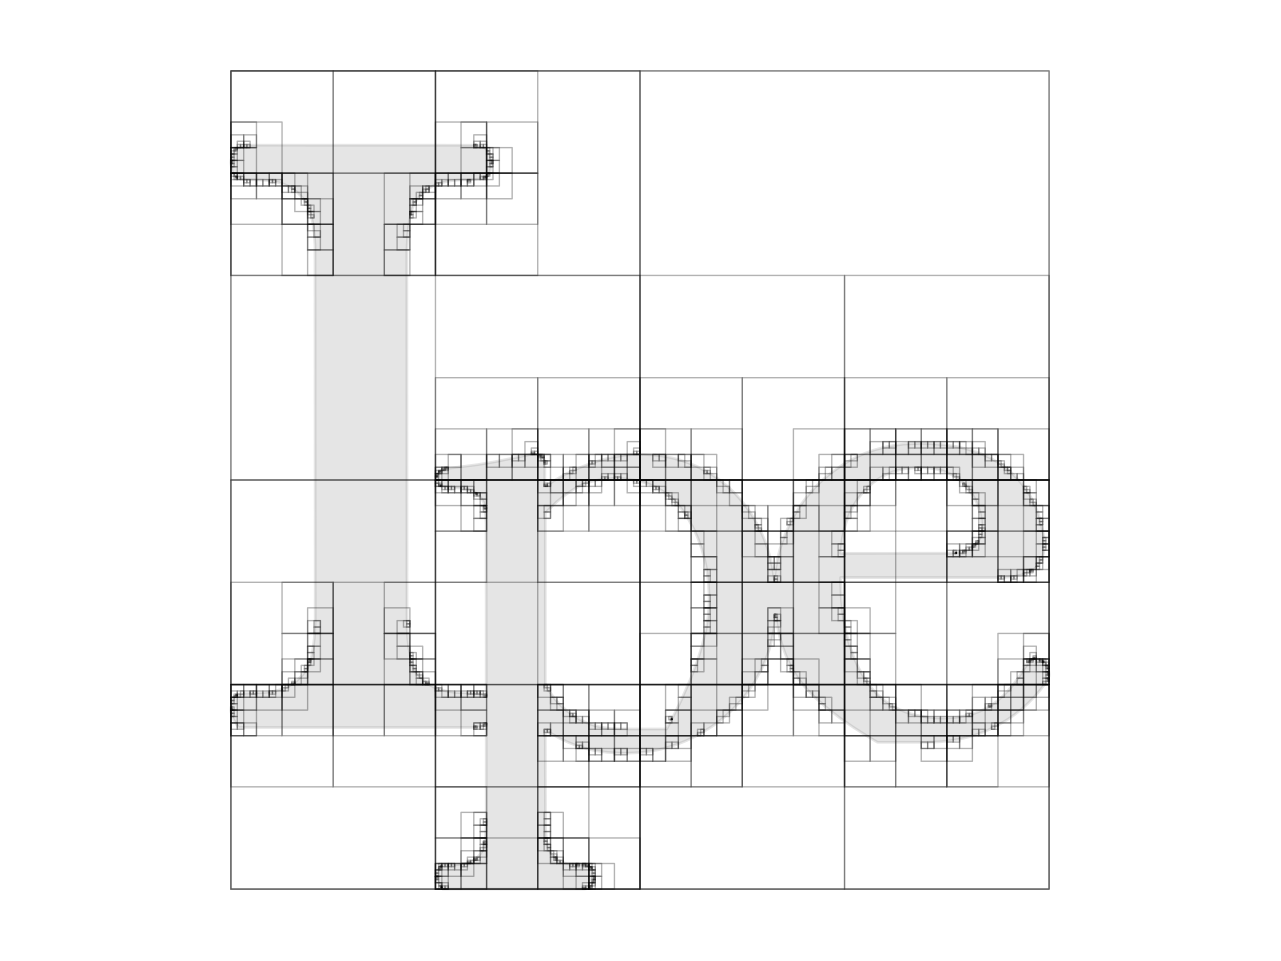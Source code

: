 <ipe creator="matplotlib" version="70005">
 <ipestyle name="opacity">
  <opacity name="10%" value="0.1"/>
  <opacity name="20%" value="0.2"/>
  <opacity name="30%" value="0.3"/>
  <opacity name="40%" value="0.4"/>
  <opacity name="50%" value="0.5"/>
  <opacity name="60%" value="0.6"/>
  <opacity name="70%" value="0.7"/>
  <opacity name="80%" value="0.8"/>
  <opacity name="90%" value="0.9"/>
 </ipestyle>
 <page>
  <path cap="0" fill="1 1 1" fillrule="wind" join="0" pen="0" stroke="1 1 1">
0 0 m
460.8 0 l
460.8 345.6 l
0 345.6 l
h
  </path>
  <path cap="0" fill="0.501961 0.501961 0.501961" fillrule="wind" join="1" opacity="20%" pen="1" stroke="0.501961 0.501961 0.501961">
158.948 26.2008 m
158.146 27.4619 l
157.611 28.6084 l
157.31 30.1132 l
157.646 32.0514 l
157.99 32.9495 l
158.685 33.7055 l
158.984 33.8308 l
159.767 34.0315 l
162.079 34.2321 l
164.215 34.2739 l
167.281 34.6501 l
169.282 35.252 l
170.883 36.1214 l
171.839 36.9311 l
172.89 38.1253 l
173.692 39.4438 l
174.43 41.6543 l
174.803 44.3593 l
175.032 49.0694 l
175.042 50.444 l
175.042 85.0855 l
174.139 84.4277 l
172.992 83.9636 l
170.914 83.7026 l
85.9662 83.7026 l
85.3008 84.6137 l
84.2362 86.3334 l
83.5265 87.9166 l
83.1716 89.3633 l
83.1273 90.0355 l
83.2075 91.0728 l
83.5214 92.8198 l
84.04 94.1301 l
84.5634 94.8261 l
85.2018 95.2765 l
85.7051 95.4813 l
86.9471 95.8088 l
88.5031 96.0272 l
92.6074 96.1637 l
94.856 96.2729 l
96.9511 96.4913 l
98.8926 96.8188 l
100.681 97.2556 l
102.315 97.8015 l
103.796 98.4566 l
105.729 99.6441 l
106.852 100.541 l
108.79 102.48 l
109.975 104.058 l
110.637 105.171 l
111.196 106.331 l
111.844 108.161 l
112.18 109.474 l
112.739 112.45 l
113.149 115.889 l
113.482 121.918 l
113.408 257.253 l
113.149 261.157 l
112.739 264.596 l
111.844 268.885 l
111.196 270.715 l
110.637 271.875 l
109.975 272.988 l
108.79 274.567 l
106.852 276.505 l
105.123 277.825 l
103.796 278.589 l
102.315 279.245 l
100.681 279.791 l
98.8926 280.227 l
96.9511 280.555 l
94.856 280.773 l
91.4256 280.896 l
88.7197 280.911 l
87.3822 281.034 l
86.2357 281.28 l
84.8743 281.879 l
84.5126 282.174 l
83.9121 283.061 l
83.4753 284.344 l
83.1273 287.011 l
83.1495 287.654 l
83.3269 288.869 l
83.6817 289.988 l
84.5467 291.487 l
84.9272 291.922 l
85.8416 292.618 l
86.9608 293.082 l
89.0234 293.344 l
171.655 293.315 l
172.992 293.082 l
174.139 292.618 l
175.094 291.922 l
175.859 291.011 l
176.432 289.988 l
176.814 288.869 l
177.029 287.011 l
176.898 285.973 l
176.502 284.226 l
175.929 282.916 l
175.382 282.22 l
174.736 281.77 l
174.229 281.565 l
172.96 281.237 l
171.349 281.019 l
167.086 280.882 l
164.789 280.773 l
162.653 280.555 l
160.678 280.227 l
158.862 279.791 l
157.207 279.245 l
155.713 278.589 l
153.772 277.402 l
152.134 276.03 l
151.179 275.048 l
150.332 274.01 l
149.595 272.919 l
148.968 271.772 l
148.449 270.571 l
147.876 268.667 l
147.591 267.309 l
147.113 264.306 l
146.758 260.922 l
146.456 255.128 l
146.526 119.892 l
146.758 116.125 l
147.113 112.74 l
147.876 108.379 l
148.449 106.475 l
148.968 105.274 l
149.595 104.128 l
150.332 103.036 l
151.179 101.998 l
152.134 101.016 l
153.772 99.6441 l
154.379 99.221 l
155.713 98.4566 l
157.207 97.8015 l
158.862 97.2556 l
160.678 96.8188 l
162.653 96.4913 l
164.789 96.2729 l
168.294 96.15 l
171.051 96.133 l
172.47 95.9965 l
173.671 95.7235 l
175.042 95.0718 l
175.018 156.698 l
174.749 162.114 l
174.529 163.571 l
174.061 164.899 l
173.316 166.141 l
171.679 167.843 l
170.581 168.57 l
168.732 169.306 l
166.444 169.774 l
162.966 169.983 l
161.085 170.08 l
159.145 170.51 l
158.586 170.765 l
158.268 171.001 l
157.877 171.477 l
157.514 172.337 l
157.31 174.11 l
157.449 174.798 l
158.07 175.715 l
158.565 176.162 l
159.167 176.525 l
159.874 176.793 l
161.131 177.015 l
164.867 177.414 l
171.822 178.312 l
178.089 179.343 l
190.787 181.944 l
192.315 182.059 l
193.614 181.946 l
194.331 181.746 l
194.928 181.445 l
195.405 181.043 l
195.764 180.542 l
196.002 179.94 l
196.137 178.849 l
196.137 170.747 l
196.748 170.747 l
199.408 172.523 l
203.206 174.706 l
207.29 176.678 l
212.799 178.849 l
216.201 179.94 l
220.619 181.043 l
224.904 181.746 l
229.056 182.047 l
231.838 182.033 l
235.296 181.82 l
238.659 181.395 l
241.926 180.757 l
245.098 179.907 l
248.175 178.844 l
251.156 177.568 l
255.448 175.257 l
256.824 174.385 l
259.463 172.515 l
261.952 170.475 l
264.29 168.266 l
266.478 165.887 l
268.515 163.338 l
270.402 160.62 l
272.951 156.225 l
273.719 154.683 l
275.106 151.521 l
276.296 148.254 l
277.287 144.881 l
278.08 141.404 l
278.785 136.795 l
278.843 137.746 l
279.244 141.008 l
279.846 144.24 l
280.649 147.441 l
281.652 150.61 l
282.856 153.749 l
285.038 158.398 l
285.862 159.918 l
287.641 162.849 l
289.595 165.634 l
291.723 168.273 l
294.026 170.767 l
296.503 173.114 l
299.154 175.317 l
303.458 178.347 l
304.972 179.272 l
308.084 180.944 l
311.308 182.377 l
314.645 183.572 l
318.094 184.527 l
321.655 185.244 l
325.329 185.721 l
331.049 185.99 l
334.864 185.905 l
339.691 185.525 l
344.222 184.843 l
348.457 183.857 l
352.396 182.568 l
356.038 180.975 l
359.384 179.079 l
362.434 176.88 l
363.848 175.67 l
366.447 173.087 l
368.74 170.297 l
370.727 167.299 l
372.409 164.093 l
373.784 160.679 l
374.854 157.058 l
375.619 153.228 l
375.991 150.22 l
375.843 147.684 l
375.581 146.17 l
375.187 144.797 l
374.661 143.564 l
374.004 142.473 l
373.216 141.522 l
371.787 140.36 l
370.079 139.451 l
368.794 138.95 l
367.392 138.532 l
364.237 137.946 l
360.614 137.696 l
359.635 137.685 l
302.617 137.685 l
302.652 134.818 l
302.934 129.308 l
303.683 122.84 l
304.599 118.001 l
305.796 113.461 l
307.276 109.22 l
309.038 105.277 l
311.081 101.633 l
312.209 99.927 l
313.414 98.3237 l
314.697 96.8273 l
316.057 95.4378 l
317.495 94.1552 l
319.01 92.9795 l
320.604 91.9106 l
322.274 90.9487 l
324.023 90.0936 l
325.849 89.3454 l
327.752 88.7041 l
329.734 88.1697 l
331.792 87.7421 l
333.929 87.4215 l
336.143 87.2077 l
339.61 87.0874 l
343.288 87.2487 l
345.624 87.5353 l
347.867 87.9652 l
350.017 88.5385 l
352.073 89.255 l
354.037 90.1149 l
356.807 91.6733 l
357.692 92.2717 l
359.443 93.6188 l
361.167 95.1665 l
362.866 96.9149 l
364.538 98.8639 l
366.183 101.014 l
367.803 103.364 l
370.486 107.552 l
371.651 108.316 l
372.475 108.488 l
373.672 108.338 l
374.398 108.07 l
375.657 107.221 l
376.589 106.314 l
377.234 105.215 l
377.449 104.594 l
377.673 102.832 l
377.644 102.25 l
377.214 100.845 l
376.282 99.5264 l
374.331 97.0018 l
372.263 94.6276 l
370.077 92.4039 l
367.775 90.3307 l
365.355 88.408 l
362.818 86.6357 l
358.794 84.2595 l
357.397 83.5468 l
354.528 82.2594 l
351.561 81.1559 l
348.497 80.2364 l
345.335 79.5007 l
342.074 78.949 l
338.716 78.5812 l
333.495 78.3742 l
315.916 78.3742 l
312.911 80.1629 l
307.329 83.6955 l
302.318 87.1684 l
296.857 91.4255 l
293.13 94.764 l
289.975 98.0428 l
287.39 101.262 l
285.376 104.421 l
284.193 106.769 l
282.805 109.968 l
281.616 113.249 l
280.625 116.615 l
279.832 120.064 l
279.143 124.449 l
279.028 122.571 l
278.555 118.826 l
277.846 115.196 l
276.9 111.68 l
275.718 108.279 l
274.299 104.992 l
271.728 100.277 l
270.763 98.7699 l
268.718 95.8822 l
266.521 93.1641 l
264.17 90.6156 l
261.667 88.2367 l
259.011 86.0273 l
256.202 83.9876 l
251.703 81.2459 l
250.14 80.4222 l
246.985 78.9341 l
243.789 77.6587 l
240.553 76.5958 l
237.276 75.7455 l
233.958 75.1078 l
230.6 74.6826 l
225.487 74.4435 l
223.127 74.4769 l
218.694 74.7444 l
213.69 75.455 l
210.117 76.3244 l
207.656 77.1401 l
204.504 78.3821 l
201.485 79.7961 l
197.207 82.2395 l
196.29 82.2395 l
196.376 47.3258 l
196.758 42.9788 l
197.085 41.3068 l
197.639 39.7877 l
198.442 38.3929 l
200.111 36.5334 l
201.199 35.7542 l
203 34.966 l
205.202 34.4644 l
207.805 34.2494 l
211.234 34.133 l
211.961 33.9419 l
212.799 33.4762 l
213.019 33.2516 l
213.401 32.602 l
213.707 31.6848 l
214.022 29.8074 l
213.882 28.6001 l
213.634 27.8549 l
213.028 26.8266 l
212.767 26.5221 l
212.165 26.0348 l
211.458 25.71 l
210.2 25.5273 l
159.45 25.5273 l
158.948 26.2008 l
241.86 86.6695 m
245.203 93.4481 l
248.712 101.458 l
250.981 107.495 l
252.772 113.202 l
254.086 118.58 l
254.922 123.628 l
255.28 128.346 l
255.262 131.691 l
254.997 136.009 l
254.466 140.175 l
253.671 144.187 l
252.61 148.047 l
251.285 151.754 l
249.694 155.308 l
247.333 159.536 l
246.273 161.152 l
245.148 162.675 l
243.96 164.096 l
242.708 165.415 l
241.392 166.634 l
240.012 167.75 l
238.568 168.765 l
237.06 169.679 l
235.489 170.491 l
233.853 171.202 l
232.154 171.811 l
230.39 172.318 l
228.563 172.724 l
224.717 173.232 l
220.643 173.333 l
216.752 173.032 l
214.925 172.732 l
213.177 172.33 l
211.507 171.829 l
209.916 171.227 l
207.678 170.136 l
206.246 169.29 l
203.389 167.341 l
200.542 165.048 l
196.29 160.964 l
196.29 99.6659 l
197.527 97.2081 l
198.515 95.6413 l
199.636 94.1318 l
200.887 92.6796 l
202.27 91.2847 l
203.784 89.9471 l
206.302 88.0483 l
207.202 87.456 l
209.073 86.3859 l
211.036 85.4687 l
213.092 84.7044 l
215.242 84.093 l
217.485 83.6344 l
219.821 83.3287 l
223.499 83.1567 l
240.009 83.1567 l
241.86 86.6695 l
344.286 146.607 m
346.657 147.075 l
348.679 147.811 l
350.352 148.814 l
351.676 150.085 l
352.652 151.623 l
353.279 153.429 l
353.52 154.959 l
353.497 156.113 l
353.313 158.356 l
352.946 160.51 l
352.394 162.576 l
351.658 164.554 l
350.739 166.443 l
349.635 168.244 l
347.635 170.78 l
346.881 171.567 l
345.259 172.988 l
343.487 174.206 l
341.564 175.221 l
339.491 176.033 l
337.267 176.642 l
334.893 177.048 l
331.049 177.277 l
329.557 177.244 l
326.674 176.987 l
323.927 176.471 l
321.317 175.697 l
318.842 174.665 l
316.504 173.375 l
314.302 171.827 l
311.254 169.022 l
310.315 167.966 l
308.598 165.712 l
307.093 163.266 l
305.801 160.629 l
304.721 157.801 l
303.854 154.782 l
303.2 151.572 l
302.617 146.398 l
342.28 146.432 l
344.286 146.607 l
344.286 146.607 l
  </path>
  <path cap="2" fillrule="wind" join="1" opacity="30%" pen="0.5" stroke="0 0 0">
83.1273 25.5273 m
377.673 25.5273 l
377.673 320.073 l
83.1273 320.073 l
83.1273 25.5273 l
  </path>
  <path cap="2" fillrule="wind" join="1" opacity="30%" pen="0.5" stroke="0 0 0">
83.1273 25.5273 m
230.4 25.5273 l
230.4 172.8 l
83.1273 172.8 l
83.1273 25.5273 l
  </path>
  <path cap="2" fillrule="wind" join="1" opacity="30%" pen="0.5" stroke="0 0 0">
83.1273 25.5273 m
156.764 25.5273 l
156.764 99.1636 l
83.1273 99.1636 l
83.1273 25.5273 l
  </path>
  <path cap="2" fillrule="wind" join="1" opacity="30%" pen="0.5" stroke="0 0 0">
83.1273 62.3455 m
119.945 62.3455 l
119.945 99.1636 l
83.1273 99.1636 l
83.1273 62.3455 l
  </path>
  <path cap="2" fillrule="wind" join="1" opacity="30%" pen="0.5" stroke="0 0 0">
83.1273 80.7545 m
101.536 80.7545 l
101.536 99.1636 l
83.1273 99.1636 l
83.1273 80.7545 l
  </path>
  <path cap="2" fillrule="wind" join="1" opacity="30%" pen="0.5" stroke="0 0 0">
83.1273 80.7545 m
92.3318 80.7545 l
92.3318 89.9591 l
83.1273 89.9591 l
83.1273 80.7545 l
  </path>
  <path cap="2" fillrule="wind" join="1" opacity="30%" pen="0.5" stroke="0 0 0">
83.1273 80.7545 m
87.7295 80.7545 l
87.7295 85.3568 l
83.1273 85.3568 l
83.1273 80.7545 l
  </path>
  <path cap="2" fillrule="wind" join="1" opacity="30%" pen="0.5" stroke="0 0 0">
83.1273 83.0557 m
85.4284 83.0557 l
85.4284 85.3568 l
83.1273 85.3568 l
83.1273 83.0557 l
  </path>
  <path cap="2" fillrule="wind" join="1" opacity="30%" pen="0.5" stroke="0 0 0">
85.4284 83.0557 m
87.7295 83.0557 l
87.7295 85.3568 l
85.4284 85.3568 l
85.4284 83.0557 l
  </path>
  <path cap="2" fillrule="wind" join="1" opacity="30%" pen="0.5" stroke="0 0 0">
87.7295 80.7545 m
92.3318 80.7545 l
92.3318 85.3568 l
87.7295 85.3568 l
87.7295 80.7545 l
  </path>
  <path cap="2" fillrule="wind" join="1" opacity="30%" pen="0.5" stroke="0 0 0">
83.1273 85.3568 m
87.7295 85.3568 l
87.7295 89.9591 l
83.1273 89.9591 l
83.1273 85.3568 l
  </path>
  <path cap="2" fillrule="wind" join="1" opacity="30%" pen="0.5" stroke="0 0 0">
83.1273 85.3568 m
85.4284 85.3568 l
85.4284 87.658 l
83.1273 87.658 l
83.1273 85.3568 l
  </path>
  <path cap="2" fillrule="wind" join="1" opacity="30%" pen="0.5" stroke="0 0 0">
83.1273 87.658 m
85.4284 87.658 l
85.4284 89.9591 l
83.1273 89.9591 l
83.1273 87.658 l
  </path>
  <path cap="2" fillrule="wind" join="1" opacity="30%" pen="0.5" stroke="0 0 0">
83.1273 87.658 m
84.2778 87.658 l
84.2778 88.8085 l
83.1273 88.8085 l
83.1273 87.658 l
  </path>
  <path cap="2" fillrule="wind" join="1" opacity="30%" pen="0.5" stroke="0 0 0">
83.1273 88.8085 m
84.2778 88.8085 l
84.2778 89.9591 l
83.1273 89.9591 l
83.1273 88.8085 l
  </path>
  <path cap="2" fillrule="wind" join="1" opacity="30%" pen="0.5" stroke="0 0 0">
83.1273 89.9591 m
92.3318 89.9591 l
92.3318 99.1636 l
83.1273 99.1636 l
83.1273 89.9591 l
  </path>
  <path cap="2" fillrule="wind" join="1" opacity="30%" pen="0.5" stroke="0 0 0">
83.1273 89.9591 m
87.7295 89.9591 l
87.7295 94.5614 l
83.1273 94.5614 l
83.1273 89.9591 l
  </path>
  <path cap="2" fillrule="wind" join="1" opacity="30%" pen="0.5" stroke="0 0 0">
83.1273 89.9591 m
85.4284 89.9591 l
85.4284 92.2602 l
83.1273 92.2602 l
83.1273 89.9591 l
  </path>
  <path cap="2" fillrule="wind" join="1" opacity="30%" pen="0.5" stroke="0 0 0">
83.1273 89.9591 m
84.2778 89.9591 l
84.2778 91.1097 l
83.1273 91.1097 l
83.1273 89.9591 l
  </path>
  <path cap="2" fillrule="wind" join="1" opacity="30%" pen="0.5" stroke="0 0 0">
83.1273 89.9591 m
83.7026 89.9591 l
83.7026 90.5344 l
83.1273 90.5344 l
83.1273 89.9591 l
  </path>
  <path cap="2" fillrule="wind" join="1" opacity="30%" pen="0.5" stroke="0 0 0">
83.1273 90.5344 m
83.7026 90.5344 l
83.7026 91.1097 l
83.1273 91.1097 l
83.1273 90.5344 l
  </path>
  <path cap="2" fillrule="wind" join="1" opacity="30%" pen="0.5" stroke="0 0 0">
83.1273 92.2602 m
85.4284 92.2602 l
85.4284 94.5614 l
83.1273 94.5614 l
83.1273 92.2602 l
  </path>
  <path cap="2" fillrule="wind" join="1" opacity="30%" pen="0.5" stroke="0 0 0">
83.1273 92.2602 m
84.2778 92.2602 l
84.2778 93.4108 l
83.1273 93.4108 l
83.1273 92.2602 l
  </path>
  <path cap="2" fillrule="wind" join="1" opacity="30%" pen="0.5" stroke="0 0 0">
83.1273 93.4108 m
84.2778 93.4108 l
84.2778 94.5614 l
83.1273 94.5614 l
83.1273 93.4108 l
  </path>
  <path cap="2" fillrule="wind" join="1" opacity="30%" pen="0.5" stroke="0 0 0">
83.1273 94.5614 m
87.7295 94.5614 l
87.7295 99.1636 l
83.1273 99.1636 l
83.1273 94.5614 l
  </path>
  <path cap="2" fillrule="wind" join="1" opacity="30%" pen="0.5" stroke="0 0 0">
83.1273 94.5614 m
85.4284 94.5614 l
85.4284 96.8625 l
83.1273 96.8625 l
83.1273 94.5614 l
  </path>
  <path cap="2" fillrule="wind" join="1" opacity="30%" pen="0.5" stroke="0 0 0">
84.2778 94.5614 m
85.4284 94.5614 l
85.4284 95.7119 l
84.2778 95.7119 l
84.2778 94.5614 l
  </path>
  <path cap="2" fillrule="wind" join="1" opacity="30%" pen="0.5" stroke="0 0 0">
84.2778 94.5614 m
84.8531 94.5614 l
84.8531 95.1366 l
84.2778 95.1366 l
84.2778 94.5614 l
  </path>
  <path cap="2" fillrule="wind" join="1" opacity="30%" pen="0.5" stroke="0 0 0">
84.8531 95.1366 m
85.4284 95.1366 l
85.4284 95.7119 l
84.8531 95.7119 l
84.8531 95.1366 l
  </path>
  <path cap="2" fillrule="wind" join="1" opacity="30%" pen="0.5" stroke="0 0 0">
84.8531 95.1366 m
85.1408 95.1366 l
85.1408 95.4243 l
84.8531 95.4243 l
84.8531 95.1366 l
  </path>
  <path cap="2" fillrule="wind" join="1" opacity="30%" pen="0.5" stroke="0 0 0">
85.1408 95.1366 m
85.4284 95.1366 l
85.4284 95.4243 l
85.1408 95.4243 l
85.1408 95.1366 l
  </path>
  <path cap="2" fillrule="wind" join="1" opacity="30%" pen="0.5" stroke="0 0 0">
85.4284 94.5614 m
87.7295 94.5614 l
87.7295 96.8625 l
85.4284 96.8625 l
85.4284 94.5614 l
  </path>
  <path cap="2" fillrule="wind" join="1" opacity="30%" pen="0.5" stroke="0 0 0">
85.4284 94.5614 m
86.579 94.5614 l
86.579 95.7119 l
85.4284 95.7119 l
85.4284 94.5614 l
  </path>
  <path cap="2" fillrule="wind" join="1" opacity="30%" pen="0.5" stroke="0 0 0">
86.579 95.7119 m
87.7295 95.7119 l
87.7295 96.8625 l
86.579 96.8625 l
86.579 95.7119 l
  </path>
  <path cap="2" fillrule="wind" join="1" opacity="30%" pen="0.5" stroke="0 0 0">
87.7295 94.5614 m
92.3318 94.5614 l
92.3318 99.1636 l
87.7295 99.1636 l
87.7295 94.5614 l
  </path>
  <path cap="2" fillrule="wind" join="1" opacity="30%" pen="0.5" stroke="0 0 0">
87.7295 94.5614 m
90.0307 94.5614 l
90.0307 96.8625 l
87.7295 96.8625 l
87.7295 94.5614 l
  </path>
  <path cap="2" fillrule="wind" join="1" opacity="30%" pen="0.5" stroke="0 0 0">
90.0307 94.5614 m
92.3318 94.5614 l
92.3318 96.8625 l
90.0307 96.8625 l
90.0307 94.5614 l
  </path>
  <path cap="2" fillrule="wind" join="1" opacity="30%" pen="0.5" stroke="0 0 0">
90.0307 95.7119 m
91.1813 95.7119 l
91.1813 96.8625 l
90.0307 96.8625 l
90.0307 95.7119 l
  </path>
  <path cap="2" fillrule="wind" join="1" opacity="30%" pen="0.5" stroke="0 0 0">
91.1813 95.7119 m
92.3318 95.7119 l
92.3318 96.8625 l
91.1813 96.8625 l
91.1813 95.7119 l
  </path>
  <path cap="2" fillrule="wind" join="1" opacity="30%" pen="0.5" stroke="0 0 0">
92.3318 89.9591 m
101.536 89.9591 l
101.536 99.1636 l
92.3318 99.1636 l
92.3318 89.9591 l
  </path>
  <path cap="2" fillrule="wind" join="1" opacity="30%" pen="0.5" stroke="0 0 0">
92.3318 94.5614 m
96.9341 94.5614 l
96.9341 99.1636 l
92.3318 99.1636 l
92.3318 94.5614 l
  </path>
  <path cap="2" fillrule="wind" join="1" opacity="30%" pen="0.5" stroke="0 0 0">
92.3318 94.5614 m
94.633 94.5614 l
94.633 96.8625 l
92.3318 96.8625 l
92.3318 94.5614 l
  </path>
  <path cap="2" fillrule="wind" join="1" opacity="30%" pen="0.5" stroke="0 0 0">
94.633 94.5614 m
96.9341 94.5614 l
96.9341 96.8625 l
94.633 96.8625 l
94.633 94.5614 l
  </path>
  <path cap="2" fillrule="wind" join="1" opacity="30%" pen="0.5" stroke="0 0 0">
96.9341 94.5614 m
101.536 94.5614 l
101.536 99.1636 l
96.9341 99.1636 l
96.9341 94.5614 l
  </path>
  <path cap="2" fillrule="wind" join="1" opacity="30%" pen="0.5" stroke="0 0 0">
96.9341 94.5614 m
99.2352 94.5614 l
99.2352 96.8625 l
96.9341 96.8625 l
96.9341 94.5614 l
  </path>
  <path cap="2" fillrule="wind" join="1" opacity="30%" pen="0.5" stroke="0 0 0">
96.9341 95.7119 m
98.0847 95.7119 l
98.0847 96.8625 l
96.9341 96.8625 l
96.9341 95.7119 l
  </path>
  <path cap="2" fillrule="wind" join="1" opacity="30%" pen="0.5" stroke="0 0 0">
98.0847 95.7119 m
99.2352 95.7119 l
99.2352 96.8625 l
98.0847 96.8625 l
98.0847 95.7119 l
  </path>
  <path cap="2" fillrule="wind" join="1" opacity="30%" pen="0.5" stroke="0 0 0">
99.2352 96.8625 m
101.536 96.8625 l
101.536 99.1636 l
99.2352 99.1636 l
99.2352 96.8625 l
  </path>
  <path cap="2" fillrule="wind" join="1" opacity="30%" pen="0.5" stroke="0 0 0">
101.536 80.7545 m
119.945 80.7545 l
119.945 99.1636 l
101.536 99.1636 l
101.536 80.7545 l
  </path>
  <path cap="2" fillrule="wind" join="1" opacity="30%" pen="0.5" stroke="0 0 0">
101.536 89.9591 m
110.741 89.9591 l
110.741 99.1636 l
101.536 99.1636 l
101.536 89.9591 l
  </path>
  <path cap="2" fillrule="wind" join="1" opacity="30%" pen="0.5" stroke="0 0 0">
101.536 94.5614 m
106.139 94.5614 l
106.139 99.1636 l
101.536 99.1636 l
101.536 94.5614 l
  </path>
  <path cap="2" fillrule="wind" join="1" opacity="30%" pen="0.5" stroke="0 0 0">
101.536 96.8625 m
103.838 96.8625 l
103.838 99.1636 l
101.536 99.1636 l
101.536 96.8625 l
  </path>
  <path cap="2" fillrule="wind" join="1" opacity="30%" pen="0.5" stroke="0 0 0">
101.536 96.8625 m
102.687 96.8625 l
102.687 98.0131 l
101.536 98.0131 l
101.536 96.8625 l
  </path>
  <path cap="2" fillrule="wind" join="1" opacity="30%" pen="0.5" stroke="0 0 0">
102.687 98.0131 m
103.838 98.0131 l
103.838 99.1636 l
102.687 99.1636 l
102.687 98.0131 l
  </path>
  <path cap="2" fillrule="wind" join="1" opacity="30%" pen="0.5" stroke="0 0 0">
119.945 62.3455 m
156.764 62.3455 l
156.764 99.1636 l
119.945 99.1636 l
119.945 62.3455 l
  </path>
  <path cap="2" fillrule="wind" join="1" opacity="30%" pen="0.5" stroke="0 0 0">
119.945 80.7545 m
138.355 80.7545 l
138.355 99.1636 l
119.945 99.1636 l
119.945 80.7545 l
  </path>
  <path cap="2" fillrule="wind" join="1" opacity="30%" pen="0.5" stroke="0 0 0">
138.355 80.7545 m
156.764 80.7545 l
156.764 99.1636 l
138.355 99.1636 l
138.355 80.7545 l
  </path>
  <path cap="2" fillrule="wind" join="1" opacity="30%" pen="0.5" stroke="0 0 0">
156.764 25.5273 m
230.4 25.5273 l
230.4 99.1636 l
156.764 99.1636 l
156.764 25.5273 l
  </path>
  <path cap="2" fillrule="wind" join="1" opacity="30%" pen="0.5" stroke="0 0 0">
156.764 25.5273 m
193.582 25.5273 l
193.582 62.3455 l
156.764 62.3455 l
156.764 25.5273 l
  </path>
  <path cap="2" fillrule="wind" join="1" opacity="30%" pen="0.5" stroke="0 0 0">
156.764 25.5273 m
175.173 25.5273 l
175.173 43.9364 l
156.764 43.9364 l
156.764 25.5273 l
  </path>
  <path cap="2" fillrule="wind" join="1" opacity="30%" pen="0.5" stroke="0 0 0">
156.764 25.5273 m
165.968 25.5273 l
165.968 34.7318 l
156.764 34.7318 l
156.764 25.5273 l
  </path>
  <path cap="2" fillrule="wind" join="1" opacity="30%" pen="0.5" stroke="0 0 0">
156.764 25.5273 m
161.366 25.5273 l
161.366 30.1295 l
156.764 30.1295 l
156.764 25.5273 l
  </path>
  <path cap="2" fillrule="wind" join="1" opacity="30%" pen="0.5" stroke="0 0 0">
156.764 25.5273 m
159.065 25.5273 l
159.065 27.8284 l
156.764 27.8284 l
156.764 25.5273 l
  </path>
  <path cap="2" fillrule="wind" join="1" opacity="30%" pen="0.5" stroke="0 0 0">
157.914 25.5273 m
159.065 25.5273 l
159.065 26.6778 l
157.914 26.6778 l
157.914 25.5273 l
  </path>
  <path cap="2" fillrule="wind" join="1" opacity="30%" pen="0.5" stroke="0 0 0">
158.489 26.1026 m
159.065 26.1026 l
159.065 26.6778 l
158.489 26.6778 l
158.489 26.1026 l
  </path>
  <path cap="2" fillrule="wind" join="1" opacity="30%" pen="0.5" stroke="0 0 0">
158.777 26.1026 m
159.065 26.1026 l
159.065 26.3902 l
158.777 26.3902 l
158.777 26.1026 l
  </path>
  <path cap="2" fillrule="wind" join="1" opacity="30%" pen="0.5" stroke="0 0 0">
158.921 26.1026 m
159.065 26.1026 l
159.065 26.2464 l
158.921 26.2464 l
158.921 26.1026 l
  </path>
  <path cap="2" fillrule="wind" join="1" opacity="30%" pen="0.5" stroke="0 0 0">
158.921 26.1745 m
158.993 26.1745 l
158.993 26.2464 l
158.921 26.2464 l
158.921 26.1745 l
  </path>
  <path cap="2" fillrule="wind" join="1" opacity="30%" pen="0.5" stroke="0 0 0">
158.921 26.1745 m
158.957 26.1745 l
158.957 26.2104 l
158.921 26.2104 l
158.921 26.1745 l
  </path>
  <path cap="2" fillrule="wind" join="1" opacity="30%" pen="0.5" stroke="0 0 0">
158.939 26.1924 m
158.957 26.1924 l
158.957 26.2104 l
158.939 26.2104 l
158.939 26.1924 l
  </path>
  <path cap="2" fillrule="wind" join="1" opacity="30%" pen="0.5" stroke="0 0 0">
158.948 26.1924 m
158.957 26.1924 l
158.957 26.2014 l
158.948 26.2014 l
158.948 26.1924 l
  </path>
  <path cap="2" fillrule="wind" join="1" opacity="30%" pen="0.5" stroke="0 0 0">
158.948 26.1969 m
158.952 26.1969 l
158.952 26.2014 l
158.948 26.2014 l
158.948 26.1969 l
  </path>
  <path cap="2" fillrule="wind" join="1" opacity="30%" pen="0.5" stroke="0 0 0">
158.948 26.1992 m
158.95 26.1992 l
158.95 26.2014 l
158.948 26.2014 l
158.948 26.1992 l
  </path>
  <path cap="2" fillrule="wind" join="1" opacity="30%" pen="0.5" stroke="0 0 0">
158.948 26.2003 m
158.949 26.2003 l
158.949 26.2014 l
158.948 26.2014 l
158.948 26.2003 l
  </path>
  <path cap="2" fillrule="wind" join="1" opacity="30%" pen="0.5" stroke="0 0 0">
158.948 26.2003 m
158.948 26.2003 l
158.948 26.2009 l
158.948 26.2009 l
158.948 26.2003 l
  </path>
  <path cap="2" fillrule="wind" join="1" opacity="30%" pen="0.5" stroke="0 0 0">
158.948 26.2006 m
158.948 26.2006 l
158.948 26.2009 l
158.948 26.2009 l
158.948 26.2006 l
  </path>
  <path cap="2" fillrule="wind" join="1" opacity="30%" pen="0.5" stroke="0 0 0">
157.914 26.6778 m
159.065 26.6778 l
159.065 27.8284 l
157.914 27.8284 l
157.914 26.6778 l
  </path>
  <path cap="2" fillrule="wind" join="1" opacity="30%" pen="0.5" stroke="0 0 0">
159.065 25.5273 m
161.366 25.5273 l
161.366 27.8284 l
159.065 27.8284 l
159.065 25.5273 l
  </path>
  <path cap="2" fillrule="wind" join="1" opacity="30%" pen="0.5" stroke="0 0 0">
159.065 25.5273 m
160.215 25.5273 l
160.215 26.6778 l
159.065 26.6778 l
159.065 25.5273 l
  </path>
  <path cap="2" fillrule="wind" join="1" opacity="30%" pen="0.5" stroke="0 0 0">
160.215 25.5273 m
161.366 25.5273 l
161.366 26.6778 l
160.215 26.6778 l
160.215 25.5273 l
  </path>
  <path cap="2" fillrule="wind" join="1" opacity="30%" pen="0.5" stroke="0 0 0">
156.764 27.8284 m
159.065 27.8284 l
159.065 30.1295 l
156.764 30.1295 l
156.764 27.8284 l
  </path>
  <path cap="2" fillrule="wind" join="1" opacity="30%" pen="0.5" stroke="0 0 0">
156.764 27.8284 m
157.914 27.8284 l
157.914 28.979 l
156.764 28.979 l
156.764 27.8284 l
  </path>
  <path cap="2" fillrule="wind" join="1" opacity="30%" pen="0.5" stroke="0 0 0">
156.764 28.979 m
157.914 28.979 l
157.914 30.1295 l
156.764 30.1295 l
156.764 28.979 l
  </path>
  <path cap="2" fillrule="wind" join="1" opacity="30%" pen="0.5" stroke="0 0 0">
156.764 29.5543 m
157.339 29.5543 l
157.339 30.1295 l
156.764 30.1295 l
156.764 29.5543 l
  </path>
  <path cap="2" fillrule="wind" join="1" opacity="30%" pen="0.5" stroke="0 0 0">
157.339 29.5543 m
157.914 29.5543 l
157.914 30.1295 l
157.339 30.1295 l
157.339 29.5543 l
  </path>
  <path cap="2" fillrule="wind" join="1" opacity="30%" pen="0.5" stroke="0 0 0">
156.764 30.1295 m
161.366 30.1295 l
161.366 34.7318 l
156.764 34.7318 l
156.764 30.1295 l
  </path>
  <path cap="2" fillrule="wind" join="1" opacity="30%" pen="0.5" stroke="0 0 0">
156.764 30.1295 m
159.065 30.1295 l
159.065 32.4307 l
156.764 32.4307 l
156.764 30.1295 l
  </path>
  <path cap="2" fillrule="wind" join="1" opacity="30%" pen="0.5" stroke="0 0 0">
156.764 30.1295 m
157.914 30.1295 l
157.914 31.2801 l
156.764 31.2801 l
156.764 30.1295 l
  </path>
  <path cap="2" fillrule="wind" join="1" opacity="30%" pen="0.5" stroke="0 0 0">
156.764 31.2801 m
157.914 31.2801 l
157.914 32.4307 l
156.764 32.4307 l
156.764 31.2801 l
  </path>
  <path cap="2" fillrule="wind" join="1" opacity="30%" pen="0.5" stroke="0 0 0">
156.764 32.4307 m
159.065 32.4307 l
159.065 34.7318 l
156.764 34.7318 l
156.764 32.4307 l
  </path>
  <path cap="2" fillrule="wind" join="1" opacity="30%" pen="0.5" stroke="0 0 0">
157.914 32.4307 m
159.065 32.4307 l
159.065 33.5812 l
157.914 33.5812 l
157.914 32.4307 l
  </path>
  <path cap="2" fillrule="wind" join="1" opacity="30%" pen="0.5" stroke="0 0 0">
157.914 32.4307 m
158.489 32.4307 l
158.489 33.006 l
157.914 33.006 l
157.914 32.4307 l
  </path>
  <path cap="2" fillrule="wind" join="1" opacity="30%" pen="0.5" stroke="0 0 0">
157.914 33.006 m
158.489 33.006 l
158.489 33.5812 l
157.914 33.5812 l
157.914 33.006 l
  </path>
  <path cap="2" fillrule="wind" join="1" opacity="30%" pen="0.5" stroke="0 0 0">
157.914 33.5812 m
159.065 33.5812 l
159.065 34.7318 l
157.914 34.7318 l
157.914 33.5812 l
  </path>
  <path cap="2" fillrule="wind" join="1" opacity="30%" pen="0.5" stroke="0 0 0">
158.489 33.5812 m
159.065 33.5812 l
159.065 34.1565 l
158.489 34.1565 l
158.489 33.5812 l
  </path>
  <path cap="2" fillrule="wind" join="1" opacity="30%" pen="0.5" stroke="0 0 0">
158.489 33.5812 m
158.777 33.5812 l
158.777 33.8689 l
158.489 33.8689 l
158.489 33.5812 l
  </path>
  <path cap="2" fillrule="wind" join="1" opacity="30%" pen="0.5" stroke="0 0 0">
158.777 33.5812 m
159.065 33.5812 l
159.065 33.8689 l
158.777 33.8689 l
158.777 33.5812 l
  </path>
  <path cap="2" fillrule="wind" join="1" opacity="30%" pen="0.5" stroke="0 0 0">
159.065 32.4307 m
161.366 32.4307 l
161.366 34.7318 l
159.065 34.7318 l
159.065 32.4307 l
  </path>
  <path cap="2" fillrule="wind" join="1" opacity="30%" pen="0.5" stroke="0 0 0">
159.065 33.5812 m
160.215 33.5812 l
160.215 34.7318 l
159.065 34.7318 l
159.065 33.5812 l
  </path>
  <path cap="2" fillrule="wind" join="1" opacity="30%" pen="0.5" stroke="0 0 0">
160.215 33.5812 m
161.366 33.5812 l
161.366 34.7318 l
160.215 34.7318 l
160.215 33.5812 l
  </path>
  <path cap="2" fillrule="wind" join="1" opacity="30%" pen="0.5" stroke="0 0 0">
161.366 30.1295 m
165.968 30.1295 l
165.968 34.7318 l
161.366 34.7318 l
161.366 30.1295 l
  </path>
  <path cap="2" fillrule="wind" join="1" opacity="30%" pen="0.5" stroke="0 0 0">
161.366 32.4307 m
163.667 32.4307 l
163.667 34.7318 l
161.366 34.7318 l
161.366 32.4307 l
  </path>
  <path cap="2" fillrule="wind" join="1" opacity="30%" pen="0.5" stroke="0 0 0">
161.366 33.5812 m
162.516 33.5812 l
162.516 34.7318 l
161.366 34.7318 l
161.366 33.5812 l
  </path>
  <path cap="2" fillrule="wind" join="1" opacity="30%" pen="0.5" stroke="0 0 0">
162.516 33.5812 m
163.667 33.5812 l
163.667 34.7318 l
162.516 34.7318 l
162.516 33.5812 l
  </path>
  <path cap="2" fillrule="wind" join="1" opacity="30%" pen="0.5" stroke="0 0 0">
163.667 32.4307 m
165.968 32.4307 l
165.968 34.7318 l
163.667 34.7318 l
163.667 32.4307 l
  </path>
  <path cap="2" fillrule="wind" join="1" opacity="30%" pen="0.5" stroke="0 0 0">
165.968 25.5273 m
175.173 25.5273 l
175.173 34.7318 l
165.968 34.7318 l
165.968 25.5273 l
  </path>
  <path cap="2" fillrule="wind" join="1" opacity="30%" pen="0.5" stroke="0 0 0">
165.968 30.1295 m
170.57 30.1295 l
170.57 34.7318 l
165.968 34.7318 l
165.968 30.1295 l
  </path>
  <path cap="2" fillrule="wind" join="1" opacity="30%" pen="0.5" stroke="0 0 0">
165.968 32.4307 m
168.269 32.4307 l
168.269 34.7318 l
165.968 34.7318 l
165.968 32.4307 l
  </path>
  <path cap="2" fillrule="wind" join="1" opacity="30%" pen="0.5" stroke="0 0 0">
165.968 33.5812 m
167.119 33.5812 l
167.119 34.7318 l
165.968 34.7318 l
165.968 33.5812 l
  </path>
  <path cap="2" fillrule="wind" join="1" opacity="30%" pen="0.5" stroke="0 0 0">
167.119 33.5812 m
168.269 33.5812 l
168.269 34.7318 l
167.119 34.7318 l
167.119 33.5812 l
  </path>
  <path cap="2" fillrule="wind" join="1" opacity="30%" pen="0.5" stroke="0 0 0">
165.968 34.7318 m
175.173 34.7318 l
175.173 43.9364 l
165.968 43.9364 l
165.968 34.7318 l
  </path>
  <path cap="2" fillrule="wind" join="1" opacity="30%" pen="0.5" stroke="0 0 0">
165.968 34.7318 m
170.57 34.7318 l
170.57 39.3341 l
165.968 39.3341 l
165.968 34.7318 l
  </path>
  <path cap="2" fillrule="wind" join="1" opacity="30%" pen="0.5" stroke="0 0 0">
168.269 34.7318 m
170.57 34.7318 l
170.57 37.033 l
168.269 37.033 l
168.269 34.7318 l
  </path>
  <path cap="2" fillrule="wind" join="1" opacity="30%" pen="0.5" stroke="0 0 0">
168.269 34.7318 m
169.42 34.7318 l
169.42 35.8824 l
168.269 35.8824 l
168.269 34.7318 l
  </path>
  <path cap="2" fillrule="wind" join="1" opacity="30%" pen="0.5" stroke="0 0 0">
168.269 34.7318 m
168.845 34.7318 l
168.845 35.3071 l
168.269 35.3071 l
168.269 34.7318 l
  </path>
  <path cap="2" fillrule="wind" join="1" opacity="30%" pen="0.5" stroke="0 0 0">
168.845 34.7318 m
169.42 34.7318 l
169.42 35.3071 l
168.845 35.3071 l
168.845 34.7318 l
  </path>
  <path cap="2" fillrule="wind" join="1" opacity="30%" pen="0.5" stroke="0 0 0">
169.42 34.7318 m
170.57 34.7318 l
170.57 35.8824 l
169.42 35.8824 l
169.42 34.7318 l
  </path>
  <path cap="2" fillrule="wind" join="1" opacity="30%" pen="0.5" stroke="0 0 0">
170.57 34.7318 m
175.173 34.7318 l
175.173 39.3341 l
170.57 39.3341 l
170.57 34.7318 l
  </path>
  <path cap="2" fillrule="wind" join="1" opacity="30%" pen="0.5" stroke="0 0 0">
170.57 34.7318 m
172.872 34.7318 l
172.872 37.033 l
170.57 37.033 l
170.57 34.7318 l
  </path>
  <path cap="2" fillrule="wind" join="1" opacity="30%" pen="0.5" stroke="0 0 0">
170.57 35.8824 m
171.721 35.8824 l
171.721 37.033 l
170.57 37.033 l
170.57 35.8824 l
  </path>
  <path cap="2" fillrule="wind" join="1" opacity="30%" pen="0.5" stroke="0 0 0">
170.57 35.8824 m
171.146 35.8824 l
171.146 36.4577 l
170.57 36.4577 l
170.57 35.8824 l
  </path>
  <path cap="2" fillrule="wind" join="1" opacity="30%" pen="0.5" stroke="0 0 0">
171.146 35.8824 m
171.721 35.8824 l
171.721 36.4577 l
171.146 36.4577 l
171.146 35.8824 l
  </path>
  <path cap="2" fillrule="wind" join="1" opacity="30%" pen="0.5" stroke="0 0 0">
171.721 35.8824 m
172.872 35.8824 l
172.872 37.033 l
171.721 37.033 l
171.721 35.8824 l
  </path>
  <path cap="2" fillrule="wind" join="1" opacity="30%" pen="0.5" stroke="0 0 0">
172.872 37.033 m
175.173 37.033 l
175.173 39.3341 l
172.872 39.3341 l
172.872 37.033 l
  </path>
  <path cap="2" fillrule="wind" join="1" opacity="30%" pen="0.5" stroke="0 0 0">
170.57 39.3341 m
175.173 39.3341 l
175.173 43.9364 l
170.57 43.9364 l
170.57 39.3341 l
  </path>
  <path cap="2" fillrule="wind" join="1" opacity="30%" pen="0.5" stroke="0 0 0">
172.872 39.3341 m
175.173 39.3341 l
175.173 41.6352 l
172.872 41.6352 l
172.872 39.3341 l
  </path>
  <path cap="2" fillrule="wind" join="1" opacity="30%" pen="0.5" stroke="0 0 0">
172.872 39.3341 m
174.022 39.3341 l
174.022 40.4847 l
172.872 40.4847 l
172.872 39.3341 l
  </path>
  <path cap="2" fillrule="wind" join="1" opacity="30%" pen="0.5" stroke="0 0 0">
174.022 40.4847 m
175.173 40.4847 l
175.173 41.6352 l
174.022 41.6352 l
174.022 40.4847 l
  </path>
  <path cap="2" fillrule="wind" join="1" opacity="30%" pen="0.5" stroke="0 0 0">
172.872 41.6352 m
175.173 41.6352 l
175.173 43.9364 l
172.872 43.9364 l
172.872 41.6352 l
  </path>
  <path cap="2" fillrule="wind" join="1" opacity="30%" pen="0.5" stroke="0 0 0">
174.022 41.6352 m
175.173 41.6352 l
175.173 42.7858 l
174.022 42.7858 l
174.022 41.6352 l
  </path>
  <path cap="2" fillrule="wind" join="1" opacity="30%" pen="0.5" stroke="0 0 0">
174.022 41.6352 m
174.597 41.6352 l
174.597 42.2105 l
174.022 42.2105 l
174.022 41.6352 l
  </path>
  <path cap="2" fillrule="wind" join="1" opacity="30%" pen="0.5" stroke="0 0 0">
174.022 42.2105 m
174.597 42.2105 l
174.597 42.7858 l
174.022 42.7858 l
174.022 42.2105 l
  </path>
  <path cap="2" fillrule="wind" join="1" opacity="30%" pen="0.5" stroke="0 0 0">
175.173 25.5273 m
193.582 25.5273 l
193.582 43.9364 l
175.173 43.9364 l
175.173 25.5273 l
  </path>
  <path cap="2" fillrule="wind" join="1" opacity="30%" pen="0.5" stroke="0 0 0">
156.764 43.9364 m
175.173 43.9364 l
175.173 62.3455 l
156.764 62.3455 l
156.764 43.9364 l
  </path>
  <path cap="2" fillrule="wind" join="1" opacity="30%" pen="0.5" stroke="0 0 0">
165.968 43.9364 m
175.173 43.9364 l
175.173 53.1409 l
165.968 53.1409 l
165.968 43.9364 l
  </path>
  <path cap="2" fillrule="wind" join="1" opacity="30%" pen="0.5" stroke="0 0 0">
170.57 43.9364 m
175.173 43.9364 l
175.173 48.5386 l
170.57 48.5386 l
170.57 43.9364 l
  </path>
  <path cap="2" fillrule="wind" join="1" opacity="30%" pen="0.5" stroke="0 0 0">
172.872 43.9364 m
175.173 43.9364 l
175.173 46.2375 l
172.872 46.2375 l
172.872 43.9364 l
  </path>
  <path cap="2" fillrule="wind" join="1" opacity="30%" pen="0.5" stroke="0 0 0">
172.872 46.2375 m
175.173 46.2375 l
175.173 48.5386 l
172.872 48.5386 l
172.872 46.2375 l
  </path>
  <path cap="2" fillrule="wind" join="1" opacity="30%" pen="0.5" stroke="0 0 0">
170.57 48.5386 m
175.173 48.5386 l
175.173 53.1409 l
170.57 53.1409 l
170.57 48.5386 l
  </path>
  <path cap="2" fillrule="wind" join="1" opacity="30%" pen="0.5" stroke="0 0 0">
172.872 48.5386 m
175.173 48.5386 l
175.173 50.8398 l
172.872 50.8398 l
172.872 48.5386 l
  </path>
  <path cap="2" fillrule="wind" join="1" opacity="30%" pen="0.5" stroke="0 0 0">
174.022 48.5386 m
175.173 48.5386 l
175.173 49.6892 l
174.022 49.6892 l
174.022 48.5386 l
  </path>
  <path cap="2" fillrule="wind" join="1" opacity="30%" pen="0.5" stroke="0 0 0">
174.022 49.6892 m
175.173 49.6892 l
175.173 50.8398 l
174.022 50.8398 l
174.022 49.6892 l
  </path>
  <path cap="2" fillrule="wind" join="1" opacity="30%" pen="0.5" stroke="0 0 0">
193.582 25.5273 m
230.4 25.5273 l
230.4 62.3455 l
193.582 62.3455 l
193.582 25.5273 l
  </path>
  <path cap="2" fillrule="wind" join="1" opacity="30%" pen="0.5" stroke="0 0 0">
193.582 25.5273 m
211.991 25.5273 l
211.991 43.9364 l
193.582 43.9364 l
193.582 25.5273 l
  </path>
  <path cap="2" fillrule="wind" join="1" opacity="30%" pen="0.5" stroke="0 0 0">
202.786 25.5273 m
211.991 25.5273 l
211.991 34.7318 l
202.786 34.7318 l
202.786 25.5273 l
  </path>
  <path cap="2" fillrule="wind" join="1" opacity="30%" pen="0.5" stroke="0 0 0">
207.389 25.5273 m
211.991 25.5273 l
211.991 30.1295 l
207.389 30.1295 l
207.389 25.5273 l
  </path>
  <path cap="2" fillrule="wind" join="1" opacity="30%" pen="0.5" stroke="0 0 0">
209.69 25.5273 m
211.991 25.5273 l
211.991 27.8284 l
209.69 27.8284 l
209.69 25.5273 l
  </path>
  <path cap="2" fillrule="wind" join="1" opacity="30%" pen="0.5" stroke="0 0 0">
209.69 25.5273 m
210.84 25.5273 l
210.84 26.6778 l
209.69 26.6778 l
209.69 25.5273 l
  </path>
  <path cap="2" fillrule="wind" join="1" opacity="30%" pen="0.5" stroke="0 0 0">
209.69 25.5273 m
210.265 25.5273 l
210.265 26.1026 l
209.69 26.1026 l
209.69 25.5273 l
  </path>
  <path cap="2" fillrule="wind" join="1" opacity="30%" pen="0.5" stroke="0 0 0">
210.265 25.5273 m
210.84 25.5273 l
210.84 26.1026 l
210.265 26.1026 l
210.265 25.5273 l
  </path>
  <path cap="2" fillrule="wind" join="1" opacity="30%" pen="0.5" stroke="0 0 0">
210.84 25.5273 m
211.991 25.5273 l
211.991 26.6778 l
210.84 26.6778 l
210.84 25.5273 l
  </path>
  <path cap="2" fillrule="wind" join="1" opacity="30%" pen="0.5" stroke="0 0 0">
202.786 30.1295 m
207.389 30.1295 l
207.389 34.7318 l
202.786 34.7318 l
202.786 30.1295 l
  </path>
  <path cap="2" fillrule="wind" join="1" opacity="30%" pen="0.5" stroke="0 0 0">
202.786 32.4307 m
205.088 32.4307 l
205.088 34.7318 l
202.786 34.7318 l
202.786 32.4307 l
  </path>
  <path cap="2" fillrule="wind" join="1" opacity="30%" pen="0.5" stroke="0 0 0">
205.088 32.4307 m
207.389 32.4307 l
207.389 34.7318 l
205.088 34.7318 l
205.088 32.4307 l
  </path>
  <path cap="2" fillrule="wind" join="1" opacity="30%" pen="0.5" stroke="0 0 0">
205.088 33.5812 m
206.238 33.5812 l
206.238 34.7318 l
205.088 34.7318 l
205.088 33.5812 l
  </path>
  <path cap="2" fillrule="wind" join="1" opacity="30%" pen="0.5" stroke="0 0 0">
206.238 33.5812 m
207.389 33.5812 l
207.389 34.7318 l
206.238 34.7318 l
206.238 33.5812 l
  </path>
  <path cap="2" fillrule="wind" join="1" opacity="30%" pen="0.5" stroke="0 0 0">
207.389 30.1295 m
211.991 30.1295 l
211.991 34.7318 l
207.389 34.7318 l
207.389 30.1295 l
  </path>
  <path cap="2" fillrule="wind" join="1" opacity="30%" pen="0.5" stroke="0 0 0">
207.389 32.4307 m
209.69 32.4307 l
209.69 34.7318 l
207.389 34.7318 l
207.389 32.4307 l
  </path>
  <path cap="2" fillrule="wind" join="1" opacity="30%" pen="0.5" stroke="0 0 0">
207.389 33.5812 m
208.539 33.5812 l
208.539 34.7318 l
207.389 34.7318 l
207.389 33.5812 l
  </path>
  <path cap="2" fillrule="wind" join="1" opacity="30%" pen="0.5" stroke="0 0 0">
207.389 34.1565 m
207.964 34.1565 l
207.964 34.7318 l
207.389 34.7318 l
207.389 34.1565 l
  </path>
  <path cap="2" fillrule="wind" join="1" opacity="30%" pen="0.5" stroke="0 0 0">
207.964 34.1565 m
208.539 34.1565 l
208.539 34.7318 l
207.964 34.7318 l
207.964 34.1565 l
  </path>
  <path cap="2" fillrule="wind" join="1" opacity="30%" pen="0.5" stroke="0 0 0">
209.69 32.4307 m
211.991 32.4307 l
211.991 34.7318 l
209.69 34.7318 l
209.69 32.4307 l
  </path>
  <path cap="2" fillrule="wind" join="1" opacity="30%" pen="0.5" stroke="0 0 0">
209.69 33.5812 m
210.84 33.5812 l
210.84 34.7318 l
209.69 34.7318 l
209.69 33.5812 l
  </path>
  <path cap="2" fillrule="wind" join="1" opacity="30%" pen="0.5" stroke="0 0 0">
209.69 34.1565 m
210.265 34.1565 l
210.265 34.7318 l
209.69 34.7318 l
209.69 34.1565 l
  </path>
  <path cap="2" fillrule="wind" join="1" opacity="30%" pen="0.5" stroke="0 0 0">
210.265 34.1565 m
210.84 34.1565 l
210.84 34.7318 l
210.265 34.7318 l
210.265 34.1565 l
  </path>
  <path cap="2" fillrule="wind" join="1" opacity="30%" pen="0.5" stroke="0 0 0">
210.84 33.5812 m
211.991 33.5812 l
211.991 34.7318 l
210.84 34.7318 l
210.84 33.5812 l
  </path>
  <path cap="2" fillrule="wind" join="1" opacity="30%" pen="0.5" stroke="0 0 0">
210.84 33.5812 m
211.416 33.5812 l
211.416 34.1565 l
210.84 34.1565 l
210.84 33.5812 l
  </path>
  <path cap="2" fillrule="wind" join="1" opacity="30%" pen="0.5" stroke="0 0 0">
211.416 33.5812 m
211.991 33.5812 l
211.991 34.1565 l
211.416 34.1565 l
211.416 33.5812 l
  </path>
  <path cap="2" fillrule="wind" join="1" opacity="30%" pen="0.5" stroke="0 0 0">
193.582 34.7318 m
202.786 34.7318 l
202.786 43.9364 l
193.582 43.9364 l
193.582 34.7318 l
  </path>
  <path cap="2" fillrule="wind" join="1" opacity="30%" pen="0.5" stroke="0 0 0">
198.184 34.7318 m
202.786 34.7318 l
202.786 39.3341 l
198.184 39.3341 l
198.184 34.7318 l
  </path>
  <path cap="2" fillrule="wind" join="1" opacity="30%" pen="0.5" stroke="0 0 0">
198.184 34.7318 m
200.485 34.7318 l
200.485 37.033 l
198.184 37.033 l
198.184 34.7318 l
  </path>
  <path cap="2" fillrule="wind" join="1" opacity="30%" pen="0.5" stroke="0 0 0">
199.335 35.8824 m
200.485 35.8824 l
200.485 37.033 l
199.335 37.033 l
199.335 35.8824 l
  </path>
  <path cap="2" fillrule="wind" join="1" opacity="30%" pen="0.5" stroke="0 0 0">
199.91 35.8824 m
200.485 35.8824 l
200.485 36.4577 l
199.91 36.4577 l
199.91 35.8824 l
  </path>
  <path cap="2" fillrule="wind" join="1" opacity="30%" pen="0.5" stroke="0 0 0">
199.91 36.4577 m
200.485 36.4577 l
200.485 37.033 l
199.91 37.033 l
199.91 36.4577 l
  </path>
  <path cap="2" fillrule="wind" join="1" opacity="30%" pen="0.5" stroke="0 0 0">
200.485 34.7318 m
202.786 34.7318 l
202.786 37.033 l
200.485 37.033 l
200.485 34.7318 l
  </path>
  <path cap="2" fillrule="wind" join="1" opacity="30%" pen="0.5" stroke="0 0 0">
200.485 34.7318 m
201.636 34.7318 l
201.636 35.8824 l
200.485 35.8824 l
200.485 34.7318 l
  </path>
  <path cap="2" fillrule="wind" join="1" opacity="30%" pen="0.5" stroke="0 0 0">
201.636 34.7318 m
202.786 34.7318 l
202.786 35.8824 l
201.636 35.8824 l
201.636 34.7318 l
  </path>
  <path cap="2" fillrule="wind" join="1" opacity="30%" pen="0.5" stroke="0 0 0">
198.184 37.033 m
200.485 37.033 l
200.485 39.3341 l
198.184 39.3341 l
198.184 37.033 l
  </path>
  <path cap="2" fillrule="wind" join="1" opacity="30%" pen="0.5" stroke="0 0 0">
199.335 37.033 m
200.485 37.033 l
200.485 38.1835 l
199.335 38.1835 l
199.335 37.033 l
  </path>
  <path cap="2" fillrule="wind" join="1" opacity="30%" pen="0.5" stroke="0 0 0">
198.184 38.1835 m
199.335 38.1835 l
199.335 39.3341 l
198.184 39.3341 l
198.184 38.1835 l
  </path>
  <path cap="2" fillrule="wind" join="1" opacity="30%" pen="0.5" stroke="0 0 0">
193.582 39.3341 m
198.184 39.3341 l
198.184 43.9364 l
193.582 43.9364 l
193.582 39.3341 l
  </path>
  <path cap="2" fillrule="wind" join="1" opacity="30%" pen="0.5" stroke="0 0 0">
195.883 39.3341 m
198.184 39.3341 l
198.184 41.6352 l
195.883 41.6352 l
195.883 39.3341 l
  </path>
  <path cap="2" fillrule="wind" join="1" opacity="30%" pen="0.5" stroke="0 0 0">
197.034 39.3341 m
198.184 39.3341 l
198.184 40.4847 l
197.034 40.4847 l
197.034 39.3341 l
  </path>
  <path cap="2" fillrule="wind" join="1" opacity="30%" pen="0.5" stroke="0 0 0">
197.034 40.4847 m
198.184 40.4847 l
198.184 41.6352 l
197.034 41.6352 l
197.034 40.4847 l
  </path>
  <path cap="2" fillrule="wind" join="1" opacity="30%" pen="0.5" stroke="0 0 0">
195.883 41.6352 m
198.184 41.6352 l
198.184 43.9364 l
195.883 43.9364 l
195.883 41.6352 l
  </path>
  <path cap="2" fillrule="wind" join="1" opacity="30%" pen="0.5" stroke="0 0 0">
195.883 41.6352 m
197.034 41.6352 l
197.034 42.7858 l
195.883 42.7858 l
195.883 41.6352 l
  </path>
  <path cap="2" fillrule="wind" join="1" opacity="30%" pen="0.5" stroke="0 0 0">
195.883 42.7858 m
197.034 42.7858 l
197.034 43.9364 l
195.883 43.9364 l
195.883 42.7858 l
  </path>
  <path cap="2" fillrule="wind" join="1" opacity="30%" pen="0.5" stroke="0 0 0">
202.786 34.7318 m
211.991 34.7318 l
211.991 43.9364 l
202.786 43.9364 l
202.786 34.7318 l
  </path>
  <path cap="2" fillrule="wind" join="1" opacity="30%" pen="0.5" stroke="0 0 0">
211.991 25.5273 m
230.4 25.5273 l
230.4 43.9364 l
211.991 43.9364 l
211.991 25.5273 l
  </path>
  <path cap="2" fillrule="wind" join="1" opacity="30%" pen="0.5" stroke="0 0 0">
211.991 25.5273 m
221.195 25.5273 l
221.195 34.7318 l
211.991 34.7318 l
211.991 25.5273 l
  </path>
  <path cap="2" fillrule="wind" join="1" opacity="30%" pen="0.5" stroke="0 0 0">
211.991 25.5273 m
216.593 25.5273 l
216.593 30.1295 l
211.991 30.1295 l
211.991 25.5273 l
  </path>
  <path cap="2" fillrule="wind" join="1" opacity="30%" pen="0.5" stroke="0 0 0">
211.991 25.5273 m
214.292 25.5273 l
214.292 27.8284 l
211.991 27.8284 l
211.991 25.5273 l
  </path>
  <path cap="2" fillrule="wind" join="1" opacity="30%" pen="0.5" stroke="0 0 0">
211.991 25.5273 m
213.141 25.5273 l
213.141 26.6778 l
211.991 26.6778 l
211.991 25.5273 l
  </path>
  <path cap="2" fillrule="wind" join="1" opacity="30%" pen="0.5" stroke="0 0 0">
211.991 25.5273 m
212.566 25.5273 l
212.566 26.1026 l
211.991 26.1026 l
211.991 25.5273 l
  </path>
  <path cap="2" fillrule="wind" join="1" opacity="30%" pen="0.5" stroke="0 0 0">
212.566 26.1026 m
213.141 26.1026 l
213.141 26.6778 l
212.566 26.6778 l
212.566 26.1026 l
  </path>
  <path cap="2" fillrule="wind" join="1" opacity="30%" pen="0.5" stroke="0 0 0">
211.991 26.6778 m
213.141 26.6778 l
213.141 27.8284 l
211.991 27.8284 l
211.991 26.6778 l
  </path>
  <path cap="2" fillrule="wind" join="1" opacity="30%" pen="0.5" stroke="0 0 0">
213.141 26.6778 m
214.292 26.6778 l
214.292 27.8284 l
213.141 27.8284 l
213.141 26.6778 l
  </path>
  <path cap="2" fillrule="wind" join="1" opacity="30%" pen="0.5" stroke="0 0 0">
211.991 27.8284 m
214.292 27.8284 l
214.292 30.1295 l
211.991 30.1295 l
211.991 27.8284 l
  </path>
  <path cap="2" fillrule="wind" join="1" opacity="30%" pen="0.5" stroke="0 0 0">
213.141 27.8284 m
214.292 27.8284 l
214.292 28.979 l
213.141 28.979 l
213.141 27.8284 l
  </path>
  <path cap="2" fillrule="wind" join="1" opacity="30%" pen="0.5" stroke="0 0 0">
213.141 27.8284 m
213.717 27.8284 l
213.717 28.4037 l
213.141 28.4037 l
213.141 27.8284 l
  </path>
  <path cap="2" fillrule="wind" join="1" opacity="30%" pen="0.5" stroke="0 0 0">
213.717 28.4037 m
214.292 28.4037 l
214.292 28.979 l
213.717 28.979 l
213.717 28.4037 l
  </path>
  <path cap="2" fillrule="wind" join="1" opacity="30%" pen="0.5" stroke="0 0 0">
213.141 28.979 m
214.292 28.979 l
214.292 30.1295 l
213.141 30.1295 l
213.141 28.979 l
  </path>
  <path cap="2" fillrule="wind" join="1" opacity="30%" pen="0.5" stroke="0 0 0">
213.717 28.979 m
214.292 28.979 l
214.292 29.5543 l
213.717 29.5543 l
213.717 28.979 l
  </path>
  <path cap="2" fillrule="wind" join="1" opacity="30%" pen="0.5" stroke="0 0 0">
213.717 29.5543 m
214.292 29.5543 l
214.292 30.1295 l
213.717 30.1295 l
213.717 29.5543 l
  </path>
  <path cap="2" fillrule="wind" join="1" opacity="30%" pen="0.5" stroke="0 0 0">
211.991 30.1295 m
216.593 30.1295 l
216.593 34.7318 l
211.991 34.7318 l
211.991 30.1295 l
  </path>
  <path cap="2" fillrule="wind" join="1" opacity="30%" pen="0.5" stroke="0 0 0">
211.991 30.1295 m
214.292 30.1295 l
214.292 32.4307 l
211.991 32.4307 l
211.991 30.1295 l
  </path>
  <path cap="2" fillrule="wind" join="1" opacity="30%" pen="0.5" stroke="0 0 0">
213.141 30.1295 m
214.292 30.1295 l
214.292 31.2801 l
213.141 31.2801 l
213.141 30.1295 l
  </path>
  <path cap="2" fillrule="wind" join="1" opacity="30%" pen="0.5" stroke="0 0 0">
213.141 31.2801 m
214.292 31.2801 l
214.292 32.4307 l
213.141 32.4307 l
213.141 31.2801 l
  </path>
  <path cap="2" fillrule="wind" join="1" opacity="30%" pen="0.5" stroke="0 0 0">
211.991 32.4307 m
214.292 32.4307 l
214.292 34.7318 l
211.991 34.7318 l
211.991 32.4307 l
  </path>
  <path cap="2" fillrule="wind" join="1" opacity="30%" pen="0.5" stroke="0 0 0">
211.991 32.4307 m
213.141 32.4307 l
213.141 33.5812 l
211.991 33.5812 l
211.991 32.4307 l
  </path>
  <path cap="2" fillrule="wind" join="1" opacity="30%" pen="0.5" stroke="0 0 0">
212.566 33.006 m
213.141 33.006 l
213.141 33.5812 l
212.566 33.5812 l
212.566 33.006 l
  </path>
  <path cap="2" fillrule="wind" join="1" opacity="30%" pen="0.5" stroke="0 0 0">
212.854 33.006 m
213.141 33.006 l
213.141 33.2936 l
212.854 33.2936 l
212.854 33.006 l
  </path>
  <path cap="2" fillrule="wind" join="1" opacity="30%" pen="0.5" stroke="0 0 0">
212.566 33.2936 m
212.854 33.2936 l
212.854 33.5812 l
212.566 33.5812 l
212.566 33.2936 l
  </path>
  <path cap="2" fillrule="wind" join="1" opacity="30%" pen="0.5" stroke="0 0 0">
213.141 32.4307 m
214.292 32.4307 l
214.292 33.5812 l
213.141 33.5812 l
213.141 32.4307 l
  </path>
  <path cap="2" fillrule="wind" join="1" opacity="30%" pen="0.5" stroke="0 0 0">
211.991 33.5812 m
213.141 33.5812 l
213.141 34.7318 l
211.991 34.7318 l
211.991 33.5812 l
  </path>
  <path cap="2" fillrule="wind" join="1" opacity="30%" pen="0.5" stroke="0 0 0">
193.582 43.9364 m
211.991 43.9364 l
211.991 62.3455 l
193.582 62.3455 l
193.582 43.9364 l
  </path>
  <path cap="2" fillrule="wind" join="1" opacity="30%" pen="0.5" stroke="0 0 0">
193.582 43.9364 m
202.786 43.9364 l
202.786 53.1409 l
193.582 53.1409 l
193.582 43.9364 l
  </path>
  <path cap="2" fillrule="wind" join="1" opacity="30%" pen="0.5" stroke="0 0 0">
193.582 43.9364 m
198.184 43.9364 l
198.184 48.5386 l
193.582 48.5386 l
193.582 43.9364 l
  </path>
  <path cap="2" fillrule="wind" join="1" opacity="30%" pen="0.5" stroke="0 0 0">
195.883 43.9364 m
198.184 43.9364 l
198.184 46.2375 l
195.883 46.2375 l
195.883 43.9364 l
  </path>
  <path cap="2" fillrule="wind" join="1" opacity="30%" pen="0.5" stroke="0 0 0">
195.883 46.2375 m
198.184 46.2375 l
198.184 48.5386 l
195.883 48.5386 l
195.883 46.2375 l
  </path>
  <path cap="2" fillrule="wind" join="1" opacity="30%" pen="0.5" stroke="0 0 0">
193.582 48.5386 m
198.184 48.5386 l
198.184 53.1409 l
193.582 53.1409 l
193.582 48.5386 l
  </path>
  <path cap="2" fillrule="wind" join="1" opacity="30%" pen="0.5" stroke="0 0 0">
195.883 48.5386 m
198.184 48.5386 l
198.184 50.8398 l
195.883 50.8398 l
195.883 48.5386 l
  </path>
  <path cap="2" fillrule="wind" join="1" opacity="30%" pen="0.5" stroke="0 0 0">
195.883 50.8398 m
198.184 50.8398 l
198.184 53.1409 l
195.883 53.1409 l
195.883 50.8398 l
  </path>
  <path cap="2" fillrule="wind" join="1" opacity="30%" pen="0.5" stroke="0 0 0">
156.764 62.3455 m
193.582 62.3455 l
193.582 99.1636 l
156.764 99.1636 l
156.764 62.3455 l
  </path>
  <path cap="2" fillrule="wind" join="1" opacity="30%" pen="0.5" stroke="0 0 0">
156.764 80.7545 m
175.173 80.7545 l
175.173 99.1636 l
156.764 99.1636 l
156.764 80.7545 l
  </path>
  <path cap="2" fillrule="wind" join="1" opacity="30%" pen="0.5" stroke="0 0 0">
165.968 80.7545 m
175.173 80.7545 l
175.173 89.9591 l
165.968 89.9591 l
165.968 80.7545 l
  </path>
  <path cap="2" fillrule="wind" join="1" opacity="30%" pen="0.5" stroke="0 0 0">
170.57 80.7545 m
175.173 80.7545 l
175.173 85.3568 l
170.57 85.3568 l
170.57 80.7545 l
  </path>
  <path cap="2" fillrule="wind" join="1" opacity="30%" pen="0.5" stroke="0 0 0">
170.57 83.0557 m
172.872 83.0557 l
172.872 85.3568 l
170.57 85.3568 l
170.57 83.0557 l
  </path>
  <path cap="2" fillrule="wind" join="1" opacity="30%" pen="0.5" stroke="0 0 0">
170.57 83.0557 m
171.721 83.0557 l
171.721 84.2062 l
170.57 84.2062 l
170.57 83.0557 l
  </path>
  <path cap="2" fillrule="wind" join="1" opacity="30%" pen="0.5" stroke="0 0 0">
170.57 83.631 m
171.146 83.631 l
171.146 84.2062 l
170.57 84.2062 l
170.57 83.631 l
  </path>
  <path cap="2" fillrule="wind" join="1" opacity="30%" pen="0.5" stroke="0 0 0">
171.146 83.631 m
171.721 83.631 l
171.721 84.2062 l
171.146 84.2062 l
171.146 83.631 l
  </path>
  <path cap="2" fillrule="wind" join="1" opacity="30%" pen="0.5" stroke="0 0 0">
172.872 83.0557 m
175.173 83.0557 l
175.173 85.3568 l
172.872 85.3568 l
172.872 83.0557 l
  </path>
  <path cap="2" fillrule="wind" join="1" opacity="30%" pen="0.5" stroke="0 0 0">
172.872 83.0557 m
174.022 83.0557 l
174.022 84.2062 l
172.872 84.2062 l
172.872 83.0557 l
  </path>
  <path cap="2" fillrule="wind" join="1" opacity="30%" pen="0.5" stroke="0 0 0">
174.022 84.2062 m
175.173 84.2062 l
175.173 85.3568 l
174.022 85.3568 l
174.022 84.2062 l
  </path>
  <path cap="2" fillrule="wind" join="1" opacity="30%" pen="0.5" stroke="0 0 0">
174.022 84.2062 m
174.597 84.2062 l
174.597 84.7815 l
174.022 84.7815 l
174.022 84.2062 l
  </path>
  <path cap="2" fillrule="wind" join="1" opacity="30%" pen="0.5" stroke="0 0 0">
174.597 84.7815 m
175.173 84.7815 l
175.173 85.3568 l
174.597 85.3568 l
174.597 84.7815 l
  </path>
  <path cap="2" fillrule="wind" join="1" opacity="30%" pen="0.5" stroke="0 0 0">
156.764 89.9591 m
165.968 89.9591 l
165.968 99.1636 l
156.764 99.1636 l
156.764 89.9591 l
  </path>
  <path cap="2" fillrule="wind" join="1" opacity="30%" pen="0.5" stroke="0 0 0">
156.764 94.5614 m
161.366 94.5614 l
161.366 99.1636 l
156.764 99.1636 l
156.764 94.5614 l
  </path>
  <path cap="2" fillrule="wind" join="1" opacity="30%" pen="0.5" stroke="0 0 0">
159.065 94.5614 m
161.366 94.5614 l
161.366 96.8625 l
159.065 96.8625 l
159.065 94.5614 l
  </path>
  <path cap="2" fillrule="wind" join="1" opacity="30%" pen="0.5" stroke="0 0 0">
156.764 96.8625 m
159.065 96.8625 l
159.065 99.1636 l
156.764 99.1636 l
156.764 96.8625 l
  </path>
  <path cap="2" fillrule="wind" join="1" opacity="30%" pen="0.5" stroke="0 0 0">
156.764 96.8625 m
157.914 96.8625 l
157.914 98.0131 l
156.764 98.0131 l
156.764 96.8625 l
  </path>
  <path cap="2" fillrule="wind" join="1" opacity="30%" pen="0.5" stroke="0 0 0">
157.914 96.8625 m
159.065 96.8625 l
159.065 98.0131 l
157.914 98.0131 l
157.914 96.8625 l
  </path>
  <path cap="2" fillrule="wind" join="1" opacity="30%" pen="0.5" stroke="0 0 0">
161.366 94.5614 m
165.968 94.5614 l
165.968 99.1636 l
161.366 99.1636 l
161.366 94.5614 l
  </path>
  <path cap="2" fillrule="wind" join="1" opacity="30%" pen="0.5" stroke="0 0 0">
161.366 94.5614 m
163.667 94.5614 l
163.667 96.8625 l
161.366 96.8625 l
161.366 94.5614 l
  </path>
  <path cap="2" fillrule="wind" join="1" opacity="30%" pen="0.5" stroke="0 0 0">
163.667 94.5614 m
165.968 94.5614 l
165.968 96.8625 l
163.667 96.8625 l
163.667 94.5614 l
  </path>
  <path cap="2" fillrule="wind" join="1" opacity="30%" pen="0.5" stroke="0 0 0">
165.968 89.9591 m
175.173 89.9591 l
175.173 99.1636 l
165.968 99.1636 l
165.968 89.9591 l
  </path>
  <path cap="2" fillrule="wind" join="1" opacity="30%" pen="0.5" stroke="0 0 0">
165.968 94.5614 m
170.57 94.5614 l
170.57 99.1636 l
165.968 99.1636 l
165.968 94.5614 l
  </path>
  <path cap="2" fillrule="wind" join="1" opacity="30%" pen="0.5" stroke="0 0 0">
165.968 94.5614 m
168.269 94.5614 l
168.269 96.8625 l
165.968 96.8625 l
165.968 94.5614 l
  </path>
  <path cap="2" fillrule="wind" join="1" opacity="30%" pen="0.5" stroke="0 0 0">
168.269 94.5614 m
170.57 94.5614 l
170.57 96.8625 l
168.269 96.8625 l
168.269 94.5614 l
  </path>
  <path cap="2" fillrule="wind" join="1" opacity="30%" pen="0.5" stroke="0 0 0">
168.269 95.7119 m
169.42 95.7119 l
169.42 96.8625 l
168.269 96.8625 l
168.269 95.7119 l
  </path>
  <path cap="2" fillrule="wind" join="1" opacity="30%" pen="0.5" stroke="0 0 0">
169.42 95.7119 m
170.57 95.7119 l
170.57 96.8625 l
169.42 96.8625 l
169.42 95.7119 l
  </path>
  <path cap="2" fillrule="wind" join="1" opacity="30%" pen="0.5" stroke="0 0 0">
170.57 94.5614 m
175.173 94.5614 l
175.173 99.1636 l
170.57 99.1636 l
170.57 94.5614 l
  </path>
  <path cap="2" fillrule="wind" join="1" opacity="30%" pen="0.5" stroke="0 0 0">
170.57 94.5614 m
172.872 94.5614 l
172.872 96.8625 l
170.57 96.8625 l
170.57 94.5614 l
  </path>
  <path cap="2" fillrule="wind" join="1" opacity="30%" pen="0.5" stroke="0 0 0">
170.57 95.7119 m
171.721 95.7119 l
171.721 96.8625 l
170.57 96.8625 l
170.57 95.7119 l
  </path>
  <path cap="2" fillrule="wind" join="1" opacity="30%" pen="0.5" stroke="0 0 0">
171.721 95.7119 m
172.872 95.7119 l
172.872 96.8625 l
171.721 96.8625 l
171.721 95.7119 l
  </path>
  <path cap="2" fillrule="wind" join="1" opacity="30%" pen="0.5" stroke="0 0 0">
172.872 94.5614 m
175.173 94.5614 l
175.173 96.8625 l
172.872 96.8625 l
172.872 94.5614 l
  </path>
  <path cap="2" fillrule="wind" join="1" opacity="30%" pen="0.5" stroke="0 0 0">
174.022 94.5614 m
175.173 94.5614 l
175.173 95.7119 l
174.022 95.7119 l
174.022 94.5614 l
  </path>
  <path cap="2" fillrule="wind" join="1" opacity="30%" pen="0.5" stroke="0 0 0">
174.597 94.5614 m
175.173 94.5614 l
175.173 95.1366 l
174.597 95.1366 l
174.597 94.5614 l
  </path>
  <path cap="2" fillrule="wind" join="1" opacity="30%" pen="0.5" stroke="0 0 0">
174.597 95.1366 m
175.173 95.1366 l
175.173 95.7119 l
174.597 95.7119 l
174.597 95.1366 l
  </path>
  <path cap="2" fillrule="wind" join="1" opacity="30%" pen="0.5" stroke="0 0 0">
172.872 95.7119 m
174.022 95.7119 l
174.022 96.8625 l
172.872 96.8625 l
172.872 95.7119 l
  </path>
  <path cap="2" fillrule="wind" join="1" opacity="30%" pen="0.5" stroke="0 0 0">
193.582 62.3455 m
230.4 62.3455 l
230.4 99.1636 l
193.582 99.1636 l
193.582 62.3455 l
  </path>
  <path cap="2" fillrule="wind" join="1" opacity="30%" pen="0.5" stroke="0 0 0">
193.582 62.3455 m
211.991 62.3455 l
211.991 80.7545 l
193.582 80.7545 l
193.582 62.3455 l
  </path>
  <path cap="2" fillrule="wind" join="1" opacity="30%" pen="0.5" stroke="0 0 0">
193.582 71.55 m
202.786 71.55 l
202.786 80.7545 l
193.582 80.7545 l
193.582 71.55 l
  </path>
  <path cap="2" fillrule="wind" join="1" opacity="30%" pen="0.5" stroke="0 0 0">
202.786 71.55 m
211.991 71.55 l
211.991 80.7545 l
202.786 80.7545 l
202.786 71.55 l
  </path>
  <path cap="2" fillrule="wind" join="1" opacity="30%" pen="0.5" stroke="0 0 0">
207.389 71.55 m
211.991 71.55 l
211.991 76.1523 l
207.389 76.1523 l
207.389 71.55 l
  </path>
  <path cap="2" fillrule="wind" join="1" opacity="30%" pen="0.5" stroke="0 0 0">
202.786 76.1523 m
207.389 76.1523 l
207.389 80.7545 l
202.786 80.7545 l
202.786 76.1523 l
  </path>
  <path cap="2" fillrule="wind" join="1" opacity="30%" pen="0.5" stroke="0 0 0">
207.389 76.1523 m
211.991 76.1523 l
211.991 80.7545 l
207.389 80.7545 l
207.389 76.1523 l
  </path>
  <path cap="2" fillrule="wind" join="1" opacity="30%" pen="0.5" stroke="0 0 0">
207.389 76.1523 m
209.69 76.1523 l
209.69 78.4534 l
207.389 78.4534 l
207.389 76.1523 l
  </path>
  <path cap="2" fillrule="wind" join="1" opacity="30%" pen="0.5" stroke="0 0 0">
207.389 76.1523 m
208.539 76.1523 l
208.539 77.3028 l
207.389 77.3028 l
207.389 76.1523 l
  </path>
  <path cap="2" fillrule="wind" join="1" opacity="30%" pen="0.5" stroke="0 0 0">
208.539 76.1523 m
209.69 76.1523 l
209.69 77.3028 l
208.539 77.3028 l
208.539 76.1523 l
  </path>
  <path cap="2" fillrule="wind" join="1" opacity="30%" pen="0.5" stroke="0 0 0">
209.69 76.1523 m
211.991 76.1523 l
211.991 78.4534 l
209.69 78.4534 l
209.69 76.1523 l
  </path>
  <path cap="2" fillrule="wind" join="1" opacity="30%" pen="0.5" stroke="0 0 0">
211.991 62.3455 m
230.4 62.3455 l
230.4 80.7545 l
211.991 80.7545 l
211.991 62.3455 l
  </path>
  <path cap="2" fillrule="wind" join="1" opacity="30%" pen="0.5" stroke="0 0 0">
211.991 71.55 m
221.195 71.55 l
221.195 80.7545 l
211.991 80.7545 l
211.991 71.55 l
  </path>
  <path cap="2" fillrule="wind" join="1" opacity="30%" pen="0.5" stroke="0 0 0">
211.991 71.55 m
216.593 71.55 l
216.593 76.1523 l
211.991 76.1523 l
211.991 71.55 l
  </path>
  <path cap="2" fillrule="wind" join="1" opacity="30%" pen="0.5" stroke="0 0 0">
211.991 73.8511 m
214.292 73.8511 l
214.292 76.1523 l
211.991 76.1523 l
211.991 73.8511 l
  </path>
  <path cap="2" fillrule="wind" join="1" opacity="30%" pen="0.5" stroke="0 0 0">
214.292 73.8511 m
216.593 73.8511 l
216.593 76.1523 l
214.292 76.1523 l
214.292 73.8511 l
  </path>
  <path cap="2" fillrule="wind" join="1" opacity="30%" pen="0.5" stroke="0 0 0">
216.593 71.55 m
221.195 71.55 l
221.195 76.1523 l
216.593 76.1523 l
216.593 71.55 l
  </path>
  <path cap="2" fillrule="wind" join="1" opacity="30%" pen="0.5" stroke="0 0 0">
221.195 71.55 m
230.4 71.55 l
230.4 80.7545 l
221.195 80.7545 l
221.195 71.55 l
  </path>
  <path cap="2" fillrule="wind" join="1" opacity="30%" pen="0.5" stroke="0 0 0">
221.195 71.55 m
225.798 71.55 l
225.798 76.1523 l
221.195 76.1523 l
221.195 71.55 l
  </path>
  <path cap="2" fillrule="wind" join="1" opacity="30%" pen="0.5" stroke="0 0 0">
221.195 73.8511 m
223.497 73.8511 l
223.497 76.1523 l
221.195 76.1523 l
221.195 73.8511 l
  </path>
  <path cap="2" fillrule="wind" join="1" opacity="30%" pen="0.5" stroke="0 0 0">
223.497 73.8511 m
225.798 73.8511 l
225.798 76.1523 l
223.497 76.1523 l
223.497 73.8511 l
  </path>
  <path cap="2" fillrule="wind" join="1" opacity="30%" pen="0.5" stroke="0 0 0">
225.798 71.55 m
230.4 71.55 l
230.4 76.1523 l
225.798 76.1523 l
225.798 71.55 l
  </path>
  <path cap="2" fillrule="wind" join="1" opacity="30%" pen="0.5" stroke="0 0 0">
193.582 80.7545 m
211.991 80.7545 l
211.991 99.1636 l
193.582 99.1636 l
193.582 80.7545 l
  </path>
  <path cap="2" fillrule="wind" join="1" opacity="30%" pen="0.5" stroke="0 0 0">
193.582 80.7545 m
202.786 80.7545 l
202.786 89.9591 l
193.582 89.9591 l
193.582 80.7545 l
  </path>
  <path cap="2" fillrule="wind" join="1" opacity="30%" pen="0.5" stroke="0 0 0">
193.582 80.7545 m
198.184 80.7545 l
198.184 85.3568 l
193.582 85.3568 l
193.582 80.7545 l
  </path>
  <path cap="2" fillrule="wind" join="1" opacity="30%" pen="0.5" stroke="0 0 0">
195.883 80.7545 m
198.184 80.7545 l
198.184 83.0557 l
195.883 83.0557 l
195.883 80.7545 l
  </path>
  <path cap="2" fillrule="wind" join="1" opacity="30%" pen="0.5" stroke="0 0 0">
195.883 81.9051 m
197.034 81.9051 l
197.034 83.0557 l
195.883 83.0557 l
195.883 81.9051 l
  </path>
  <path cap="2" fillrule="wind" join="1" opacity="30%" pen="0.5" stroke="0 0 0">
197.034 81.9051 m
198.184 81.9051 l
198.184 83.0557 l
197.034 83.0557 l
197.034 81.9051 l
  </path>
  <path cap="2" fillrule="wind" join="1" opacity="30%" pen="0.5" stroke="0 0 0">
198.184 80.7545 m
202.786 80.7545 l
202.786 85.3568 l
198.184 85.3568 l
198.184 80.7545 l
  </path>
  <path cap="2" fillrule="wind" join="1" opacity="30%" pen="0.5" stroke="0 0 0">
202.786 80.7545 m
211.991 80.7545 l
211.991 89.9591 l
202.786 89.9591 l
202.786 80.7545 l
  </path>
  <path cap="2" fillrule="wind" join="1" opacity="30%" pen="0.5" stroke="0 0 0">
202.786 85.3568 m
207.389 85.3568 l
207.389 89.9591 l
202.786 89.9591 l
202.786 85.3568 l
  </path>
  <path cap="2" fillrule="wind" join="1" opacity="30%" pen="0.5" stroke="0 0 0">
205.088 85.3568 m
207.389 85.3568 l
207.389 87.658 l
205.088 87.658 l
205.088 85.3568 l
  </path>
  <path cap="2" fillrule="wind" join="1" opacity="30%" pen="0.5" stroke="0 0 0">
202.786 87.658 m
205.088 87.658 l
205.088 89.9591 l
202.786 89.9591 l
202.786 87.658 l
  </path>
  <path cap="2" fillrule="wind" join="1" opacity="30%" pen="0.5" stroke="0 0 0">
205.088 87.658 m
207.389 87.658 l
207.389 89.9591 l
205.088 89.9591 l
205.088 87.658 l
  </path>
  <path cap="2" fillrule="wind" join="1" opacity="30%" pen="0.5" stroke="0 0 0">
205.088 87.658 m
206.238 87.658 l
206.238 88.8085 l
205.088 88.8085 l
205.088 87.658 l
  </path>
  <path cap="2" fillrule="wind" join="1" opacity="30%" pen="0.5" stroke="0 0 0">
206.238 87.658 m
207.389 87.658 l
207.389 88.8085 l
206.238 88.8085 l
206.238 87.658 l
  </path>
  <path cap="2" fillrule="wind" join="1" opacity="30%" pen="0.5" stroke="0 0 0">
207.389 85.3568 m
211.991 85.3568 l
211.991 89.9591 l
207.389 89.9591 l
207.389 85.3568 l
  </path>
  <path cap="2" fillrule="wind" join="1" opacity="30%" pen="0.5" stroke="0 0 0">
207.389 85.3568 m
209.69 85.3568 l
209.69 87.658 l
207.389 87.658 l
207.389 85.3568 l
  </path>
  <path cap="2" fillrule="wind" join="1" opacity="30%" pen="0.5" stroke="0 0 0">
209.69 85.3568 m
211.991 85.3568 l
211.991 87.658 l
209.69 87.658 l
209.69 85.3568 l
  </path>
  <path cap="2" fillrule="wind" join="1" opacity="30%" pen="0.5" stroke="0 0 0">
193.582 89.9591 m
202.786 89.9591 l
202.786 99.1636 l
193.582 99.1636 l
193.582 89.9591 l
  </path>
  <path cap="2" fillrule="wind" join="1" opacity="30%" pen="0.5" stroke="0 0 0">
198.184 89.9591 m
202.786 89.9591 l
202.786 94.5614 l
198.184 94.5614 l
198.184 89.9591 l
  </path>
  <path cap="2" fillrule="wind" join="1" opacity="30%" pen="0.5" stroke="0 0 0">
200.485 89.9591 m
202.786 89.9591 l
202.786 92.2602 l
200.485 92.2602 l
200.485 89.9591 l
  </path>
  <path cap="2" fillrule="wind" join="1" opacity="30%" pen="0.5" stroke="0 0 0">
198.184 92.2602 m
200.485 92.2602 l
200.485 94.5614 l
198.184 94.5614 l
198.184 92.2602 l
  </path>
  <path cap="2" fillrule="wind" join="1" opacity="30%" pen="0.5" stroke="0 0 0">
200.485 92.2602 m
202.786 92.2602 l
202.786 94.5614 l
200.485 94.5614 l
200.485 92.2602 l
  </path>
  <path cap="2" fillrule="wind" join="1" opacity="30%" pen="0.5" stroke="0 0 0">
193.582 94.5614 m
198.184 94.5614 l
198.184 99.1636 l
193.582 99.1636 l
193.582 94.5614 l
  </path>
  <path cap="2" fillrule="wind" join="1" opacity="30%" pen="0.5" stroke="0 0 0">
195.883 96.8625 m
198.184 96.8625 l
198.184 99.1636 l
195.883 99.1636 l
195.883 96.8625 l
  </path>
  <path cap="2" fillrule="wind" join="1" opacity="30%" pen="0.5" stroke="0 0 0">
197.034 96.8625 m
198.184 96.8625 l
198.184 98.0131 l
197.034 98.0131 l
197.034 96.8625 l
  </path>
  <path cap="2" fillrule="wind" join="1" opacity="30%" pen="0.5" stroke="0 0 0">
195.883 98.0131 m
197.034 98.0131 l
197.034 99.1636 l
195.883 99.1636 l
195.883 98.0131 l
  </path>
  <path cap="2" fillrule="wind" join="1" opacity="30%" pen="0.5" stroke="0 0 0">
198.184 94.5614 m
202.786 94.5614 l
202.786 99.1636 l
198.184 99.1636 l
198.184 94.5614 l
  </path>
  <path cap="2" fillrule="wind" join="1" opacity="30%" pen="0.5" stroke="0 0 0">
211.991 80.7545 m
230.4 80.7545 l
230.4 99.1636 l
211.991 99.1636 l
211.991 80.7545 l
  </path>
  <path cap="2" fillrule="wind" join="1" opacity="30%" pen="0.5" stroke="0 0 0">
211.991 80.7545 m
221.195 80.7545 l
221.195 89.9591 l
211.991 89.9591 l
211.991 80.7545 l
  </path>
  <path cap="2" fillrule="wind" join="1" opacity="30%" pen="0.5" stroke="0 0 0">
211.991 80.7545 m
216.593 80.7545 l
216.593 85.3568 l
211.991 85.3568 l
211.991 80.7545 l
  </path>
  <path cap="2" fillrule="wind" join="1" opacity="30%" pen="0.5" stroke="0 0 0">
211.991 83.0557 m
214.292 83.0557 l
214.292 85.3568 l
211.991 85.3568 l
211.991 83.0557 l
  </path>
  <path cap="2" fillrule="wind" join="1" opacity="30%" pen="0.5" stroke="0 0 0">
214.292 83.0557 m
216.593 83.0557 l
216.593 85.3568 l
214.292 85.3568 l
214.292 83.0557 l
  </path>
  <path cap="2" fillrule="wind" join="1" opacity="30%" pen="0.5" stroke="0 0 0">
216.593 80.7545 m
221.195 80.7545 l
221.195 85.3568 l
216.593 85.3568 l
216.593 80.7545 l
  </path>
  <path cap="2" fillrule="wind" join="1" opacity="30%" pen="0.5" stroke="0 0 0">
216.593 83.0557 m
218.894 83.0557 l
218.894 85.3568 l
216.593 85.3568 l
216.593 83.0557 l
  </path>
  <path cap="2" fillrule="wind" join="1" opacity="30%" pen="0.5" stroke="0 0 0">
218.894 83.0557 m
221.195 83.0557 l
221.195 85.3568 l
218.894 85.3568 l
218.894 83.0557 l
  </path>
  <path cap="2" fillrule="wind" join="1" opacity="30%" pen="0.5" stroke="0 0 0">
221.195 80.7545 m
230.4 80.7545 l
230.4 89.9591 l
221.195 89.9591 l
221.195 80.7545 l
  </path>
  <path cap="2" fillrule="wind" join="1" opacity="30%" pen="0.5" stroke="0 0 0">
221.195 80.7545 m
225.798 80.7545 l
225.798 85.3568 l
221.195 85.3568 l
221.195 80.7545 l
  </path>
  <path cap="2" fillrule="wind" join="1" opacity="30%" pen="0.5" stroke="0 0 0">
221.195 83.0557 m
223.497 83.0557 l
223.497 85.3568 l
221.195 85.3568 l
221.195 83.0557 l
  </path>
  <path cap="2" fillrule="wind" join="1" opacity="30%" pen="0.5" stroke="0 0 0">
223.497 83.0557 m
225.798 83.0557 l
225.798 85.3568 l
223.497 85.3568 l
223.497 83.0557 l
  </path>
  <path cap="2" fillrule="wind" join="1" opacity="30%" pen="0.5" stroke="0 0 0">
83.1273 99.1636 m
156.764 99.1636 l
156.764 172.8 l
83.1273 172.8 l
83.1273 99.1636 l
  </path>
  <path cap="2" fillrule="wind" join="1" opacity="30%" pen="0.5" stroke="0 0 0">
83.1273 99.1636 m
119.945 99.1636 l
119.945 135.982 l
83.1273 135.982 l
83.1273 99.1636 l
  </path>
  <path cap="2" fillrule="wind" join="1" opacity="30%" pen="0.5" stroke="0 0 0">
101.536 99.1636 m
119.945 99.1636 l
119.945 117.573 l
101.536 117.573 l
101.536 99.1636 l
  </path>
  <path cap="2" fillrule="wind" join="1" opacity="30%" pen="0.5" stroke="0 0 0">
101.536 99.1636 m
110.741 99.1636 l
110.741 108.368 l
101.536 108.368 l
101.536 99.1636 l
  </path>
  <path cap="2" fillrule="wind" join="1" opacity="30%" pen="0.5" stroke="0 0 0">
101.536 99.1636 m
106.139 99.1636 l
106.139 103.766 l
101.536 103.766 l
101.536 99.1636 l
  </path>
  <path cap="2" fillrule="wind" join="1" opacity="30%" pen="0.5" stroke="0 0 0">
103.838 99.1636 m
106.139 99.1636 l
106.139 101.465 l
103.838 101.465 l
103.838 99.1636 l
  </path>
  <path cap="2" fillrule="wind" join="1" opacity="30%" pen="0.5" stroke="0 0 0">
104.988 99.1636 m
106.139 99.1636 l
106.139 100.314 l
104.988 100.314 l
104.988 99.1636 l
  </path>
  <path cap="2" fillrule="wind" join="1" opacity="30%" pen="0.5" stroke="0 0 0">
104.988 99.1636 m
105.563 99.1636 l
105.563 99.7389 l
104.988 99.7389 l
104.988 99.1636 l
  </path>
  <path cap="2" fillrule="wind" join="1" opacity="30%" pen="0.5" stroke="0 0 0">
105.563 99.1636 m
106.139 99.1636 l
106.139 99.7389 l
105.563 99.7389 l
105.563 99.1636 l
  </path>
  <path cap="2" fillrule="wind" join="1" opacity="30%" pen="0.5" stroke="0 0 0">
106.139 99.1636 m
110.741 99.1636 l
110.741 103.766 l
106.139 103.766 l
106.139 99.1636 l
  </path>
  <path cap="2" fillrule="wind" join="1" opacity="30%" pen="0.5" stroke="0 0 0">
106.139 99.1636 m
108.44 99.1636 l
108.44 101.465 l
106.139 101.465 l
106.139 99.1636 l
  </path>
  <path cap="2" fillrule="wind" join="1" opacity="30%" pen="0.5" stroke="0 0 0">
108.44 101.465 m
110.741 101.465 l
110.741 103.766 l
108.44 103.766 l
108.44 101.465 l
  </path>
  <path cap="2" fillrule="wind" join="1" opacity="30%" pen="0.5" stroke="0 0 0">
106.139 103.766 m
110.741 103.766 l
110.741 108.368 l
106.139 108.368 l
106.139 103.766 l
  </path>
  <path cap="2" fillrule="wind" join="1" opacity="30%" pen="0.5" stroke="0 0 0">
108.44 103.766 m
110.741 103.766 l
110.741 106.067 l
108.44 106.067 l
108.44 103.766 l
  </path>
  <path cap="2" fillrule="wind" join="1" opacity="30%" pen="0.5" stroke="0 0 0">
109.59 103.766 m
110.741 103.766 l
110.741 104.916 l
109.59 104.916 l
109.59 103.766 l
  </path>
  <path cap="2" fillrule="wind" join="1" opacity="30%" pen="0.5" stroke="0 0 0">
109.59 104.916 m
110.741 104.916 l
110.741 106.067 l
109.59 106.067 l
109.59 104.916 l
  </path>
  <path cap="2" fillrule="wind" join="1" opacity="30%" pen="0.5" stroke="0 0 0">
110.741 99.1636 m
119.945 99.1636 l
119.945 108.368 l
110.741 108.368 l
110.741 99.1636 l
  </path>
  <path cap="2" fillrule="wind" join="1" opacity="30%" pen="0.5" stroke="0 0 0">
110.741 103.766 m
115.343 103.766 l
115.343 108.368 l
110.741 108.368 l
110.741 103.766 l
  </path>
  <path cap="2" fillrule="wind" join="1" opacity="30%" pen="0.5" stroke="0 0 0">
110.741 106.067 m
113.042 106.067 l
113.042 108.368 l
110.741 108.368 l
110.741 106.067 l
  </path>
  <path cap="2" fillrule="wind" join="1" opacity="30%" pen="0.5" stroke="0 0 0">
110.741 106.067 m
111.891 106.067 l
111.891 107.218 l
110.741 107.218 l
110.741 106.067 l
  </path>
  <path cap="2" fillrule="wind" join="1" opacity="30%" pen="0.5" stroke="0 0 0">
110.741 107.218 m
111.891 107.218 l
111.891 108.368 l
110.741 108.368 l
110.741 107.218 l
  </path>
  <path cap="2" fillrule="wind" join="1" opacity="30%" pen="0.5" stroke="0 0 0">
111.316 107.218 m
111.891 107.218 l
111.891 107.793 l
111.316 107.793 l
111.316 107.218 l
  </path>
  <path cap="2" fillrule="wind" join="1" opacity="30%" pen="0.5" stroke="0 0 0">
111.316 107.793 m
111.891 107.793 l
111.891 108.368 l
111.316 108.368 l
111.316 107.793 l
  </path>
  <path cap="2" fillrule="wind" join="1" opacity="30%" pen="0.5" stroke="0 0 0">
110.741 108.368 m
119.945 108.368 l
119.945 117.573 l
110.741 117.573 l
110.741 108.368 l
  </path>
  <path cap="2" fillrule="wind" join="1" opacity="30%" pen="0.5" stroke="0 0 0">
110.741 108.368 m
115.343 108.368 l
115.343 112.97 l
110.741 112.97 l
110.741 108.368 l
  </path>
  <path cap="2" fillrule="wind" join="1" opacity="30%" pen="0.5" stroke="0 0 0">
110.741 108.368 m
113.042 108.368 l
113.042 110.669 l
110.741 110.669 l
110.741 108.368 l
  </path>
  <path cap="2" fillrule="wind" join="1" opacity="30%" pen="0.5" stroke="0 0 0">
110.741 110.669 m
113.042 110.669 l
113.042 112.97 l
110.741 112.97 l
110.741 110.669 l
  </path>
  <path cap="2" fillrule="wind" join="1" opacity="30%" pen="0.5" stroke="0 0 0">
110.741 112.97 m
115.343 112.97 l
115.343 117.573 l
110.741 117.573 l
110.741 112.97 l
  </path>
  <path cap="2" fillrule="wind" join="1" opacity="30%" pen="0.5" stroke="0 0 0">
101.536 117.573 m
119.945 117.573 l
119.945 135.982 l
101.536 135.982 l
101.536 117.573 l
  </path>
  <path cap="2" fillrule="wind" join="1" opacity="30%" pen="0.5" stroke="0 0 0">
110.741 117.573 m
119.945 117.573 l
119.945 126.777 l
110.741 126.777 l
110.741 117.573 l
  </path>
  <path cap="2" fillrule="wind" join="1" opacity="30%" pen="0.5" stroke="0 0 0">
110.741 117.573 m
115.343 117.573 l
115.343 122.175 l
110.741 122.175 l
110.741 117.573 l
  </path>
  <path cap="2" fillrule="wind" join="1" opacity="30%" pen="0.5" stroke="0 0 0">
113.042 117.573 m
115.343 117.573 l
115.343 119.874 l
113.042 119.874 l
113.042 117.573 l
  </path>
  <path cap="2" fillrule="wind" join="1" opacity="30%" pen="0.5" stroke="0 0 0">
113.042 119.874 m
115.343 119.874 l
115.343 122.175 l
113.042 122.175 l
113.042 119.874 l
  </path>
  <path cap="2" fillrule="wind" join="1" opacity="30%" pen="0.5" stroke="0 0 0">
119.945 99.1636 m
156.764 99.1636 l
156.764 135.982 l
119.945 135.982 l
119.945 99.1636 l
  </path>
  <path cap="2" fillrule="wind" join="1" opacity="30%" pen="0.5" stroke="0 0 0">
138.355 99.1636 m
156.764 99.1636 l
156.764 117.573 l
138.355 117.573 l
138.355 99.1636 l
  </path>
  <path cap="2" fillrule="wind" join="1" opacity="30%" pen="0.5" stroke="0 0 0">
147.559 99.1636 m
156.764 99.1636 l
156.764 108.368 l
147.559 108.368 l
147.559 99.1636 l
  </path>
  <path cap="2" fillrule="wind" join="1" opacity="30%" pen="0.5" stroke="0 0 0">
147.559 99.1636 m
152.161 99.1636 l
152.161 103.766 l
147.559 103.766 l
147.559 99.1636 l
  </path>
  <path cap="2" fillrule="wind" join="1" opacity="30%" pen="0.5" stroke="0 0 0">
149.86 99.1636 m
152.161 99.1636 l
152.161 101.465 l
149.86 101.465 l
149.86 99.1636 l
  </path>
  <path cap="2" fillrule="wind" join="1" opacity="30%" pen="0.5" stroke="0 0 0">
149.86 101.465 m
152.161 101.465 l
152.161 103.766 l
149.86 103.766 l
149.86 101.465 l
  </path>
  <path cap="2" fillrule="wind" join="1" opacity="30%" pen="0.5" stroke="0 0 0">
151.011 101.465 m
152.161 101.465 l
152.161 102.615 l
151.011 102.615 l
151.011 101.465 l
  </path>
  <path cap="2" fillrule="wind" join="1" opacity="30%" pen="0.5" stroke="0 0 0">
149.86 102.615 m
151.011 102.615 l
151.011 103.766 l
149.86 103.766 l
149.86 102.615 l
  </path>
  <path cap="2" fillrule="wind" join="1" opacity="30%" pen="0.5" stroke="0 0 0">
152.161 99.1636 m
156.764 99.1636 l
156.764 103.766 l
152.161 103.766 l
152.161 99.1636 l
  </path>
  <path cap="2" fillrule="wind" join="1" opacity="30%" pen="0.5" stroke="0 0 0">
152.161 99.1636 m
154.463 99.1636 l
154.463 101.465 l
152.161 101.465 l
152.161 99.1636 l
  </path>
  <path cap="2" fillrule="wind" join="1" opacity="30%" pen="0.5" stroke="0 0 0">
152.161 99.1636 m
153.312 99.1636 l
153.312 100.314 l
152.161 100.314 l
152.161 99.1636 l
  </path>
  <path cap="2" fillrule="wind" join="1" opacity="30%" pen="0.5" stroke="0 0 0">
153.312 99.1636 m
154.463 99.1636 l
154.463 100.314 l
153.312 100.314 l
153.312 99.1636 l
  </path>
  <path cap="2" fillrule="wind" join="1" opacity="30%" pen="0.5" stroke="0 0 0">
153.312 99.1636 m
153.887 99.1636 l
153.887 99.7389 l
153.312 99.7389 l
153.312 99.1636 l
  </path>
  <path cap="2" fillrule="wind" join="1" opacity="30%" pen="0.5" stroke="0 0 0">
153.887 99.1636 m
154.463 99.1636 l
154.463 99.7389 l
153.887 99.7389 l
153.887 99.1636 l
  </path>
  <path cap="2" fillrule="wind" join="1" opacity="30%" pen="0.5" stroke="0 0 0">
147.559 103.766 m
152.161 103.766 l
152.161 108.368 l
147.559 108.368 l
147.559 103.766 l
  </path>
  <path cap="2" fillrule="wind" join="1" opacity="30%" pen="0.5" stroke="0 0 0">
147.559 103.766 m
149.86 103.766 l
149.86 106.067 l
147.559 106.067 l
147.559 103.766 l
  </path>
  <path cap="2" fillrule="wind" join="1" opacity="30%" pen="0.5" stroke="0 0 0">
148.71 103.766 m
149.86 103.766 l
149.86 104.916 l
148.71 104.916 l
148.71 103.766 l
  </path>
  <path cap="2" fillrule="wind" join="1" opacity="30%" pen="0.5" stroke="0 0 0">
148.71 104.916 m
149.86 104.916 l
149.86 106.067 l
148.71 106.067 l
148.71 104.916 l
  </path>
  <path cap="2" fillrule="wind" join="1" opacity="30%" pen="0.5" stroke="0 0 0">
147.559 106.067 m
149.86 106.067 l
149.86 108.368 l
147.559 108.368 l
147.559 106.067 l
  </path>
  <path cap="2" fillrule="wind" join="1" opacity="30%" pen="0.5" stroke="0 0 0">
147.559 106.067 m
148.71 106.067 l
148.71 107.218 l
147.559 107.218 l
147.559 106.067 l
  </path>
  <path cap="2" fillrule="wind" join="1" opacity="30%" pen="0.5" stroke="0 0 0">
147.559 107.218 m
148.71 107.218 l
148.71 108.368 l
147.559 108.368 l
147.559 107.218 l
  </path>
  <path cap="2" fillrule="wind" join="1" opacity="30%" pen="0.5" stroke="0 0 0">
138.355 108.368 m
147.559 108.368 l
147.559 117.573 l
138.355 117.573 l
138.355 108.368 l
  </path>
  <path cap="2" fillrule="wind" join="1" opacity="30%" pen="0.5" stroke="0 0 0">
142.957 108.368 m
147.559 108.368 l
147.559 112.97 l
142.957 112.97 l
142.957 108.368 l
  </path>
  <path cap="2" fillrule="wind" join="1" opacity="30%" pen="0.5" stroke="0 0 0">
142.957 112.97 m
147.559 112.97 l
147.559 117.573 l
142.957 117.573 l
142.957 112.97 l
  </path>
  <path cap="2" fillrule="wind" join="1" opacity="30%" pen="0.5" stroke="0 0 0">
147.559 108.368 m
156.764 108.368 l
156.764 117.573 l
147.559 117.573 l
147.559 108.368 l
  </path>
  <path cap="2" fillrule="wind" join="1" opacity="30%" pen="0.5" stroke="0 0 0">
147.559 108.368 m
152.161 108.368 l
152.161 112.97 l
147.559 112.97 l
147.559 108.368 l
  </path>
  <path cap="2" fillrule="wind" join="1" opacity="30%" pen="0.5" stroke="0 0 0">
147.559 108.368 m
149.86 108.368 l
149.86 110.669 l
147.559 110.669 l
147.559 108.368 l
  </path>
  <path cap="2" fillrule="wind" join="1" opacity="30%" pen="0.5" stroke="0 0 0">
147.559 108.368 m
148.71 108.368 l
148.71 109.519 l
147.559 109.519 l
147.559 108.368 l
  </path>
  <path cap="2" fillrule="wind" join="1" opacity="30%" pen="0.5" stroke="0 0 0">
147.559 109.519 m
148.71 109.519 l
148.71 110.669 l
147.559 110.669 l
147.559 109.519 l
  </path>
  <path cap="2" fillrule="wind" join="1" opacity="30%" pen="0.5" stroke="0 0 0">
138.355 117.573 m
156.764 117.573 l
156.764 135.982 l
138.355 135.982 l
138.355 117.573 l
  </path>
  <path cap="2" fillrule="wind" join="1" opacity="30%" pen="0.5" stroke="0 0 0">
138.355 117.573 m
147.559 117.573 l
147.559 126.777 l
138.355 126.777 l
138.355 117.573 l
  </path>
  <path cap="2" fillrule="wind" join="1" opacity="30%" pen="0.5" stroke="0 0 0">
142.957 117.573 m
147.559 117.573 l
147.559 122.175 l
142.957 122.175 l
142.957 117.573 l
  </path>
  <path cap="2" fillrule="wind" join="1" opacity="30%" pen="0.5" stroke="0 0 0">
145.258 119.874 m
147.559 119.874 l
147.559 122.175 l
145.258 122.175 l
145.258 119.874 l
  </path>
  <path cap="2" fillrule="wind" join="1" opacity="30%" pen="0.5" stroke="0 0 0">
146.409 119.874 m
147.559 119.874 l
147.559 121.024 l
146.409 121.024 l
146.409 119.874 l
  </path>
  <path cap="2" fillrule="wind" join="1" opacity="30%" pen="0.5" stroke="0 0 0">
146.409 121.024 m
147.559 121.024 l
147.559 122.175 l
146.409 122.175 l
146.409 121.024 l
  </path>
  <path cap="2" fillrule="wind" join="1" opacity="30%" pen="0.5" stroke="0 0 0">
156.764 99.1636 m
230.4 99.1636 l
230.4 172.8 l
156.764 172.8 l
156.764 99.1636 l
  </path>
  <path cap="2" fillrule="wind" join="1" opacity="30%" pen="0.5" stroke="0 0 0">
193.582 99.1636 m
230.4 99.1636 l
230.4 135.982 l
193.582 135.982 l
193.582 99.1636 l
  </path>
  <path cap="2" fillrule="wind" join="1" opacity="30%" pen="0.5" stroke="0 0 0">
156.764 135.982 m
193.582 135.982 l
193.582 172.8 l
156.764 172.8 l
156.764 135.982 l
  </path>
  <path cap="2" fillrule="wind" join="1" opacity="30%" pen="0.5" stroke="0 0 0">
156.764 135.982 m
175.173 135.982 l
175.173 154.391 l
156.764 154.391 l
156.764 135.982 l
  </path>
  <path cap="2" fillrule="wind" join="1" opacity="30%" pen="0.5" stroke="0 0 0">
156.764 154.391 m
175.173 154.391 l
175.173 172.8 l
156.764 172.8 l
156.764 154.391 l
  </path>
  <path cap="2" fillrule="wind" join="1" opacity="30%" pen="0.5" stroke="0 0 0">
165.968 154.391 m
175.173 154.391 l
175.173 163.595 l
165.968 163.595 l
165.968 154.391 l
  </path>
  <path cap="2" fillrule="wind" join="1" opacity="30%" pen="0.5" stroke="0 0 0">
170.57 154.391 m
175.173 154.391 l
175.173 158.993 l
170.57 158.993 l
170.57 154.391 l
  </path>
  <path cap="2" fillrule="wind" join="1" opacity="30%" pen="0.5" stroke="0 0 0">
170.57 158.993 m
175.173 158.993 l
175.173 163.595 l
170.57 163.595 l
170.57 158.993 l
  </path>
  <path cap="2" fillrule="wind" join="1" opacity="30%" pen="0.5" stroke="0 0 0">
172.872 158.993 m
175.173 158.993 l
175.173 161.294 l
172.872 161.294 l
172.872 158.993 l
  </path>
  <path cap="2" fillrule="wind" join="1" opacity="30%" pen="0.5" stroke="0 0 0">
172.872 161.294 m
175.173 161.294 l
175.173 163.595 l
172.872 163.595 l
172.872 161.294 l
  </path>
  <path cap="2" fillrule="wind" join="1" opacity="30%" pen="0.5" stroke="0 0 0">
174.022 161.294 m
175.173 161.294 l
175.173 162.445 l
174.022 162.445 l
174.022 161.294 l
  </path>
  <path cap="2" fillrule="wind" join="1" opacity="30%" pen="0.5" stroke="0 0 0">
174.022 162.445 m
175.173 162.445 l
175.173 163.595 l
174.022 163.595 l
174.022 162.445 l
  </path>
  <path cap="2" fillrule="wind" join="1" opacity="30%" pen="0.5" stroke="0 0 0">
174.597 162.445 m
175.173 162.445 l
175.173 163.02 l
174.597 163.02 l
174.597 162.445 l
  </path>
  <path cap="2" fillrule="wind" join="1" opacity="30%" pen="0.5" stroke="0 0 0">
174.022 163.02 m
174.597 163.02 l
174.597 163.595 l
174.022 163.595 l
174.022 163.02 l
  </path>
  <path cap="2" fillrule="wind" join="1" opacity="30%" pen="0.5" stroke="0 0 0">
156.764 163.595 m
165.968 163.595 l
165.968 172.8 l
156.764 172.8 l
156.764 163.595 l
  </path>
  <path cap="2" fillrule="wind" join="1" opacity="30%" pen="0.5" stroke="0 0 0">
156.764 168.198 m
161.366 168.198 l
161.366 172.8 l
156.764 172.8 l
156.764 168.198 l
  </path>
  <path cap="2" fillrule="wind" join="1" opacity="30%" pen="0.5" stroke="0 0 0">
159.065 168.198 m
161.366 168.198 l
161.366 170.499 l
159.065 170.499 l
159.065 168.198 l
  </path>
  <path cap="2" fillrule="wind" join="1" opacity="30%" pen="0.5" stroke="0 0 0">
159.065 169.348 m
160.215 169.348 l
160.215 170.499 l
159.065 170.499 l
159.065 169.348 l
  </path>
  <path cap="2" fillrule="wind" join="1" opacity="30%" pen="0.5" stroke="0 0 0">
160.215 169.348 m
161.366 169.348 l
161.366 170.499 l
160.215 170.499 l
160.215 169.348 l
  </path>
  <path cap="2" fillrule="wind" join="1" opacity="30%" pen="0.5" stroke="0 0 0">
156.764 170.499 m
159.065 170.499 l
159.065 172.8 l
156.764 172.8 l
156.764 170.499 l
  </path>
  <path cap="2" fillrule="wind" join="1" opacity="30%" pen="0.5" stroke="0 0 0">
156.764 170.499 m
157.914 170.499 l
157.914 171.649 l
156.764 171.649 l
156.764 170.499 l
  </path>
  <path cap="2" fillrule="wind" join="1" opacity="30%" pen="0.5" stroke="0 0 0">
157.914 170.499 m
159.065 170.499 l
159.065 171.649 l
157.914 171.649 l
157.914 170.499 l
  </path>
  <path cap="2" fillrule="wind" join="1" opacity="30%" pen="0.5" stroke="0 0 0">
157.914 170.499 m
158.489 170.499 l
158.489 171.074 l
157.914 171.074 l
157.914 170.499 l
  </path>
  <path cap="2" fillrule="wind" join="1" opacity="30%" pen="0.5" stroke="0 0 0">
158.489 170.499 m
159.065 170.499 l
159.065 171.074 l
158.489 171.074 l
158.489 170.499 l
  </path>
  <path cap="2" fillrule="wind" join="1" opacity="30%" pen="0.5" stroke="0 0 0">
158.489 170.499 m
158.777 170.499 l
158.777 170.787 l
158.489 170.787 l
158.489 170.499 l
  </path>
  <path cap="2" fillrule="wind" join="1" opacity="30%" pen="0.5" stroke="0 0 0">
158.489 170.643 m
158.633 170.643 l
158.633 170.787 l
158.489 170.787 l
158.489 170.643 l
  </path>
  <path cap="2" fillrule="wind" join="1" opacity="30%" pen="0.5" stroke="0 0 0">
158.633 170.643 m
158.777 170.643 l
158.777 170.787 l
158.633 170.787 l
158.633 170.643 l
  </path>
  <path cap="2" fillrule="wind" join="1" opacity="30%" pen="0.5" stroke="0 0 0">
156.764 171.649 m
157.914 171.649 l
157.914 172.8 l
156.764 172.8 l
156.764 171.649 l
  </path>
  <path cap="2" fillrule="wind" join="1" opacity="30%" pen="0.5" stroke="0 0 0">
159.065 170.499 m
161.366 170.499 l
161.366 172.8 l
159.065 172.8 l
159.065 170.499 l
  </path>
  <path cap="2" fillrule="wind" join="1" opacity="30%" pen="0.5" stroke="0 0 0">
161.366 168.198 m
165.968 168.198 l
165.968 172.8 l
161.366 172.8 l
161.366 168.198 l
  </path>
  <path cap="2" fillrule="wind" join="1" opacity="30%" pen="0.5" stroke="0 0 0">
161.366 168.198 m
163.667 168.198 l
163.667 170.499 l
161.366 170.499 l
161.366 168.198 l
  </path>
  <path cap="2" fillrule="wind" join="1" opacity="30%" pen="0.5" stroke="0 0 0">
161.366 169.348 m
162.516 169.348 l
162.516 170.499 l
161.366 170.499 l
161.366 169.348 l
  </path>
  <path cap="2" fillrule="wind" join="1" opacity="30%" pen="0.5" stroke="0 0 0">
162.516 169.348 m
163.667 169.348 l
163.667 170.499 l
162.516 170.499 l
162.516 169.348 l
  </path>
  <path cap="2" fillrule="wind" join="1" opacity="30%" pen="0.5" stroke="0 0 0">
163.667 168.198 m
165.968 168.198 l
165.968 170.499 l
163.667 170.499 l
163.667 168.198 l
  </path>
  <path cap="2" fillrule="wind" join="1" opacity="30%" pen="0.5" stroke="0 0 0">
165.968 163.595 m
175.173 163.595 l
175.173 172.8 l
165.968 172.8 l
165.968 163.595 l
  </path>
  <path cap="2" fillrule="wind" join="1" opacity="30%" pen="0.5" stroke="0 0 0">
170.57 163.595 m
175.173 163.595 l
175.173 168.198 l
170.57 168.198 l
170.57 163.595 l
  </path>
  <path cap="2" fillrule="wind" join="1" opacity="30%" pen="0.5" stroke="0 0 0">
172.872 163.595 m
175.173 163.595 l
175.173 165.897 l
172.872 165.897 l
172.872 163.595 l
  </path>
  <path cap="2" fillrule="wind" join="1" opacity="30%" pen="0.5" stroke="0 0 0">
170.57 165.897 m
172.872 165.897 l
172.872 168.198 l
170.57 168.198 l
170.57 165.897 l
  </path>
  <path cap="2" fillrule="wind" join="1" opacity="30%" pen="0.5" stroke="0 0 0">
170.57 167.047 m
171.721 167.047 l
171.721 168.198 l
170.57 168.198 l
170.57 167.047 l
  </path>
  <path cap="2" fillrule="wind" join="1" opacity="30%" pen="0.5" stroke="0 0 0">
171.146 167.622 m
171.721 167.622 l
171.721 168.198 l
171.146 168.198 l
171.146 167.622 l
  </path>
  <path cap="2" fillrule="wind" join="1" opacity="30%" pen="0.5" stroke="0 0 0">
171.433 167.622 m
171.721 167.622 l
171.721 167.91 l
171.433 167.91 l
171.433 167.622 l
  </path>
  <path cap="2" fillrule="wind" join="1" opacity="30%" pen="0.5" stroke="0 0 0">
171.146 167.91 m
171.433 167.91 l
171.433 168.198 l
171.146 168.198 l
171.146 167.91 l
  </path>
  <path cap="2" fillrule="wind" join="1" opacity="30%" pen="0.5" stroke="0 0 0">
171.721 167.047 m
172.872 167.047 l
172.872 168.198 l
171.721 168.198 l
171.721 167.047 l
  </path>
  <path cap="2" fillrule="wind" join="1" opacity="30%" pen="0.5" stroke="0 0 0">
172.872 165.897 m
175.173 165.897 l
175.173 168.198 l
172.872 168.198 l
172.872 165.897 l
  </path>
  <path cap="2" fillrule="wind" join="1" opacity="30%" pen="0.5" stroke="0 0 0">
165.968 168.198 m
170.57 168.198 l
170.57 172.8 l
165.968 172.8 l
165.968 168.198 l
  </path>
  <path cap="2" fillrule="wind" join="1" opacity="30%" pen="0.5" stroke="0 0 0">
165.968 168.198 m
168.269 168.198 l
168.269 170.499 l
165.968 170.499 l
165.968 168.198 l
  </path>
  <path cap="2" fillrule="wind" join="1" opacity="30%" pen="0.5" stroke="0 0 0">
165.968 169.348 m
167.119 169.348 l
167.119 170.499 l
165.968 170.499 l
165.968 169.348 l
  </path>
  <path cap="2" fillrule="wind" join="1" opacity="30%" pen="0.5" stroke="0 0 0">
167.119 169.348 m
168.269 169.348 l
168.269 170.499 l
167.119 170.499 l
167.119 169.348 l
  </path>
  <path cap="2" fillrule="wind" join="1" opacity="30%" pen="0.5" stroke="0 0 0">
168.269 168.198 m
170.57 168.198 l
170.57 170.499 l
168.269 170.499 l
168.269 168.198 l
  </path>
  <path cap="2" fillrule="wind" join="1" opacity="30%" pen="0.5" stroke="0 0 0">
168.269 168.198 m
169.42 168.198 l
169.42 169.348 l
168.269 169.348 l
168.269 168.198 l
  </path>
  <path cap="2" fillrule="wind" join="1" opacity="30%" pen="0.5" stroke="0 0 0">
169.42 168.198 m
170.57 168.198 l
170.57 169.348 l
169.42 169.348 l
169.42 168.198 l
  </path>
  <path cap="2" fillrule="wind" join="1" opacity="30%" pen="0.5" stroke="0 0 0">
170.57 168.198 m
175.173 168.198 l
175.173 172.8 l
170.57 172.8 l
170.57 168.198 l
  </path>
  <path cap="2" fillrule="wind" join="1" opacity="30%" pen="0.5" stroke="0 0 0">
193.582 135.982 m
230.4 135.982 l
230.4 172.8 l
193.582 172.8 l
193.582 135.982 l
  </path>
  <path cap="2" fillrule="wind" join="1" opacity="30%" pen="0.5" stroke="0 0 0">
193.582 154.391 m
211.991 154.391 l
211.991 172.8 l
193.582 172.8 l
193.582 154.391 l
  </path>
  <path cap="2" fillrule="wind" join="1" opacity="30%" pen="0.5" stroke="0 0 0">
193.582 154.391 m
202.786 154.391 l
202.786 163.595 l
193.582 163.595 l
193.582 154.391 l
  </path>
  <path cap="2" fillrule="wind" join="1" opacity="30%" pen="0.5" stroke="0 0 0">
193.582 158.993 m
198.184 158.993 l
198.184 163.595 l
193.582 163.595 l
193.582 158.993 l
  </path>
  <path cap="2" fillrule="wind" join="1" opacity="30%" pen="0.5" stroke="0 0 0">
195.883 158.993 m
198.184 158.993 l
198.184 161.294 l
195.883 161.294 l
195.883 158.993 l
  </path>
  <path cap="2" fillrule="wind" join="1" opacity="30%" pen="0.5" stroke="0 0 0">
195.883 161.294 m
198.184 161.294 l
198.184 163.595 l
195.883 163.595 l
195.883 161.294 l
  </path>
  <path cap="2" fillrule="wind" join="1" opacity="30%" pen="0.5" stroke="0 0 0">
193.582 163.595 m
202.786 163.595 l
202.786 172.8 l
193.582 172.8 l
193.582 163.595 l
  </path>
  <path cap="2" fillrule="wind" join="1" opacity="30%" pen="0.5" stroke="0 0 0">
198.184 163.595 m
202.786 163.595 l
202.786 168.198 l
198.184 168.198 l
198.184 163.595 l
  </path>
  <path cap="2" fillrule="wind" join="1" opacity="30%" pen="0.5" stroke="0 0 0">
193.582 168.198 m
198.184 168.198 l
198.184 172.8 l
193.582 172.8 l
193.582 168.198 l
  </path>
  <path cap="2" fillrule="wind" join="1" opacity="30%" pen="0.5" stroke="0 0 0">
195.883 170.499 m
198.184 170.499 l
198.184 172.8 l
195.883 172.8 l
195.883 170.499 l
  </path>
  <path cap="2" fillrule="wind" join="1" opacity="30%" pen="0.5" stroke="0 0 0">
195.883 170.499 m
197.034 170.499 l
197.034 171.649 l
195.883 171.649 l
195.883 170.499 l
  </path>
  <path cap="2" fillrule="wind" join="1" opacity="30%" pen="0.5" stroke="0 0 0">
195.883 170.499 m
196.458 170.499 l
196.458 171.074 l
195.883 171.074 l
195.883 170.499 l
  </path>
  <path cap="2" fillrule="wind" join="1" opacity="30%" pen="0.5" stroke="0 0 0">
196.458 170.499 m
197.034 170.499 l
197.034 171.074 l
196.458 171.074 l
196.458 170.499 l
  </path>
  <path cap="2" fillrule="wind" join="1" opacity="30%" pen="0.5" stroke="0 0 0">
197.034 170.499 m
198.184 170.499 l
198.184 171.649 l
197.034 171.649 l
197.034 170.499 l
  </path>
  <path cap="2" fillrule="wind" join="1" opacity="30%" pen="0.5" stroke="0 0 0">
198.184 168.198 m
202.786 168.198 l
202.786 172.8 l
198.184 172.8 l
198.184 168.198 l
  </path>
  <path cap="2" fillrule="wind" join="1" opacity="30%" pen="0.5" stroke="0 0 0">
202.786 163.595 m
211.991 163.595 l
211.991 172.8 l
202.786 172.8 l
202.786 163.595 l
  </path>
  <path cap="2" fillrule="wind" join="1" opacity="30%" pen="0.5" stroke="0 0 0">
202.786 163.595 m
207.389 163.595 l
207.389 168.198 l
202.786 168.198 l
202.786 163.595 l
  </path>
  <path cap="2" fillrule="wind" join="1" opacity="30%" pen="0.5" stroke="0 0 0">
202.786 168.198 m
207.389 168.198 l
207.389 172.8 l
202.786 172.8 l
202.786 168.198 l
  </path>
  <path cap="2" fillrule="wind" join="1" opacity="30%" pen="0.5" stroke="0 0 0">
207.389 168.198 m
211.991 168.198 l
211.991 172.8 l
207.389 172.8 l
207.389 168.198 l
  </path>
  <path cap="2" fillrule="wind" join="1" opacity="30%" pen="0.5" stroke="0 0 0">
207.389 168.198 m
209.69 168.198 l
209.69 170.499 l
207.389 170.499 l
207.389 168.198 l
  </path>
  <path cap="2" fillrule="wind" join="1" opacity="30%" pen="0.5" stroke="0 0 0">
207.389 170.499 m
209.69 170.499 l
209.69 172.8 l
207.389 172.8 l
207.389 170.499 l
  </path>
  <path cap="2" fillrule="wind" join="1" opacity="30%" pen="0.5" stroke="0 0 0">
209.69 170.499 m
211.991 170.499 l
211.991 172.8 l
209.69 172.8 l
209.69 170.499 l
  </path>
  <path cap="2" fillrule="wind" join="1" opacity="30%" pen="0.5" stroke="0 0 0">
209.69 170.499 m
210.84 170.499 l
210.84 171.649 l
209.69 171.649 l
209.69 170.499 l
  </path>
  <path cap="2" fillrule="wind" join="1" opacity="30%" pen="0.5" stroke="0 0 0">
210.84 171.649 m
211.991 171.649 l
211.991 172.8 l
210.84 172.8 l
210.84 171.649 l
  </path>
  <path cap="2" fillrule="wind" join="1" opacity="30%" pen="0.5" stroke="0 0 0">
211.991 154.391 m
230.4 154.391 l
230.4 172.8 l
211.991 172.8 l
211.991 154.391 l
  </path>
  <path cap="2" fillrule="wind" join="1" opacity="30%" pen="0.5" stroke="0 0 0">
211.991 163.595 m
221.195 163.595 l
221.195 172.8 l
211.991 172.8 l
211.991 163.595 l
  </path>
  <path cap="2" fillrule="wind" join="1" opacity="30%" pen="0.5" stroke="0 0 0">
211.991 168.198 m
216.593 168.198 l
216.593 172.8 l
211.991 172.8 l
211.991 168.198 l
  </path>
  <path cap="2" fillrule="wind" join="1" opacity="30%" pen="0.5" stroke="0 0 0">
211.991 170.499 m
214.292 170.499 l
214.292 172.8 l
211.991 172.8 l
211.991 170.499 l
  </path>
  <path cap="2" fillrule="wind" join="1" opacity="30%" pen="0.5" stroke="0 0 0">
214.292 170.499 m
216.593 170.499 l
216.593 172.8 l
214.292 172.8 l
214.292 170.499 l
  </path>
  <path cap="2" fillrule="wind" join="1" opacity="30%" pen="0.5" stroke="0 0 0">
221.195 163.595 m
230.4 163.595 l
230.4 172.8 l
221.195 172.8 l
221.195 163.595 l
  </path>
  <path cap="2" fillrule="wind" join="1" opacity="30%" pen="0.5" stroke="0 0 0">
225.798 168.198 m
230.4 168.198 l
230.4 172.8 l
225.798 172.8 l
225.798 168.198 l
  </path>
  <path cap="2" fillrule="wind" join="1" opacity="30%" pen="0.5" stroke="0 0 0">
228.099 170.499 m
230.4 170.499 l
230.4 172.8 l
228.099 172.8 l
228.099 170.499 l
  </path>
  <path cap="2" fillrule="wind" join="1" opacity="30%" pen="0.5" stroke="0 0 0">
228.099 171.649 m
229.249 171.649 l
229.249 172.8 l
228.099 172.8 l
228.099 171.649 l
  </path>
  <path cap="2" fillrule="wind" join="1" opacity="30%" pen="0.5" stroke="0 0 0">
229.249 171.649 m
230.4 171.649 l
230.4 172.8 l
229.249 172.8 l
229.249 171.649 l
  </path>
  <path cap="2" fillrule="wind" join="1" opacity="30%" pen="0.5" stroke="0 0 0">
230.4 25.5273 m
377.673 25.5273 l
377.673 172.8 l
230.4 172.8 l
230.4 25.5273 l
  </path>
  <path cap="2" fillrule="wind" join="1" opacity="30%" pen="0.5" stroke="0 0 0">
230.4 25.5273 m
304.036 25.5273 l
304.036 99.1636 l
230.4 99.1636 l
230.4 25.5273 l
  </path>
  <path cap="2" fillrule="wind" join="1" opacity="30%" pen="0.5" stroke="0 0 0">
230.4 62.3455 m
267.218 62.3455 l
267.218 99.1636 l
230.4 99.1636 l
230.4 62.3455 l
  </path>
  <path cap="2" fillrule="wind" join="1" opacity="30%" pen="0.5" stroke="0 0 0">
230.4 62.3455 m
248.809 62.3455 l
248.809 80.7545 l
230.4 80.7545 l
230.4 62.3455 l
  </path>
  <path cap="2" fillrule="wind" join="1" opacity="30%" pen="0.5" stroke="0 0 0">
230.4 71.55 m
239.605 71.55 l
239.605 80.7545 l
230.4 80.7545 l
230.4 71.55 l
  </path>
  <path cap="2" fillrule="wind" join="1" opacity="30%" pen="0.5" stroke="0 0 0">
230.4 71.55 m
235.002 71.55 l
235.002 76.1523 l
230.4 76.1523 l
230.4 71.55 l
  </path>
  <path cap="2" fillrule="wind" join="1" opacity="30%" pen="0.5" stroke="0 0 0">
230.4 73.8511 m
232.701 73.8511 l
232.701 76.1523 l
230.4 76.1523 l
230.4 73.8511 l
  </path>
  <path cap="2" fillrule="wind" join="1" opacity="30%" pen="0.5" stroke="0 0 0">
232.701 73.8511 m
235.002 73.8511 l
235.002 76.1523 l
232.701 76.1523 l
232.701 73.8511 l
  </path>
  <path cap="2" fillrule="wind" join="1" opacity="30%" pen="0.5" stroke="0 0 0">
235.002 71.55 m
239.605 71.55 l
239.605 76.1523 l
235.002 76.1523 l
235.002 71.55 l
  </path>
  <path cap="2" fillrule="wind" join="1" opacity="30%" pen="0.5" stroke="0 0 0">
239.605 71.55 m
248.809 71.55 l
248.809 80.7545 l
239.605 80.7545 l
239.605 71.55 l
  </path>
  <path cap="2" fillrule="wind" join="1" opacity="30%" pen="0.5" stroke="0 0 0">
239.605 76.1523 m
244.207 76.1523 l
244.207 80.7545 l
239.605 80.7545 l
239.605 76.1523 l
  </path>
  <path cap="2" fillrule="wind" join="1" opacity="30%" pen="0.5" stroke="0 0 0">
239.605 76.1523 m
241.906 76.1523 l
241.906 78.4534 l
239.605 78.4534 l
239.605 76.1523 l
  </path>
  <path cap="2" fillrule="wind" join="1" opacity="30%" pen="0.5" stroke="0 0 0">
241.906 76.1523 m
244.207 76.1523 l
244.207 78.4534 l
241.906 78.4534 l
241.906 76.1523 l
  </path>
  <path cap="2" fillrule="wind" join="1" opacity="30%" pen="0.5" stroke="0 0 0">
244.207 76.1523 m
248.809 76.1523 l
248.809 80.7545 l
244.207 80.7545 l
244.207 76.1523 l
  </path>
  <path cap="2" fillrule="wind" join="1" opacity="30%" pen="0.5" stroke="0 0 0">
248.809 62.3455 m
267.218 62.3455 l
267.218 80.7545 l
248.809 80.7545 l
248.809 62.3455 l
  </path>
  <path cap="2" fillrule="wind" join="1" opacity="30%" pen="0.5" stroke="0 0 0">
230.4 80.7545 m
248.809 80.7545 l
248.809 99.1636 l
230.4 99.1636 l
230.4 80.7545 l
  </path>
  <path cap="2" fillrule="wind" join="1" opacity="30%" pen="0.5" stroke="0 0 0">
239.605 80.7545 m
248.809 80.7545 l
248.809 89.9591 l
239.605 89.9591 l
239.605 80.7545 l
  </path>
  <path cap="2" fillrule="wind" join="1" opacity="30%" pen="0.5" stroke="0 0 0">
239.605 80.7545 m
244.207 80.7545 l
244.207 85.3568 l
239.605 85.3568 l
239.605 80.7545 l
  </path>
  <path cap="2" fillrule="wind" join="1" opacity="30%" pen="0.5" stroke="0 0 0">
239.605 85.3568 m
244.207 85.3568 l
244.207 89.9591 l
239.605 89.9591 l
239.605 85.3568 l
  </path>
  <path cap="2" fillrule="wind" join="1" opacity="30%" pen="0.5" stroke="0 0 0">
239.605 85.3568 m
241.906 85.3568 l
241.906 87.658 l
239.605 87.658 l
239.605 85.3568 l
  </path>
  <path cap="2" fillrule="wind" join="1" opacity="30%" pen="0.5" stroke="0 0 0">
240.755 86.5074 m
241.906 86.5074 l
241.906 87.658 l
240.755 87.658 l
240.755 86.5074 l
  </path>
  <path cap="2" fillrule="wind" join="1" opacity="30%" pen="0.5" stroke="0 0 0">
241.33 86.5074 m
241.906 86.5074 l
241.906 87.0827 l
241.33 87.0827 l
241.33 86.5074 l
  </path>
  <path cap="2" fillrule="wind" join="1" opacity="30%" pen="0.5" stroke="0 0 0">
241.618 86.5074 m
241.906 86.5074 l
241.906 86.795 l
241.618 86.795 l
241.618 86.5074 l
  </path>
  <path cap="2" fillrule="wind" join="1" opacity="30%" pen="0.5" stroke="0 0 0">
241.762 86.6512 m
241.906 86.6512 l
241.906 86.795 l
241.762 86.795 l
241.762 86.6512 l
  </path>
  <path cap="2" fillrule="wind" join="1" opacity="30%" pen="0.5" stroke="0 0 0">
241.834 86.6512 m
241.906 86.6512 l
241.906 86.7231 l
241.834 86.7231 l
241.834 86.6512 l
  </path>
  <path cap="2" fillrule="wind" join="1" opacity="30%" pen="0.5" stroke="0 0 0">
241.834 86.6512 m
241.87 86.6512 l
241.87 86.6872 l
241.834 86.6872 l
241.834 86.6512 l
  </path>
  <path cap="2" fillrule="wind" join="1" opacity="30%" pen="0.5" stroke="0 0 0">
241.852 86.6692 m
241.87 86.6692 l
241.87 86.6872 l
241.852 86.6872 l
241.852 86.6692 l
  </path>
  <path cap="2" fillrule="wind" join="1" opacity="30%" pen="0.5" stroke="0 0 0">
241.852 86.6692 m
241.861 86.6692 l
241.861 86.6782 l
241.852 86.6782 l
241.852 86.6692 l
  </path>
  <path cap="2" fillrule="wind" join="1" opacity="30%" pen="0.5" stroke="0 0 0">
241.856 86.6692 m
241.861 86.6692 l
241.861 86.6737 l
241.856 86.6737 l
241.856 86.6692 l
  </path>
  <path cap="2" fillrule="wind" join="1" opacity="30%" pen="0.5" stroke="0 0 0">
241.858 86.6692 m
241.861 86.6692 l
241.861 86.6714 l
241.858 86.6714 l
241.858 86.6692 l
  </path>
  <path cap="2" fillrule="wind" join="1" opacity="30%" pen="0.5" stroke="0 0 0">
241.86 86.6692 m
241.861 86.6692 l
241.861 86.6703 l
241.86 86.6703 l
241.86 86.6692 l
  </path>
  <path cap="2" fillrule="wind" join="1" opacity="30%" pen="0.5" stroke="0 0 0">
241.86 86.6692 m
241.86 86.6692 l
241.86 86.6697 l
241.86 86.6697 l
241.86 86.6692 l
  </path>
  <path cap="2" fillrule="wind" join="1" opacity="30%" pen="0.5" stroke="0 0 0">
241.86 86.6695 m
241.86 86.6695 l
241.86 86.6697 l
241.86 86.6697 l
241.86 86.6695 l
  </path>
  <path cap="2" fillrule="wind" join="1" opacity="30%" pen="0.5" stroke="0 0 0">
239.605 89.9591 m
248.809 89.9591 l
248.809 99.1636 l
239.605 99.1636 l
239.605 89.9591 l
  </path>
  <path cap="2" fillrule="wind" join="1" opacity="30%" pen="0.5" stroke="0 0 0">
244.207 89.9591 m
248.809 89.9591 l
248.809 94.5614 l
244.207 94.5614 l
244.207 89.9591 l
  </path>
  <path cap="2" fillrule="wind" join="1" opacity="30%" pen="0.5" stroke="0 0 0">
244.207 94.5614 m
248.809 94.5614 l
248.809 99.1636 l
244.207 99.1636 l
244.207 94.5614 l
  </path>
  <path cap="2" fillrule="wind" join="1" opacity="30%" pen="0.5" stroke="0 0 0">
248.809 80.7545 m
267.218 80.7545 l
267.218 99.1636 l
248.809 99.1636 l
248.809 80.7545 l
  </path>
  <path cap="2" fillrule="wind" join="1" opacity="30%" pen="0.5" stroke="0 0 0">
248.809 80.7545 m
258.014 80.7545 l
258.014 89.9591 l
248.809 89.9591 l
248.809 80.7545 l
  </path>
  <path cap="2" fillrule="wind" join="1" opacity="30%" pen="0.5" stroke="0 0 0">
248.809 80.7545 m
253.411 80.7545 l
253.411 85.3568 l
248.809 85.3568 l
248.809 80.7545 l
  </path>
  <path cap="2" fillrule="wind" join="1" opacity="30%" pen="0.5" stroke="0 0 0">
251.11 80.7545 m
253.411 80.7545 l
253.411 83.0557 l
251.11 83.0557 l
251.11 80.7545 l
  </path>
  <path cap="2" fillrule="wind" join="1" opacity="30%" pen="0.5" stroke="0 0 0">
251.11 80.7545 m
252.261 80.7545 l
252.261 81.9051 l
251.11 81.9051 l
251.11 80.7545 l
  </path>
  <path cap="2" fillrule="wind" join="1" opacity="30%" pen="0.5" stroke="0 0 0">
252.261 81.9051 m
253.411 81.9051 l
253.411 83.0557 l
252.261 83.0557 l
252.261 81.9051 l
  </path>
  <path cap="2" fillrule="wind" join="1" opacity="30%" pen="0.5" stroke="0 0 0">
253.411 80.7545 m
258.014 80.7545 l
258.014 85.3568 l
253.411 85.3568 l
253.411 80.7545 l
  </path>
  <path cap="2" fillrule="wind" join="1" opacity="30%" pen="0.5" stroke="0 0 0">
258.014 80.7545 m
267.218 80.7545 l
267.218 89.9591 l
258.014 89.9591 l
258.014 80.7545 l
  </path>
  <path cap="2" fillrule="wind" join="1" opacity="30%" pen="0.5" stroke="0 0 0">
258.014 85.3568 m
262.616 85.3568 l
262.616 89.9591 l
258.014 89.9591 l
258.014 85.3568 l
  </path>
  <path cap="2" fillrule="wind" join="1" opacity="30%" pen="0.5" stroke="0 0 0">
258.014 85.3568 m
260.315 85.3568 l
260.315 87.658 l
258.014 87.658 l
258.014 85.3568 l
  </path>
  <path cap="2" fillrule="wind" join="1" opacity="30%" pen="0.5" stroke="0 0 0">
260.315 87.658 m
262.616 87.658 l
262.616 89.9591 l
260.315 89.9591 l
260.315 87.658 l
  </path>
  <path cap="2" fillrule="wind" join="1" opacity="30%" pen="0.5" stroke="0 0 0">
258.014 89.9591 m
267.218 89.9591 l
267.218 99.1636 l
258.014 99.1636 l
258.014 89.9591 l
  </path>
  <path cap="2" fillrule="wind" join="1" opacity="30%" pen="0.5" stroke="0 0 0">
262.616 89.9591 m
267.218 89.9591 l
267.218 94.5614 l
262.616 94.5614 l
262.616 89.9591 l
  </path>
  <path cap="2" fillrule="wind" join="1" opacity="30%" pen="0.5" stroke="0 0 0">
262.616 89.9591 m
264.917 89.9591 l
264.917 92.2602 l
262.616 92.2602 l
262.616 89.9591 l
  </path>
  <path cap="2" fillrule="wind" join="1" opacity="30%" pen="0.5" stroke="0 0 0">
264.917 92.2602 m
267.218 92.2602 l
267.218 94.5614 l
264.917 94.5614 l
264.917 92.2602 l
  </path>
  <path cap="2" fillrule="wind" join="1" opacity="30%" pen="0.5" stroke="0 0 0">
267.218 62.3455 m
304.036 62.3455 l
304.036 99.1636 l
267.218 99.1636 l
267.218 62.3455 l
  </path>
  <path cap="2" fillrule="wind" join="1" opacity="30%" pen="0.5" stroke="0 0 0">
267.218 80.7545 m
285.627 80.7545 l
285.627 99.1636 l
267.218 99.1636 l
267.218 80.7545 l
  </path>
  <path cap="2" fillrule="wind" join="1" opacity="30%" pen="0.5" stroke="0 0 0">
267.218 89.9591 m
276.423 89.9591 l
276.423 99.1636 l
267.218 99.1636 l
267.218 89.9591 l
  </path>
  <path cap="2" fillrule="wind" join="1" opacity="30%" pen="0.5" stroke="0 0 0">
267.218 94.5614 m
271.82 94.5614 l
271.82 99.1636 l
267.218 99.1636 l
267.218 94.5614 l
  </path>
  <path cap="2" fillrule="wind" join="1" opacity="30%" pen="0.5" stroke="0 0 0">
267.218 94.5614 m
269.519 94.5614 l
269.519 96.8625 l
267.218 96.8625 l
267.218 94.5614 l
  </path>
  <path cap="2" fillrule="wind" join="1" opacity="30%" pen="0.5" stroke="0 0 0">
269.519 96.8625 m
271.82 96.8625 l
271.82 99.1636 l
269.519 99.1636 l
269.519 96.8625 l
  </path>
  <path cap="2" fillrule="wind" join="1" opacity="30%" pen="0.5" stroke="0 0 0">
285.627 80.7545 m
304.036 80.7545 l
304.036 99.1636 l
285.627 99.1636 l
285.627 80.7545 l
  </path>
  <path cap="2" fillrule="wind" join="1" opacity="30%" pen="0.5" stroke="0 0 0">
294.832 80.7545 m
304.036 80.7545 l
304.036 89.9591 l
294.832 89.9591 l
294.832 80.7545 l
  </path>
  <path cap="2" fillrule="wind" join="1" opacity="30%" pen="0.5" stroke="0 0 0">
294.832 85.3568 m
299.434 85.3568 l
299.434 89.9591 l
294.832 89.9591 l
294.832 85.3568 l
  </path>
  <path cap="2" fillrule="wind" join="1" opacity="30%" pen="0.5" stroke="0 0 0">
299.434 85.3568 m
304.036 85.3568 l
304.036 89.9591 l
299.434 89.9591 l
299.434 85.3568 l
  </path>
  <path cap="2" fillrule="wind" join="1" opacity="30%" pen="0.5" stroke="0 0 0">
285.627 89.9591 m
294.832 89.9591 l
294.832 99.1636 l
285.627 99.1636 l
285.627 89.9591 l
  </path>
  <path cap="2" fillrule="wind" join="1" opacity="30%" pen="0.5" stroke="0 0 0">
285.627 94.5614 m
290.23 94.5614 l
290.23 99.1636 l
285.627 99.1636 l
285.627 94.5614 l
  </path>
  <path cap="2" fillrule="wind" join="1" opacity="30%" pen="0.5" stroke="0 0 0">
290.23 94.5614 m
294.832 94.5614 l
294.832 99.1636 l
290.23 99.1636 l
290.23 94.5614 l
  </path>
  <path cap="2" fillrule="wind" join="1" opacity="30%" pen="0.5" stroke="0 0 0">
290.23 94.5614 m
292.531 94.5614 l
292.531 96.8625 l
290.23 96.8625 l
290.23 94.5614 l
  </path>
  <path cap="2" fillrule="wind" join="1" opacity="30%" pen="0.5" stroke="0 0 0">
292.531 94.5614 m
294.832 94.5614 l
294.832 96.8625 l
292.531 96.8625 l
292.531 94.5614 l
  </path>
  <path cap="2" fillrule="wind" join="1" opacity="30%" pen="0.5" stroke="0 0 0">
294.832 89.9591 m
304.036 89.9591 l
304.036 99.1636 l
294.832 99.1636 l
294.832 89.9591 l
  </path>
  <path cap="2" fillrule="wind" join="1" opacity="30%" pen="0.5" stroke="0 0 0">
294.832 89.9591 m
299.434 89.9591 l
299.434 94.5614 l
294.832 94.5614 l
294.832 89.9591 l
  </path>
  <path cap="2" fillrule="wind" join="1" opacity="30%" pen="0.5" stroke="0 0 0">
294.832 89.9591 m
297.133 89.9591 l
297.133 92.2602 l
294.832 92.2602 l
294.832 89.9591 l
  </path>
  <path cap="2" fillrule="wind" join="1" opacity="30%" pen="0.5" stroke="0 0 0">
294.832 92.2602 m
297.133 92.2602 l
297.133 94.5614 l
294.832 94.5614 l
294.832 92.2602 l
  </path>
  <path cap="2" fillrule="wind" join="1" opacity="30%" pen="0.5" stroke="0 0 0">
304.036 25.5273 m
377.673 25.5273 l
377.673 99.1636 l
304.036 99.1636 l
304.036 25.5273 l
  </path>
  <path cap="2" fillrule="wind" join="1" opacity="30%" pen="0.5" stroke="0 0 0">
304.036 62.3455 m
340.855 62.3455 l
340.855 99.1636 l
304.036 99.1636 l
304.036 62.3455 l
  </path>
  <path cap="2" fillrule="wind" join="1" opacity="30%" pen="0.5" stroke="0 0 0">
304.036 62.3455 m
322.445 62.3455 l
322.445 80.7545 l
304.036 80.7545 l
304.036 62.3455 l
  </path>
  <path cap="2" fillrule="wind" join="1" opacity="30%" pen="0.5" stroke="0 0 0">
304.036 71.55 m
313.241 71.55 l
313.241 80.7545 l
304.036 80.7545 l
304.036 71.55 l
  </path>
  <path cap="2" fillrule="wind" join="1" opacity="30%" pen="0.5" stroke="0 0 0">
313.241 71.55 m
322.445 71.55 l
322.445 80.7545 l
313.241 80.7545 l
313.241 71.55 l
  </path>
  <path cap="2" fillrule="wind" join="1" opacity="30%" pen="0.5" stroke="0 0 0">
322.445 62.3455 m
340.855 62.3455 l
340.855 80.7545 l
322.445 80.7545 l
322.445 62.3455 l
  </path>
  <path cap="2" fillrule="wind" join="1" opacity="30%" pen="0.5" stroke="0 0 0">
331.65 71.55 m
340.855 71.55 l
340.855 80.7545 l
331.65 80.7545 l
331.65 71.55 l
  </path>
  <path cap="2" fillrule="wind" join="1" opacity="30%" pen="0.5" stroke="0 0 0">
331.65 76.1523 m
336.252 76.1523 l
336.252 80.7545 l
331.65 80.7545 l
331.65 76.1523 l
  </path>
  <path cap="2" fillrule="wind" join="1" opacity="30%" pen="0.5" stroke="0 0 0">
331.65 76.1523 m
333.951 76.1523 l
333.951 78.4534 l
331.65 78.4534 l
331.65 76.1523 l
  </path>
  <path cap="2" fillrule="wind" join="1" opacity="30%" pen="0.5" stroke="0 0 0">
333.951 76.1523 m
336.252 76.1523 l
336.252 78.4534 l
333.951 78.4534 l
333.951 76.1523 l
  </path>
  <path cap="2" fillrule="wind" join="1" opacity="30%" pen="0.5" stroke="0 0 0">
336.252 76.1523 m
340.855 76.1523 l
340.855 80.7545 l
336.252 80.7545 l
336.252 76.1523 l
  </path>
  <path cap="2" fillrule="wind" join="1" opacity="30%" pen="0.5" stroke="0 0 0">
304.036 80.7545 m
322.445 80.7545 l
322.445 99.1636 l
304.036 99.1636 l
304.036 80.7545 l
  </path>
  <path cap="2" fillrule="wind" join="1" opacity="30%" pen="0.5" stroke="0 0 0">
304.036 80.7545 m
313.241 80.7545 l
313.241 89.9591 l
304.036 89.9591 l
304.036 80.7545 l
  </path>
  <path cap="2" fillrule="wind" join="1" opacity="30%" pen="0.5" stroke="0 0 0">
313.241 89.9591 m
322.445 89.9591 l
322.445 99.1636 l
313.241 99.1636 l
313.241 89.9591 l
  </path>
  <path cap="2" fillrule="wind" join="1" opacity="30%" pen="0.5" stroke="0 0 0">
313.241 89.9591 m
317.843 89.9591 l
317.843 94.5614 l
313.241 94.5614 l
313.241 89.9591 l
  </path>
  <path cap="2" fillrule="wind" join="1" opacity="30%" pen="0.5" stroke="0 0 0">
317.843 89.9591 m
322.445 89.9591 l
322.445 94.5614 l
317.843 94.5614 l
317.843 89.9591 l
  </path>
  <path cap="2" fillrule="wind" join="1" opacity="30%" pen="0.5" stroke="0 0 0">
320.144 89.9591 m
322.445 89.9591 l
322.445 92.2602 l
320.144 92.2602 l
320.144 89.9591 l
  </path>
  <path cap="2" fillrule="wind" join="1" opacity="30%" pen="0.5" stroke="0 0 0">
321.295 89.9591 m
322.445 89.9591 l
322.445 91.1097 l
321.295 91.1097 l
321.295 89.9591 l
  </path>
  <path cap="2" fillrule="wind" join="1" opacity="30%" pen="0.5" stroke="0 0 0">
320.144 91.1097 m
321.295 91.1097 l
321.295 92.2602 l
320.144 92.2602 l
320.144 91.1097 l
  </path>
  <path cap="2" fillrule="wind" join="1" opacity="30%" pen="0.5" stroke="0 0 0">
317.843 92.2602 m
320.144 92.2602 l
320.144 94.5614 l
317.843 94.5614 l
317.843 92.2602 l
  </path>
  <path cap="2" fillrule="wind" join="1" opacity="30%" pen="0.5" stroke="0 0 0">
313.241 94.5614 m
317.843 94.5614 l
317.843 99.1636 l
313.241 99.1636 l
313.241 94.5614 l
  </path>
  <path cap="2" fillrule="wind" join="1" opacity="30%" pen="0.5" stroke="0 0 0">
313.241 94.5614 m
315.542 94.5614 l
315.542 96.8625 l
313.241 96.8625 l
313.241 94.5614 l
  </path>
  <path cap="2" fillrule="wind" join="1" opacity="30%" pen="0.5" stroke="0 0 0">
315.542 94.5614 m
317.843 94.5614 l
317.843 96.8625 l
315.542 96.8625 l
315.542 94.5614 l
  </path>
  <path cap="2" fillrule="wind" join="1" opacity="30%" pen="0.5" stroke="0 0 0">
313.241 96.8625 m
315.542 96.8625 l
315.542 99.1636 l
313.241 99.1636 l
313.241 96.8625 l
  </path>
  <path cap="2" fillrule="wind" join="1" opacity="30%" pen="0.5" stroke="0 0 0">
322.445 80.7545 m
340.855 80.7545 l
340.855 99.1636 l
322.445 99.1636 l
322.445 80.7545 l
  </path>
  <path cap="2" fillrule="wind" join="1" opacity="30%" pen="0.5" stroke="0 0 0">
322.445 80.7545 m
331.65 80.7545 l
331.65 89.9591 l
322.445 89.9591 l
322.445 80.7545 l
  </path>
  <path cap="2" fillrule="wind" join="1" opacity="30%" pen="0.5" stroke="0 0 0">
322.445 85.3568 m
327.048 85.3568 l
327.048 89.9591 l
322.445 89.9591 l
322.445 85.3568 l
  </path>
  <path cap="2" fillrule="wind" join="1" opacity="30%" pen="0.5" stroke="0 0 0">
327.048 85.3568 m
331.65 85.3568 l
331.65 89.9591 l
327.048 89.9591 l
327.048 85.3568 l
  </path>
  <path cap="2" fillrule="wind" join="1" opacity="30%" pen="0.5" stroke="0 0 0">
327.048 87.658 m
329.349 87.658 l
329.349 89.9591 l
327.048 89.9591 l
327.048 87.658 l
  </path>
  <path cap="2" fillrule="wind" join="1" opacity="30%" pen="0.5" stroke="0 0 0">
329.349 87.658 m
331.65 87.658 l
331.65 89.9591 l
329.349 89.9591 l
329.349 87.658 l
  </path>
  <path cap="2" fillrule="wind" join="1" opacity="30%" pen="0.5" stroke="0 0 0">
331.65 80.7545 m
340.855 80.7545 l
340.855 89.9591 l
331.65 89.9591 l
331.65 80.7545 l
  </path>
  <path cap="2" fillrule="wind" join="1" opacity="30%" pen="0.5" stroke="0 0 0">
331.65 85.3568 m
336.252 85.3568 l
336.252 89.9591 l
331.65 89.9591 l
331.65 85.3568 l
  </path>
  <path cap="2" fillrule="wind" join="1" opacity="30%" pen="0.5" stroke="0 0 0">
331.65 85.3568 m
333.951 85.3568 l
333.951 87.658 l
331.65 87.658 l
331.65 85.3568 l
  </path>
  <path cap="2" fillrule="wind" join="1" opacity="30%" pen="0.5" stroke="0 0 0">
333.951 85.3568 m
336.252 85.3568 l
336.252 87.658 l
333.951 87.658 l
333.951 85.3568 l
  </path>
  <path cap="2" fillrule="wind" join="1" opacity="30%" pen="0.5" stroke="0 0 0">
331.65 87.658 m
333.951 87.658 l
333.951 89.9591 l
331.65 89.9591 l
331.65 87.658 l
  </path>
  <path cap="2" fillrule="wind" join="1" opacity="30%" pen="0.5" stroke="0 0 0">
336.252 85.3568 m
340.855 85.3568 l
340.855 89.9591 l
336.252 89.9591 l
336.252 85.3568 l
  </path>
  <path cap="2" fillrule="wind" join="1" opacity="30%" pen="0.5" stroke="0 0 0">
336.252 85.3568 m
338.553 85.3568 l
338.553 87.658 l
336.252 87.658 l
336.252 85.3568 l
  </path>
  <path cap="2" fillrule="wind" join="1" opacity="30%" pen="0.5" stroke="0 0 0">
338.553 85.3568 m
340.855 85.3568 l
340.855 87.658 l
338.553 87.658 l
338.553 85.3568 l
  </path>
  <path cap="2" fillrule="wind" join="1" opacity="30%" pen="0.5" stroke="0 0 0">
322.445 89.9591 m
331.65 89.9591 l
331.65 99.1636 l
322.445 99.1636 l
322.445 89.9591 l
  </path>
  <path cap="2" fillrule="wind" join="1" opacity="30%" pen="0.5" stroke="0 0 0">
340.855 62.3455 m
377.673 62.3455 l
377.673 99.1636 l
340.855 99.1636 l
340.855 62.3455 l
  </path>
  <path cap="2" fillrule="wind" join="1" opacity="30%" pen="0.5" stroke="0 0 0">
340.855 62.3455 m
359.264 62.3455 l
359.264 80.7545 l
340.855 80.7545 l
340.855 62.3455 l
  </path>
  <path cap="2" fillrule="wind" join="1" opacity="30%" pen="0.5" stroke="0 0 0">
340.855 71.55 m
350.059 71.55 l
350.059 80.7545 l
340.855 80.7545 l
340.855 71.55 l
  </path>
  <path cap="2" fillrule="wind" join="1" opacity="30%" pen="0.5" stroke="0 0 0">
340.855 76.1523 m
345.457 76.1523 l
345.457 80.7545 l
340.855 80.7545 l
340.855 76.1523 l
  </path>
  <path cap="2" fillrule="wind" join="1" opacity="30%" pen="0.5" stroke="0 0 0">
340.855 78.4534 m
343.156 78.4534 l
343.156 80.7545 l
340.855 80.7545 l
340.855 78.4534 l
  </path>
  <path cap="2" fillrule="wind" join="1" opacity="30%" pen="0.5" stroke="0 0 0">
343.156 78.4534 m
345.457 78.4534 l
345.457 80.7545 l
343.156 80.7545 l
343.156 78.4534 l
  </path>
  <path cap="2" fillrule="wind" join="1" opacity="30%" pen="0.5" stroke="0 0 0">
345.457 76.1523 m
350.059 76.1523 l
350.059 80.7545 l
345.457 80.7545 l
345.457 76.1523 l
  </path>
  <path cap="2" fillrule="wind" join="1" opacity="30%" pen="0.5" stroke="0 0 0">
340.855 80.7545 m
359.264 80.7545 l
359.264 99.1636 l
340.855 99.1636 l
340.855 80.7545 l
  </path>
  <path cap="2" fillrule="wind" join="1" opacity="30%" pen="0.5" stroke="0 0 0">
340.855 80.7545 m
350.059 80.7545 l
350.059 89.9591 l
340.855 89.9591 l
340.855 80.7545 l
  </path>
  <path cap="2" fillrule="wind" join="1" opacity="30%" pen="0.5" stroke="0 0 0">
340.855 85.3568 m
345.457 85.3568 l
345.457 89.9591 l
340.855 89.9591 l
340.855 85.3568 l
  </path>
  <path cap="2" fillrule="wind" join="1" opacity="30%" pen="0.5" stroke="0 0 0">
340.855 85.3568 m
343.156 85.3568 l
343.156 87.658 l
340.855 87.658 l
340.855 85.3568 l
  </path>
  <path cap="2" fillrule="wind" join="1" opacity="30%" pen="0.5" stroke="0 0 0">
343.156 85.3568 m
345.457 85.3568 l
345.457 87.658 l
343.156 87.658 l
343.156 85.3568 l
  </path>
  <path cap="2" fillrule="wind" join="1" opacity="30%" pen="0.5" stroke="0 0 0">
345.457 85.3568 m
350.059 85.3568 l
350.059 89.9591 l
345.457 89.9591 l
345.457 85.3568 l
  </path>
  <path cap="2" fillrule="wind" join="1" opacity="30%" pen="0.5" stroke="0 0 0">
345.457 85.3568 m
347.758 85.3568 l
347.758 87.658 l
345.457 87.658 l
345.457 85.3568 l
  </path>
  <path cap="2" fillrule="wind" join="1" opacity="30%" pen="0.5" stroke="0 0 0">
347.758 87.658 m
350.059 87.658 l
350.059 89.9591 l
347.758 89.9591 l
347.758 87.658 l
  </path>
  <path cap="2" fillrule="wind" join="1" opacity="30%" pen="0.5" stroke="0 0 0">
347.758 87.658 m
348.909 87.658 l
348.909 88.8085 l
347.758 88.8085 l
347.758 87.658 l
  </path>
  <path cap="2" fillrule="wind" join="1" opacity="30%" pen="0.5" stroke="0 0 0">
348.909 87.658 m
350.059 87.658 l
350.059 88.8085 l
348.909 88.8085 l
348.909 87.658 l
  </path>
  <path cap="2" fillrule="wind" join="1" opacity="30%" pen="0.5" stroke="0 0 0">
350.059 80.7545 m
359.264 80.7545 l
359.264 89.9591 l
350.059 89.9591 l
350.059 80.7545 l
  </path>
  <path cap="2" fillrule="wind" join="1" opacity="30%" pen="0.5" stroke="0 0 0">
350.059 80.7545 m
354.661 80.7545 l
354.661 85.3568 l
350.059 85.3568 l
350.059 80.7545 l
  </path>
  <path cap="2" fillrule="wind" join="1" opacity="30%" pen="0.5" stroke="0 0 0">
350.059 80.7545 m
352.36 80.7545 l
352.36 83.0557 l
350.059 83.0557 l
350.059 80.7545 l
  </path>
  <path cap="2" fillrule="wind" join="1" opacity="30%" pen="0.5" stroke="0 0 0">
352.36 80.7545 m
354.661 80.7545 l
354.661 83.0557 l
352.36 83.0557 l
352.36 80.7545 l
  </path>
  <path cap="2" fillrule="wind" join="1" opacity="30%" pen="0.5" stroke="0 0 0">
354.661 80.7545 m
359.264 80.7545 l
359.264 85.3568 l
354.661 85.3568 l
354.661 80.7545 l
  </path>
  <path cap="2" fillrule="wind" join="1" opacity="30%" pen="0.5" stroke="0 0 0">
356.963 83.0557 m
359.264 83.0557 l
359.264 85.3568 l
356.963 85.3568 l
356.963 83.0557 l
  </path>
  <path cap="2" fillrule="wind" join="1" opacity="30%" pen="0.5" stroke="0 0 0">
356.963 83.0557 m
358.113 83.0557 l
358.113 84.2062 l
356.963 84.2062 l
356.963 83.0557 l
  </path>
  <path cap="2" fillrule="wind" join="1" opacity="30%" pen="0.5" stroke="0 0 0">
358.113 84.2062 m
359.264 84.2062 l
359.264 85.3568 l
358.113 85.3568 l
358.113 84.2062 l
  </path>
  <path cap="2" fillrule="wind" join="1" opacity="30%" pen="0.5" stroke="0 0 0">
350.059 85.3568 m
354.661 85.3568 l
354.661 89.9591 l
350.059 89.9591 l
350.059 85.3568 l
  </path>
  <path cap="2" fillrule="wind" join="1" opacity="30%" pen="0.5" stroke="0 0 0">
350.059 89.9591 m
359.264 89.9591 l
359.264 99.1636 l
350.059 99.1636 l
350.059 89.9591 l
  </path>
  <path cap="2" fillrule="wind" join="1" opacity="30%" pen="0.5" stroke="0 0 0">
350.059 89.9591 m
354.661 89.9591 l
354.661 94.5614 l
350.059 94.5614 l
350.059 89.9591 l
  </path>
  <path cap="2" fillrule="wind" join="1" opacity="30%" pen="0.5" stroke="0 0 0">
354.661 89.9591 m
359.264 89.9591 l
359.264 94.5614 l
354.661 94.5614 l
354.661 89.9591 l
  </path>
  <path cap="2" fillrule="wind" join="1" opacity="30%" pen="0.5" stroke="0 0 0">
354.661 89.9591 m
356.963 89.9591 l
356.963 92.2602 l
354.661 92.2602 l
354.661 89.9591 l
  </path>
  <path cap="2" fillrule="wind" join="1" opacity="30%" pen="0.5" stroke="0 0 0">
355.812 91.1097 m
356.963 91.1097 l
356.963 92.2602 l
355.812 92.2602 l
355.812 91.1097 l
  </path>
  <path cap="2" fillrule="wind" join="1" opacity="30%" pen="0.5" stroke="0 0 0">
355.812 91.1097 m
356.387 91.1097 l
356.387 91.6849 l
355.812 91.6849 l
355.812 91.1097 l
  </path>
  <path cap="2" fillrule="wind" join="1" opacity="30%" pen="0.5" stroke="0 0 0">
356.387 91.1097 m
356.963 91.1097 l
356.963 91.6849 l
356.387 91.6849 l
356.387 91.1097 l
  </path>
  <path cap="2" fillrule="wind" join="1" opacity="30%" pen="0.5" stroke="0 0 0">
356.963 92.2602 m
359.264 92.2602 l
359.264 94.5614 l
356.963 94.5614 l
356.963 92.2602 l
  </path>
  <path cap="2" fillrule="wind" join="1" opacity="30%" pen="0.5" stroke="0 0 0">
359.264 80.7545 m
377.673 80.7545 l
377.673 99.1636 l
359.264 99.1636 l
359.264 80.7545 l
  </path>
  <path cap="2" fillrule="wind" join="1" opacity="30%" pen="0.5" stroke="0 0 0">
359.264 80.7545 m
368.468 80.7545 l
368.468 89.9591 l
359.264 89.9591 l
359.264 80.7545 l
  </path>
  <path cap="2" fillrule="wind" join="1" opacity="30%" pen="0.5" stroke="0 0 0">
359.264 80.7545 m
363.866 80.7545 l
363.866 85.3568 l
359.264 85.3568 l
359.264 80.7545 l
  </path>
  <path cap="2" fillrule="wind" join="1" opacity="30%" pen="0.5" stroke="0 0 0">
359.264 85.3568 m
363.866 85.3568 l
363.866 89.9591 l
359.264 89.9591 l
359.264 85.3568 l
  </path>
  <path cap="2" fillrule="wind" join="1" opacity="30%" pen="0.5" stroke="0 0 0">
363.866 85.3568 m
368.468 85.3568 l
368.468 89.9591 l
363.866 89.9591 l
363.866 85.3568 l
  </path>
  <path cap="2" fillrule="wind" join="1" opacity="30%" pen="0.5" stroke="0 0 0">
359.264 89.9591 m
368.468 89.9591 l
368.468 99.1636 l
359.264 99.1636 l
359.264 89.9591 l
  </path>
  <path cap="2" fillrule="wind" join="1" opacity="30%" pen="0.5" stroke="0 0 0">
359.264 89.9591 m
363.866 89.9591 l
363.866 94.5614 l
359.264 94.5614 l
359.264 89.9591 l
  </path>
  <path cap="2" fillrule="wind" join="1" opacity="30%" pen="0.5" stroke="0 0 0">
363.866 89.9591 m
368.468 89.9591 l
368.468 94.5614 l
363.866 94.5614 l
363.866 89.9591 l
  </path>
  <path cap="2" fillrule="wind" join="1" opacity="30%" pen="0.5" stroke="0 0 0">
359.264 94.5614 m
363.866 94.5614 l
363.866 99.1636 l
359.264 99.1636 l
359.264 94.5614 l
  </path>
  <path cap="2" fillrule="wind" join="1" opacity="30%" pen="0.5" stroke="0 0 0">
359.264 94.5614 m
361.565 94.5614 l
361.565 96.8625 l
359.264 96.8625 l
359.264 94.5614 l
  </path>
  <path cap="2" fillrule="wind" join="1" opacity="30%" pen="0.5" stroke="0 0 0">
361.565 96.8625 m
363.866 96.8625 l
363.866 99.1636 l
361.565 99.1636 l
361.565 96.8625 l
  </path>
  <path cap="2" fillrule="wind" join="1" opacity="30%" pen="0.5" stroke="0 0 0">
363.866 94.5614 m
368.468 94.5614 l
368.468 99.1636 l
363.866 99.1636 l
363.866 94.5614 l
  </path>
  <path cap="2" fillrule="wind" join="1" opacity="30%" pen="0.5" stroke="0 0 0">
368.468 89.9591 m
377.673 89.9591 l
377.673 99.1636 l
368.468 99.1636 l
368.468 89.9591 l
  </path>
  <path cap="2" fillrule="wind" join="1" opacity="30%" pen="0.5" stroke="0 0 0">
368.468 89.9591 m
373.07 89.9591 l
373.07 94.5614 l
368.468 94.5614 l
368.468 89.9591 l
  </path>
  <path cap="2" fillrule="wind" join="1" opacity="30%" pen="0.5" stroke="0 0 0">
368.468 94.5614 m
373.07 94.5614 l
373.07 99.1636 l
368.468 99.1636 l
368.468 94.5614 l
  </path>
  <path cap="2" fillrule="wind" join="1" opacity="30%" pen="0.5" stroke="0 0 0">
373.07 94.5614 m
377.673 94.5614 l
377.673 99.1636 l
373.07 99.1636 l
373.07 94.5614 l
  </path>
  <path cap="2" fillrule="wind" join="1" opacity="30%" pen="0.5" stroke="0 0 0">
230.4 99.1636 m
304.036 99.1636 l
304.036 172.8 l
230.4 172.8 l
230.4 99.1636 l
  </path>
  <path cap="2" fillrule="wind" join="1" opacity="30%" pen="0.5" stroke="0 0 0">
230.4 99.1636 m
267.218 99.1636 l
267.218 135.982 l
230.4 135.982 l
230.4 99.1636 l
  </path>
  <path cap="2" fillrule="wind" join="1" opacity="30%" pen="0.5" stroke="0 0 0">
230.4 99.1636 m
248.809 99.1636 l
248.809 117.573 l
230.4 117.573 l
230.4 99.1636 l
  </path>
  <path cap="2" fillrule="wind" join="1" opacity="30%" pen="0.5" stroke="0 0 0">
248.809 99.1636 m
267.218 99.1636 l
267.218 117.573 l
248.809 117.573 l
248.809 99.1636 l
  </path>
  <path cap="2" fillrule="wind" join="1" opacity="30%" pen="0.5" stroke="0 0 0">
248.809 99.1636 m
258.014 99.1636 l
258.014 108.368 l
248.809 108.368 l
248.809 99.1636 l
  </path>
  <path cap="2" fillrule="wind" join="1" opacity="30%" pen="0.5" stroke="0 0 0">
248.809 103.766 m
253.411 103.766 l
253.411 108.368 l
248.809 108.368 l
248.809 103.766 l
  </path>
  <path cap="2" fillrule="wind" join="1" opacity="30%" pen="0.5" stroke="0 0 0">
248.809 103.766 m
251.11 103.766 l
251.11 106.067 l
248.809 106.067 l
248.809 103.766 l
  </path>
  <path cap="2" fillrule="wind" join="1" opacity="30%" pen="0.5" stroke="0 0 0">
248.809 106.067 m
251.11 106.067 l
251.11 108.368 l
248.809 108.368 l
248.809 106.067 l
  </path>
  <path cap="2" fillrule="wind" join="1" opacity="30%" pen="0.5" stroke="0 0 0">
248.809 108.368 m
258.014 108.368 l
258.014 117.573 l
248.809 117.573 l
248.809 108.368 l
  </path>
  <path cap="2" fillrule="wind" join="1" opacity="30%" pen="0.5" stroke="0 0 0">
248.809 108.368 m
253.411 108.368 l
253.411 112.97 l
248.809 112.97 l
248.809 108.368 l
  </path>
  <path cap="2" fillrule="wind" join="1" opacity="30%" pen="0.5" stroke="0 0 0">
248.809 112.97 m
253.411 112.97 l
253.411 117.573 l
248.809 117.573 l
248.809 112.97 l
  </path>
  <path cap="2" fillrule="wind" join="1" opacity="30%" pen="0.5" stroke="0 0 0">
253.411 112.97 m
258.014 112.97 l
258.014 117.573 l
253.411 117.573 l
253.411 112.97 l
  </path>
  <path cap="2" fillrule="wind" join="1" opacity="30%" pen="0.5" stroke="0 0 0">
248.809 117.573 m
267.218 117.573 l
267.218 135.982 l
248.809 135.982 l
248.809 117.573 l
  </path>
  <path cap="2" fillrule="wind" join="1" opacity="30%" pen="0.5" stroke="0 0 0">
248.809 117.573 m
258.014 117.573 l
258.014 126.777 l
248.809 126.777 l
248.809 117.573 l
  </path>
  <path cap="2" fillrule="wind" join="1" opacity="30%" pen="0.5" stroke="0 0 0">
253.411 117.573 m
258.014 117.573 l
258.014 122.175 l
253.411 122.175 l
253.411 117.573 l
  </path>
  <path cap="2" fillrule="wind" join="1" opacity="30%" pen="0.5" stroke="0 0 0">
253.411 117.573 m
255.713 117.573 l
255.713 119.874 l
253.411 119.874 l
253.411 117.573 l
  </path>
  <path cap="2" fillrule="wind" join="1" opacity="30%" pen="0.5" stroke="0 0 0">
253.411 119.874 m
255.713 119.874 l
255.713 122.175 l
253.411 122.175 l
253.411 119.874 l
  </path>
  <path cap="2" fillrule="wind" join="1" opacity="30%" pen="0.5" stroke="0 0 0">
253.411 122.175 m
258.014 122.175 l
258.014 126.777 l
253.411 126.777 l
253.411 122.175 l
  </path>
  <path cap="2" fillrule="wind" join="1" opacity="30%" pen="0.5" stroke="0 0 0">
253.411 122.175 m
255.713 122.175 l
255.713 124.476 l
253.411 124.476 l
253.411 122.175 l
  </path>
  <path cap="2" fillrule="wind" join="1" opacity="30%" pen="0.5" stroke="0 0 0">
253.411 124.476 m
255.713 124.476 l
255.713 126.777 l
253.411 126.777 l
253.411 124.476 l
  </path>
  <path cap="2" fillrule="wind" join="1" opacity="30%" pen="0.5" stroke="0 0 0">
248.809 126.777 m
258.014 126.777 l
258.014 135.982 l
248.809 135.982 l
248.809 126.777 l
  </path>
  <path cap="2" fillrule="wind" join="1" opacity="30%" pen="0.5" stroke="0 0 0">
253.411 126.777 m
258.014 126.777 l
258.014 131.38 l
253.411 131.38 l
253.411 126.777 l
  </path>
  <path cap="2" fillrule="wind" join="1" opacity="30%" pen="0.5" stroke="0 0 0">
253.411 126.777 m
255.713 126.777 l
255.713 129.078 l
253.411 129.078 l
253.411 126.777 l
  </path>
  <path cap="2" fillrule="wind" join="1" opacity="30%" pen="0.5" stroke="0 0 0">
253.411 129.078 m
255.713 129.078 l
255.713 131.38 l
253.411 131.38 l
253.411 129.078 l
  </path>
  <path cap="2" fillrule="wind" join="1" opacity="30%" pen="0.5" stroke="0 0 0">
253.411 131.38 m
258.014 131.38 l
258.014 135.982 l
253.411 135.982 l
253.411 131.38 l
  </path>
  <path cap="2" fillrule="wind" join="1" opacity="30%" pen="0.5" stroke="0 0 0">
267.218 99.1636 m
304.036 99.1636 l
304.036 135.982 l
267.218 135.982 l
267.218 99.1636 l
  </path>
  <path cap="2" fillrule="wind" join="1" opacity="30%" pen="0.5" stroke="0 0 0">
267.218 99.1636 m
285.627 99.1636 l
285.627 117.573 l
267.218 117.573 l
267.218 99.1636 l
  </path>
  <path cap="2" fillrule="wind" join="1" opacity="30%" pen="0.5" stroke="0 0 0">
267.218 99.1636 m
276.423 99.1636 l
276.423 108.368 l
267.218 108.368 l
267.218 99.1636 l
  </path>
  <path cap="2" fillrule="wind" join="1" opacity="30%" pen="0.5" stroke="0 0 0">
267.218 99.1636 m
271.82 99.1636 l
271.82 103.766 l
267.218 103.766 l
267.218 99.1636 l
  </path>
  <path cap="2" fillrule="wind" join="1" opacity="30%" pen="0.5" stroke="0 0 0">
271.82 99.1636 m
276.423 99.1636 l
276.423 103.766 l
271.82 103.766 l
271.82 99.1636 l
  </path>
  <path cap="2" fillrule="wind" join="1" opacity="30%" pen="0.5" stroke="0 0 0">
271.82 103.766 m
276.423 103.766 l
276.423 108.368 l
271.82 108.368 l
271.82 103.766 l
  </path>
  <path cap="2" fillrule="wind" join="1" opacity="30%" pen="0.5" stroke="0 0 0">
274.122 103.766 m
276.423 103.766 l
276.423 106.067 l
274.122 106.067 l
274.122 103.766 l
  </path>
  <path cap="2" fillrule="wind" join="1" opacity="30%" pen="0.5" stroke="0 0 0">
274.122 106.067 m
276.423 106.067 l
276.423 108.368 l
274.122 108.368 l
274.122 106.067 l
  </path>
  <path cap="2" fillrule="wind" join="1" opacity="30%" pen="0.5" stroke="0 0 0">
276.423 99.1636 m
285.627 99.1636 l
285.627 108.368 l
276.423 108.368 l
276.423 99.1636 l
  </path>
  <path cap="2" fillrule="wind" join="1" opacity="30%" pen="0.5" stroke="0 0 0">
281.025 103.766 m
285.627 103.766 l
285.627 108.368 l
281.025 108.368 l
281.025 103.766 l
  </path>
  <path cap="2" fillrule="wind" join="1" opacity="30%" pen="0.5" stroke="0 0 0">
283.326 103.766 m
285.627 103.766 l
285.627 106.067 l
283.326 106.067 l
283.326 103.766 l
  </path>
  <path cap="2" fillrule="wind" join="1" opacity="30%" pen="0.5" stroke="0 0 0">
284.477 103.766 m
285.627 103.766 l
285.627 104.916 l
284.477 104.916 l
284.477 103.766 l
  </path>
  <path cap="2" fillrule="wind" join="1" opacity="30%" pen="0.5" stroke="0 0 0">
284.477 104.916 m
285.627 104.916 l
285.627 106.067 l
284.477 106.067 l
284.477 104.916 l
  </path>
  <path cap="2" fillrule="wind" join="1" opacity="30%" pen="0.5" stroke="0 0 0">
283.326 106.067 m
285.627 106.067 l
285.627 108.368 l
283.326 108.368 l
283.326 106.067 l
  </path>
  <path cap="2" fillrule="wind" join="1" opacity="30%" pen="0.5" stroke="0 0 0">
276.423 108.368 m
285.627 108.368 l
285.627 117.573 l
276.423 117.573 l
276.423 108.368 l
  </path>
  <path cap="2" fillrule="wind" join="1" opacity="30%" pen="0.5" stroke="0 0 0">
276.423 108.368 m
281.025 108.368 l
281.025 112.97 l
276.423 112.97 l
276.423 108.368 l
  </path>
  <path cap="2" fillrule="wind" join="1" opacity="30%" pen="0.5" stroke="0 0 0">
281.025 108.368 m
285.627 108.368 l
285.627 112.97 l
281.025 112.97 l
281.025 108.368 l
  </path>
  <path cap="2" fillrule="wind" join="1" opacity="30%" pen="0.5" stroke="0 0 0">
276.423 112.97 m
281.025 112.97 l
281.025 117.573 l
276.423 117.573 l
276.423 112.97 l
  </path>
  <path cap="2" fillrule="wind" join="1" opacity="30%" pen="0.5" stroke="0 0 0">
276.423 112.97 m
278.724 112.97 l
278.724 115.272 l
276.423 115.272 l
276.423 112.97 l
  </path>
  <path cap="2" fillrule="wind" join="1" opacity="30%" pen="0.5" stroke="0 0 0">
278.724 115.272 m
281.025 115.272 l
281.025 117.573 l
278.724 117.573 l
278.724 115.272 l
  </path>
  <path cap="2" fillrule="wind" join="1" opacity="30%" pen="0.5" stroke="0 0 0">
281.025 112.97 m
285.627 112.97 l
285.627 117.573 l
281.025 117.573 l
281.025 112.97 l
  </path>
  <path cap="2" fillrule="wind" join="1" opacity="30%" pen="0.5" stroke="0 0 0">
285.627 99.1636 m
304.036 99.1636 l
304.036 117.573 l
285.627 117.573 l
285.627 99.1636 l
  </path>
  <path cap="2" fillrule="wind" join="1" opacity="30%" pen="0.5" stroke="0 0 0">
285.627 99.1636 m
294.832 99.1636 l
294.832 108.368 l
285.627 108.368 l
285.627 99.1636 l
  </path>
  <path cap="2" fillrule="wind" join="1" opacity="30%" pen="0.5" stroke="0 0 0">
285.627 99.1636 m
290.23 99.1636 l
290.23 103.766 l
285.627 103.766 l
285.627 99.1636 l
  </path>
  <path cap="2" fillrule="wind" join="1" opacity="30%" pen="0.5" stroke="0 0 0">
285.627 99.1636 m
287.928 99.1636 l
287.928 101.465 l
285.627 101.465 l
285.627 99.1636 l
  </path>
  <path cap="2" fillrule="wind" join="1" opacity="30%" pen="0.5" stroke="0 0 0">
287.928 99.1636 m
290.23 99.1636 l
290.23 101.465 l
287.928 101.465 l
287.928 99.1636 l
  </path>
  <path cap="2" fillrule="wind" join="1" opacity="30%" pen="0.5" stroke="0 0 0">
285.627 101.465 m
287.928 101.465 l
287.928 103.766 l
285.627 103.766 l
285.627 101.465 l
  </path>
  <path cap="2" fillrule="wind" join="1" opacity="30%" pen="0.5" stroke="0 0 0">
267.218 117.573 m
285.627 117.573 l
285.627 135.982 l
267.218 135.982 l
267.218 117.573 l
  </path>
  <path cap="2" fillrule="wind" join="1" opacity="30%" pen="0.5" stroke="0 0 0">
276.423 117.573 m
285.627 117.573 l
285.627 126.777 l
276.423 126.777 l
276.423 117.573 l
  </path>
  <path cap="2" fillrule="wind" join="1" opacity="30%" pen="0.5" stroke="0 0 0">
276.423 117.573 m
281.025 117.573 l
281.025 122.175 l
276.423 122.175 l
276.423 117.573 l
  </path>
  <path cap="2" fillrule="wind" join="1" opacity="30%" pen="0.5" stroke="0 0 0">
276.423 117.573 m
278.724 117.573 l
278.724 119.874 l
276.423 119.874 l
276.423 117.573 l
  </path>
  <path cap="2" fillrule="wind" join="1" opacity="30%" pen="0.5" stroke="0 0 0">
278.724 119.874 m
281.025 119.874 l
281.025 122.175 l
278.724 122.175 l
278.724 119.874 l
  </path>
  <path cap="2" fillrule="wind" join="1" opacity="30%" pen="0.5" stroke="0 0 0">
276.423 122.175 m
281.025 122.175 l
281.025 126.777 l
276.423 126.777 l
276.423 122.175 l
  </path>
  <path cap="2" fillrule="wind" join="1" opacity="30%" pen="0.5" stroke="0 0 0">
278.724 122.175 m
281.025 122.175 l
281.025 124.476 l
278.724 124.476 l
278.724 122.175 l
  </path>
  <path cap="2" fillrule="wind" join="1" opacity="30%" pen="0.5" stroke="0 0 0">
278.724 122.175 m
279.874 122.175 l
279.874 123.326 l
278.724 123.326 l
278.724 122.175 l
  </path>
  <path cap="2" fillrule="wind" join="1" opacity="30%" pen="0.5" stroke="0 0 0">
278.724 123.326 m
279.874 123.326 l
279.874 124.476 l
278.724 124.476 l
278.724 123.326 l
  </path>
  <path cap="2" fillrule="wind" join="1" opacity="30%" pen="0.5" stroke="0 0 0">
278.724 123.326 m
279.299 123.326 l
279.299 123.901 l
278.724 123.901 l
278.724 123.326 l
  </path>
  <path cap="2" fillrule="wind" join="1" opacity="30%" pen="0.5" stroke="0 0 0">
278.724 123.901 m
279.299 123.901 l
279.299 124.476 l
278.724 124.476 l
278.724 123.901 l
  </path>
  <path cap="2" fillrule="wind" join="1" opacity="30%" pen="0.5" stroke="0 0 0">
285.627 117.573 m
304.036 117.573 l
304.036 135.982 l
285.627 135.982 l
285.627 117.573 l
  </path>
  <path cap="2" fillrule="wind" join="1" opacity="30%" pen="0.5" stroke="0 0 0">
294.832 117.573 m
304.036 117.573 l
304.036 126.777 l
294.832 126.777 l
294.832 117.573 l
  </path>
  <path cap="2" fillrule="wind" join="1" opacity="30%" pen="0.5" stroke="0 0 0">
299.434 122.175 m
304.036 122.175 l
304.036 126.777 l
299.434 126.777 l
299.434 122.175 l
  </path>
  <path cap="2" fillrule="wind" join="1" opacity="30%" pen="0.5" stroke="0 0 0">
301.735 122.175 m
304.036 122.175 l
304.036 124.476 l
301.735 124.476 l
301.735 122.175 l
  </path>
  <path cap="2" fillrule="wind" join="1" opacity="30%" pen="0.5" stroke="0 0 0">
301.735 124.476 m
304.036 124.476 l
304.036 126.777 l
301.735 126.777 l
301.735 124.476 l
  </path>
  <path cap="2" fillrule="wind" join="1" opacity="30%" pen="0.5" stroke="0 0 0">
294.832 126.777 m
304.036 126.777 l
304.036 135.982 l
294.832 135.982 l
294.832 126.777 l
  </path>
  <path cap="2" fillrule="wind" join="1" opacity="30%" pen="0.5" stroke="0 0 0">
299.434 126.777 m
304.036 126.777 l
304.036 131.38 l
299.434 131.38 l
299.434 126.777 l
  </path>
  <path cap="2" fillrule="wind" join="1" opacity="30%" pen="0.5" stroke="0 0 0">
299.434 131.38 m
304.036 131.38 l
304.036 135.982 l
299.434 135.982 l
299.434 131.38 l
  </path>
  <path cap="2" fillrule="wind" join="1" opacity="30%" pen="0.5" stroke="0 0 0">
230.4 135.982 m
267.218 135.982 l
267.218 172.8 l
230.4 172.8 l
230.4 135.982 l
  </path>
  <path cap="2" fillrule="wind" join="1" opacity="30%" pen="0.5" stroke="0 0 0">
248.809 135.982 m
267.218 135.982 l
267.218 154.391 l
248.809 154.391 l
248.809 135.982 l
  </path>
  <path cap="2" fillrule="wind" join="1" opacity="30%" pen="0.5" stroke="0 0 0">
248.809 135.982 m
258.014 135.982 l
258.014 145.186 l
248.809 145.186 l
248.809 135.982 l
  </path>
  <path cap="2" fillrule="wind" join="1" opacity="30%" pen="0.5" stroke="0 0 0">
253.411 135.982 m
258.014 135.982 l
258.014 140.584 l
253.411 140.584 l
253.411 135.982 l
  </path>
  <path cap="2" fillrule="wind" join="1" opacity="30%" pen="0.5" stroke="0 0 0">
253.411 135.982 m
255.713 135.982 l
255.713 138.283 l
253.411 138.283 l
253.411 135.982 l
  </path>
  <path cap="2" fillrule="wind" join="1" opacity="30%" pen="0.5" stroke="0 0 0">
253.411 138.283 m
255.713 138.283 l
255.713 140.584 l
253.411 140.584 l
253.411 138.283 l
  </path>
  <path cap="2" fillrule="wind" join="1" opacity="30%" pen="0.5" stroke="0 0 0">
253.411 140.584 m
258.014 140.584 l
258.014 145.186 l
253.411 145.186 l
253.411 140.584 l
  </path>
  <path cap="2" fillrule="wind" join="1" opacity="30%" pen="0.5" stroke="0 0 0">
248.809 145.186 m
258.014 145.186 l
258.014 154.391 l
248.809 154.391 l
248.809 145.186 l
  </path>
  <path cap="2" fillrule="wind" join="1" opacity="30%" pen="0.5" stroke="0 0 0">
248.809 145.186 m
253.411 145.186 l
253.411 149.789 l
248.809 149.789 l
248.809 145.186 l
  </path>
  <path cap="2" fillrule="wind" join="1" opacity="30%" pen="0.5" stroke="0 0 0">
248.809 149.789 m
253.411 149.789 l
253.411 154.391 l
248.809 154.391 l
248.809 149.789 l
  </path>
  <path cap="2" fillrule="wind" join="1" opacity="30%" pen="0.5" stroke="0 0 0">
230.4 154.391 m
248.809 154.391 l
248.809 172.8 l
230.4 172.8 l
230.4 154.391 l
  </path>
  <path cap="2" fillrule="wind" join="1" opacity="30%" pen="0.5" stroke="0 0 0">
239.605 154.391 m
248.809 154.391 l
248.809 163.595 l
239.605 163.595 l
239.605 154.391 l
  </path>
  <path cap="2" fillrule="wind" join="1" opacity="30%" pen="0.5" stroke="0 0 0">
244.207 154.391 m
248.809 154.391 l
248.809 158.993 l
244.207 158.993 l
244.207 154.391 l
  </path>
  <path cap="2" fillrule="wind" join="1" opacity="30%" pen="0.5" stroke="0 0 0">
244.207 158.993 m
248.809 158.993 l
248.809 163.595 l
244.207 163.595 l
244.207 158.993 l
  </path>
  <path cap="2" fillrule="wind" join="1" opacity="30%" pen="0.5" stroke="0 0 0">
244.207 158.993 m
246.508 158.993 l
246.508 161.294 l
244.207 161.294 l
244.207 158.993 l
  </path>
  <path cap="2" fillrule="wind" join="1" opacity="30%" pen="0.5" stroke="0 0 0">
246.508 158.993 m
248.809 158.993 l
248.809 161.294 l
246.508 161.294 l
246.508 158.993 l
  </path>
  <path cap="2" fillrule="wind" join="1" opacity="30%" pen="0.5" stroke="0 0 0">
246.508 158.993 m
247.659 158.993 l
247.659 160.144 l
246.508 160.144 l
246.508 158.993 l
  </path>
  <path cap="2" fillrule="wind" join="1" opacity="30%" pen="0.5" stroke="0 0 0">
246.508 160.144 m
247.659 160.144 l
247.659 161.294 l
246.508 161.294 l
246.508 160.144 l
  </path>
  <path cap="2" fillrule="wind" join="1" opacity="30%" pen="0.5" stroke="0 0 0">
244.207 161.294 m
246.508 161.294 l
246.508 163.595 l
244.207 163.595 l
244.207 161.294 l
  </path>
  <path cap="2" fillrule="wind" join="1" opacity="30%" pen="0.5" stroke="0 0 0">
230.4 163.595 m
239.605 163.595 l
239.605 172.8 l
230.4 172.8 l
230.4 163.595 l
  </path>
  <path cap="2" fillrule="wind" join="1" opacity="30%" pen="0.5" stroke="0 0 0">
230.4 168.198 m
235.002 168.198 l
235.002 172.8 l
230.4 172.8 l
230.4 168.198 l
  </path>
  <path cap="2" fillrule="wind" join="1" opacity="30%" pen="0.5" stroke="0 0 0">
230.4 170.499 m
232.701 170.499 l
232.701 172.8 l
230.4 172.8 l
230.4 170.499 l
  </path>
  <path cap="2" fillrule="wind" join="1" opacity="30%" pen="0.5" stroke="0 0 0">
232.701 170.499 m
235.002 170.499 l
235.002 172.8 l
232.701 172.8 l
232.701 170.499 l
  </path>
  <path cap="2" fillrule="wind" join="1" opacity="30%" pen="0.5" stroke="0 0 0">
235.002 168.198 m
239.605 168.198 l
239.605 172.8 l
235.002 172.8 l
235.002 168.198 l
  </path>
  <path cap="2" fillrule="wind" join="1" opacity="30%" pen="0.5" stroke="0 0 0">
235.002 168.198 m
237.303 168.198 l
237.303 170.499 l
235.002 170.499 l
235.002 168.198 l
  </path>
  <path cap="2" fillrule="wind" join="1" opacity="30%" pen="0.5" stroke="0 0 0">
235.002 169.348 m
236.153 169.348 l
236.153 170.499 l
235.002 170.499 l
235.002 169.348 l
  </path>
  <path cap="2" fillrule="wind" join="1" opacity="30%" pen="0.5" stroke="0 0 0">
236.153 169.348 m
237.303 169.348 l
237.303 170.499 l
236.153 170.499 l
236.153 169.348 l
  </path>
  <path cap="2" fillrule="wind" join="1" opacity="30%" pen="0.5" stroke="0 0 0">
237.303 168.198 m
239.605 168.198 l
239.605 170.499 l
237.303 170.499 l
237.303 168.198 l
  </path>
  <path cap="2" fillrule="wind" join="1" opacity="30%" pen="0.5" stroke="0 0 0">
239.605 163.595 m
248.809 163.595 l
248.809 172.8 l
239.605 172.8 l
239.605 163.595 l
  </path>
  <path cap="2" fillrule="wind" join="1" opacity="30%" pen="0.5" stroke="0 0 0">
239.605 163.595 m
244.207 163.595 l
244.207 168.198 l
239.605 168.198 l
239.605 163.595 l
  </path>
  <path cap="2" fillrule="wind" join="1" opacity="30%" pen="0.5" stroke="0 0 0">
241.906 163.595 m
244.207 163.595 l
244.207 165.897 l
241.906 165.897 l
241.906 163.595 l
  </path>
  <path cap="2" fillrule="wind" join="1" opacity="30%" pen="0.5" stroke="0 0 0">
243.056 163.595 m
244.207 163.595 l
244.207 164.746 l
243.056 164.746 l
243.056 163.595 l
  </path>
  <path cap="2" fillrule="wind" join="1" opacity="30%" pen="0.5" stroke="0 0 0">
241.906 164.746 m
243.056 164.746 l
243.056 165.897 l
241.906 165.897 l
241.906 164.746 l
  </path>
  <path cap="2" fillrule="wind" join="1" opacity="30%" pen="0.5" stroke="0 0 0">
239.605 165.897 m
241.906 165.897 l
241.906 168.198 l
239.605 168.198 l
239.605 165.897 l
  </path>
  <path cap="2" fillrule="wind" join="1" opacity="30%" pen="0.5" stroke="0 0 0">
240.755 165.897 m
241.906 165.897 l
241.906 167.047 l
240.755 167.047 l
240.755 165.897 l
  </path>
  <path cap="2" fillrule="wind" join="1" opacity="30%" pen="0.5" stroke="0 0 0">
239.605 167.047 m
240.755 167.047 l
240.755 168.198 l
239.605 168.198 l
239.605 167.047 l
  </path>
  <path cap="2" fillrule="wind" join="1" opacity="30%" pen="0.5" stroke="0 0 0">
248.809 154.391 m
267.218 154.391 l
267.218 172.8 l
248.809 172.8 l
248.809 154.391 l
  </path>
  <path cap="2" fillrule="wind" join="1" opacity="30%" pen="0.5" stroke="0 0 0">
248.809 154.391 m
258.014 154.391 l
258.014 163.595 l
248.809 163.595 l
248.809 154.391 l
  </path>
  <path cap="2" fillrule="wind" join="1" opacity="30%" pen="0.5" stroke="0 0 0">
258.014 163.595 m
267.218 163.595 l
267.218 172.8 l
258.014 172.8 l
258.014 163.595 l
  </path>
  <path cap="2" fillrule="wind" join="1" opacity="30%" pen="0.5" stroke="0 0 0">
262.616 163.595 m
267.218 163.595 l
267.218 168.198 l
262.616 168.198 l
262.616 163.595 l
  </path>
  <path cap="2" fillrule="wind" join="1" opacity="30%" pen="0.5" stroke="0 0 0">
258.014 168.198 m
262.616 168.198 l
262.616 172.8 l
258.014 172.8 l
258.014 168.198 l
  </path>
  <path cap="2" fillrule="wind" join="1" opacity="30%" pen="0.5" stroke="0 0 0">
260.315 168.198 m
262.616 168.198 l
262.616 170.499 l
260.315 170.499 l
260.315 168.198 l
  </path>
  <path cap="2" fillrule="wind" join="1" opacity="30%" pen="0.5" stroke="0 0 0">
258.014 170.499 m
260.315 170.499 l
260.315 172.8 l
258.014 172.8 l
258.014 170.499 l
  </path>
  <path cap="2" fillrule="wind" join="1" opacity="30%" pen="0.5" stroke="0 0 0">
262.616 168.198 m
267.218 168.198 l
267.218 172.8 l
262.616 172.8 l
262.616 168.198 l
  </path>
  <path cap="2" fillrule="wind" join="1" opacity="30%" pen="0.5" stroke="0 0 0">
267.218 135.982 m
304.036 135.982 l
304.036 172.8 l
267.218 172.8 l
267.218 135.982 l
  </path>
  <path cap="2" fillrule="wind" join="1" opacity="30%" pen="0.5" stroke="0 0 0">
267.218 135.982 m
285.627 135.982 l
285.627 154.391 l
267.218 154.391 l
267.218 135.982 l
  </path>
  <path cap="2" fillrule="wind" join="1" opacity="30%" pen="0.5" stroke="0 0 0">
276.423 135.982 m
285.627 135.982 l
285.627 145.186 l
276.423 145.186 l
276.423 135.982 l
  </path>
  <path cap="2" fillrule="wind" join="1" opacity="30%" pen="0.5" stroke="0 0 0">
276.423 135.982 m
281.025 135.982 l
281.025 140.584 l
276.423 140.584 l
276.423 135.982 l
  </path>
  <path cap="2" fillrule="wind" join="1" opacity="30%" pen="0.5" stroke="0 0 0">
276.423 135.982 m
278.724 135.982 l
278.724 138.283 l
276.423 138.283 l
276.423 135.982 l
  </path>
  <path cap="2" fillrule="wind" join="1" opacity="30%" pen="0.5" stroke="0 0 0">
278.724 135.982 m
281.025 135.982 l
281.025 138.283 l
278.724 138.283 l
278.724 135.982 l
  </path>
  <path cap="2" fillrule="wind" join="1" opacity="30%" pen="0.5" stroke="0 0 0">
278.724 135.982 m
279.874 135.982 l
279.874 137.132 l
278.724 137.132 l
278.724 135.982 l
  </path>
  <path cap="2" fillrule="wind" join="1" opacity="30%" pen="0.5" stroke="0 0 0">
278.724 137.132 m
279.874 137.132 l
279.874 138.283 l
278.724 138.283 l
278.724 137.132 l
  </path>
  <path cap="2" fillrule="wind" join="1" opacity="30%" pen="0.5" stroke="0 0 0">
276.423 140.584 m
281.025 140.584 l
281.025 145.186 l
276.423 145.186 l
276.423 140.584 l
  </path>
  <path cap="2" fillrule="wind" join="1" opacity="30%" pen="0.5" stroke="0 0 0">
276.423 140.584 m
278.724 140.584 l
278.724 142.885 l
276.423 142.885 l
276.423 140.584 l
  </path>
  <path cap="2" fillrule="wind" join="1" opacity="30%" pen="0.5" stroke="0 0 0">
278.724 140.584 m
281.025 140.584 l
281.025 142.885 l
278.724 142.885 l
278.724 140.584 l
  </path>
  <path cap="2" fillrule="wind" join="1" opacity="30%" pen="0.5" stroke="0 0 0">
276.423 142.885 m
278.724 142.885 l
278.724 145.186 l
276.423 145.186 l
276.423 142.885 l
  </path>
  <path cap="2" fillrule="wind" join="1" opacity="30%" pen="0.5" stroke="0 0 0">
278.724 142.885 m
281.025 142.885 l
281.025 145.186 l
278.724 145.186 l
278.724 142.885 l
  </path>
  <path cap="2" fillrule="wind" join="1" opacity="30%" pen="0.5" stroke="0 0 0">
267.218 145.186 m
276.423 145.186 l
276.423 154.391 l
267.218 154.391 l
267.218 145.186 l
  </path>
  <path cap="2" fillrule="wind" join="1" opacity="30%" pen="0.5" stroke="0 0 0">
271.82 145.186 m
276.423 145.186 l
276.423 149.789 l
271.82 149.789 l
271.82 145.186 l
  </path>
  <path cap="2" fillrule="wind" join="1" opacity="30%" pen="0.5" stroke="0 0 0">
271.82 149.789 m
276.423 149.789 l
276.423 154.391 l
271.82 154.391 l
271.82 149.789 l
  </path>
  <path cap="2" fillrule="wind" join="1" opacity="30%" pen="0.5" stroke="0 0 0">
276.423 145.186 m
285.627 145.186 l
285.627 154.391 l
276.423 154.391 l
276.423 145.186 l
  </path>
  <path cap="2" fillrule="wind" join="1" opacity="30%" pen="0.5" stroke="0 0 0">
276.423 145.186 m
281.025 145.186 l
281.025 149.789 l
276.423 149.789 l
276.423 145.186 l
  </path>
  <path cap="2" fillrule="wind" join="1" opacity="30%" pen="0.5" stroke="0 0 0">
281.025 149.789 m
285.627 149.789 l
285.627 154.391 l
281.025 154.391 l
281.025 149.789 l
  </path>
  <path cap="2" fillrule="wind" join="1" opacity="30%" pen="0.5" stroke="0 0 0">
281.025 149.789 m
283.326 149.789 l
283.326 152.09 l
281.025 152.09 l
281.025 149.789 l
  </path>
  <path cap="2" fillrule="wind" join="1" opacity="30%" pen="0.5" stroke="0 0 0">
281.025 152.09 m
283.326 152.09 l
283.326 154.391 l
281.025 154.391 l
281.025 152.09 l
  </path>
  <path cap="2" fillrule="wind" join="1" opacity="30%" pen="0.5" stroke="0 0 0">
285.627 135.982 m
304.036 135.982 l
304.036 154.391 l
285.627 154.391 l
285.627 135.982 l
  </path>
  <path cap="2" fillrule="wind" join="1" opacity="30%" pen="0.5" stroke="0 0 0">
294.832 135.982 m
304.036 135.982 l
304.036 145.186 l
294.832 145.186 l
294.832 135.982 l
  </path>
  <path cap="2" fillrule="wind" join="1" opacity="30%" pen="0.5" stroke="0 0 0">
294.832 145.186 m
304.036 145.186 l
304.036 154.391 l
294.832 154.391 l
294.832 145.186 l
  </path>
  <path cap="2" fillrule="wind" join="1" opacity="30%" pen="0.5" stroke="0 0 0">
299.434 145.186 m
304.036 145.186 l
304.036 149.789 l
299.434 149.789 l
299.434 145.186 l
  </path>
  <path cap="2" fillrule="wind" join="1" opacity="30%" pen="0.5" stroke="0 0 0">
301.735 145.186 m
304.036 145.186 l
304.036 147.487 l
301.735 147.487 l
301.735 145.186 l
  </path>
  <path cap="2" fillrule="wind" join="1" opacity="30%" pen="0.5" stroke="0 0 0">
301.735 147.487 m
304.036 147.487 l
304.036 149.789 l
301.735 149.789 l
301.735 147.487 l
  </path>
  <path cap="2" fillrule="wind" join="1" opacity="30%" pen="0.5" stroke="0 0 0">
299.434 149.789 m
304.036 149.789 l
304.036 154.391 l
299.434 154.391 l
299.434 149.789 l
  </path>
  <path cap="2" fillrule="wind" join="1" opacity="30%" pen="0.5" stroke="0 0 0">
267.218 154.391 m
285.627 154.391 l
285.627 172.8 l
267.218 172.8 l
267.218 154.391 l
  </path>
  <path cap="2" fillrule="wind" join="1" opacity="30%" pen="0.5" stroke="0 0 0">
267.218 154.391 m
276.423 154.391 l
276.423 163.595 l
267.218 163.595 l
267.218 154.391 l
  </path>
  <path cap="2" fillrule="wind" join="1" opacity="30%" pen="0.5" stroke="0 0 0">
271.82 154.391 m
276.423 154.391 l
276.423 158.993 l
271.82 158.993 l
271.82 154.391 l
  </path>
  <path cap="2" fillrule="wind" join="1" opacity="30%" pen="0.5" stroke="0 0 0">
271.82 154.391 m
274.122 154.391 l
274.122 156.692 l
271.82 156.692 l
271.82 154.391 l
  </path>
  <path cap="2" fillrule="wind" join="1" opacity="30%" pen="0.5" stroke="0 0 0">
272.971 154.391 m
274.122 154.391 l
274.122 155.541 l
272.971 155.541 l
272.971 154.391 l
  </path>
  <path cap="2" fillrule="wind" join="1" opacity="30%" pen="0.5" stroke="0 0 0">
271.82 155.541 m
272.971 155.541 l
272.971 156.692 l
271.82 156.692 l
271.82 155.541 l
  </path>
  <path cap="2" fillrule="wind" join="1" opacity="30%" pen="0.5" stroke="0 0 0">
271.82 156.692 m
274.122 156.692 l
274.122 158.993 l
271.82 158.993 l
271.82 156.692 l
  </path>
  <path cap="2" fillrule="wind" join="1" opacity="30%" pen="0.5" stroke="0 0 0">
267.218 158.993 m
271.82 158.993 l
271.82 163.595 l
267.218 163.595 l
267.218 158.993 l
  </path>
  <path cap="2" fillrule="wind" join="1" opacity="30%" pen="0.5" stroke="0 0 0">
269.519 158.993 m
271.82 158.993 l
271.82 161.294 l
269.519 161.294 l
269.519 158.993 l
  </path>
  <path cap="2" fillrule="wind" join="1" opacity="30%" pen="0.5" stroke="0 0 0">
267.218 161.294 m
269.519 161.294 l
269.519 163.595 l
267.218 163.595 l
267.218 161.294 l
  </path>
  <path cap="2" fillrule="wind" join="1" opacity="30%" pen="0.5" stroke="0 0 0">
276.423 154.391 m
285.627 154.391 l
285.627 163.595 l
276.423 163.595 l
276.423 154.391 l
  </path>
  <path cap="2" fillrule="wind" join="1" opacity="30%" pen="0.5" stroke="0 0 0">
281.025 154.391 m
285.627 154.391 l
285.627 158.993 l
281.025 158.993 l
281.025 154.391 l
  </path>
  <path cap="2" fillrule="wind" join="1" opacity="30%" pen="0.5" stroke="0 0 0">
283.326 156.692 m
285.627 156.692 l
285.627 158.993 l
283.326 158.993 l
283.326 156.692 l
  </path>
  <path cap="2" fillrule="wind" join="1" opacity="30%" pen="0.5" stroke="0 0 0">
283.326 156.692 m
284.477 156.692 l
284.477 157.843 l
283.326 157.843 l
283.326 156.692 l
  </path>
  <path cap="2" fillrule="wind" join="1" opacity="30%" pen="0.5" stroke="0 0 0">
284.477 157.843 m
285.627 157.843 l
285.627 158.993 l
284.477 158.993 l
284.477 157.843 l
  </path>
  <path cap="2" fillrule="wind" join="1" opacity="30%" pen="0.5" stroke="0 0 0">
285.627 154.391 m
304.036 154.391 l
304.036 172.8 l
285.627 172.8 l
285.627 154.391 l
  </path>
  <path cap="2" fillrule="wind" join="1" opacity="30%" pen="0.5" stroke="0 0 0">
285.627 154.391 m
294.832 154.391 l
294.832 163.595 l
285.627 163.595 l
285.627 154.391 l
  </path>
  <path cap="2" fillrule="wind" join="1" opacity="30%" pen="0.5" stroke="0 0 0">
285.627 158.993 m
290.23 158.993 l
290.23 163.595 l
285.627 163.595 l
285.627 158.993 l
  </path>
  <path cap="2" fillrule="wind" join="1" opacity="30%" pen="0.5" stroke="0 0 0">
285.627 158.993 m
287.928 158.993 l
287.928 161.294 l
285.627 161.294 l
285.627 158.993 l
  </path>
  <path cap="2" fillrule="wind" join="1" opacity="30%" pen="0.5" stroke="0 0 0">
285.627 161.294 m
287.928 161.294 l
287.928 163.595 l
285.627 163.595 l
285.627 161.294 l
  </path>
  <path cap="2" fillrule="wind" join="1" opacity="30%" pen="0.5" stroke="0 0 0">
294.832 154.391 m
304.036 154.391 l
304.036 163.595 l
294.832 163.595 l
294.832 154.391 l
  </path>
  <path cap="2" fillrule="wind" join="1" opacity="30%" pen="0.5" stroke="0 0 0">
285.627 163.595 m
294.832 163.595 l
294.832 172.8 l
285.627 172.8 l
285.627 163.595 l
  </path>
  <path cap="2" fillrule="wind" join="1" opacity="30%" pen="0.5" stroke="0 0 0">
285.627 163.595 m
290.23 163.595 l
290.23 168.198 l
285.627 168.198 l
285.627 163.595 l
  </path>
  <path cap="2" fillrule="wind" join="1" opacity="30%" pen="0.5" stroke="0 0 0">
290.23 168.198 m
294.832 168.198 l
294.832 172.8 l
290.23 172.8 l
290.23 168.198 l
  </path>
  <path cap="2" fillrule="wind" join="1" opacity="30%" pen="0.5" stroke="0 0 0">
290.23 168.198 m
292.531 168.198 l
292.531 170.499 l
290.23 170.499 l
290.23 168.198 l
  </path>
  <path cap="2" fillrule="wind" join="1" opacity="30%" pen="0.5" stroke="0 0 0">
292.531 170.499 m
294.832 170.499 l
294.832 172.8 l
292.531 172.8 l
292.531 170.499 l
  </path>
  <path cap="2" fillrule="wind" join="1" opacity="30%" pen="0.5" stroke="0 0 0">
304.036 99.1636 m
377.673 99.1636 l
377.673 172.8 l
304.036 172.8 l
304.036 99.1636 l
  </path>
  <path cap="2" fillrule="wind" join="1" opacity="30%" pen="0.5" stroke="0 0 0">
304.036 99.1636 m
340.855 99.1636 l
340.855 135.982 l
304.036 135.982 l
304.036 99.1636 l
  </path>
  <path cap="2" fillrule="wind" join="1" opacity="30%" pen="0.5" stroke="0 0 0">
304.036 99.1636 m
322.445 99.1636 l
322.445 117.573 l
304.036 117.573 l
304.036 99.1636 l
  </path>
  <path cap="2" fillrule="wind" join="1" opacity="30%" pen="0.5" stroke="0 0 0">
304.036 99.1636 m
313.241 99.1636 l
313.241 108.368 l
304.036 108.368 l
304.036 99.1636 l
  </path>
  <path cap="2" fillrule="wind" join="1" opacity="30%" pen="0.5" stroke="0 0 0">
308.639 99.1636 m
313.241 99.1636 l
313.241 103.766 l
308.639 103.766 l
308.639 99.1636 l
  </path>
  <path cap="2" fillrule="wind" join="1" opacity="30%" pen="0.5" stroke="0 0 0">
310.94 99.1636 m
313.241 99.1636 l
313.241 101.465 l
310.94 101.465 l
310.94 99.1636 l
  </path>
  <path cap="2" fillrule="wind" join="1" opacity="30%" pen="0.5" stroke="0 0 0">
312.09 99.1636 m
313.241 99.1636 l
313.241 100.314 l
312.09 100.314 l
312.09 99.1636 l
  </path>
  <path cap="2" fillrule="wind" join="1" opacity="30%" pen="0.5" stroke="0 0 0">
310.94 100.314 m
312.09 100.314 l
312.09 101.465 l
310.94 101.465 l
310.94 100.314 l
  </path>
  <path cap="2" fillrule="wind" join="1" opacity="30%" pen="0.5" stroke="0 0 0">
308.639 101.465 m
310.94 101.465 l
310.94 103.766 l
308.639 103.766 l
308.639 101.465 l
  </path>
  <path cap="2" fillrule="wind" join="1" opacity="30%" pen="0.5" stroke="0 0 0">
310.94 101.465 m
313.241 101.465 l
313.241 103.766 l
310.94 103.766 l
310.94 101.465 l
  </path>
  <path cap="2" fillrule="wind" join="1" opacity="30%" pen="0.5" stroke="0 0 0">
304.036 103.766 m
308.639 103.766 l
308.639 108.368 l
304.036 108.368 l
304.036 103.766 l
  </path>
  <path cap="2" fillrule="wind" join="1" opacity="30%" pen="0.5" stroke="0 0 0">
308.639 103.766 m
313.241 103.766 l
313.241 108.368 l
308.639 108.368 l
308.639 103.766 l
  </path>
  <path cap="2" fillrule="wind" join="1" opacity="30%" pen="0.5" stroke="0 0 0">
304.036 108.368 m
313.241 108.368 l
313.241 117.573 l
304.036 117.573 l
304.036 108.368 l
  </path>
  <path cap="2" fillrule="wind" join="1" opacity="30%" pen="0.5" stroke="0 0 0">
304.036 108.368 m
308.639 108.368 l
308.639 112.97 l
304.036 112.97 l
304.036 108.368 l
  </path>
  <path cap="2" fillrule="wind" join="1" opacity="30%" pen="0.5" stroke="0 0 0">
306.338 108.368 m
308.639 108.368 l
308.639 110.669 l
306.338 110.669 l
306.338 108.368 l
  </path>
  <path cap="2" fillrule="wind" join="1" opacity="30%" pen="0.5" stroke="0 0 0">
306.338 110.669 m
308.639 110.669 l
308.639 112.97 l
306.338 112.97 l
306.338 110.669 l
  </path>
  <path cap="2" fillrule="wind" join="1" opacity="30%" pen="0.5" stroke="0 0 0">
304.036 112.97 m
308.639 112.97 l
308.639 117.573 l
304.036 117.573 l
304.036 112.97 l
  </path>
  <path cap="2" fillrule="wind" join="1" opacity="30%" pen="0.5" stroke="0 0 0">
304.036 112.97 m
306.338 112.97 l
306.338 115.272 l
304.036 115.272 l
304.036 112.97 l
  </path>
  <path cap="2" fillrule="wind" join="1" opacity="30%" pen="0.5" stroke="0 0 0">
304.036 115.272 m
306.338 115.272 l
306.338 117.573 l
304.036 117.573 l
304.036 115.272 l
  </path>
  <path cap="2" fillrule="wind" join="1" opacity="30%" pen="0.5" stroke="0 0 0">
304.036 117.573 m
322.445 117.573 l
322.445 135.982 l
304.036 135.982 l
304.036 117.573 l
  </path>
  <path cap="2" fillrule="wind" join="1" opacity="30%" pen="0.5" stroke="0 0 0">
304.036 117.573 m
313.241 117.573 l
313.241 126.777 l
304.036 126.777 l
304.036 117.573 l
  </path>
  <path cap="2" fillrule="wind" join="1" opacity="30%" pen="0.5" stroke="0 0 0">
304.036 117.573 m
308.639 117.573 l
308.639 122.175 l
304.036 122.175 l
304.036 117.573 l
  </path>
  <path cap="2" fillrule="wind" join="1" opacity="30%" pen="0.5" stroke="0 0 0">
304.036 117.573 m
306.338 117.573 l
306.338 119.874 l
304.036 119.874 l
304.036 117.573 l
  </path>
  <path cap="2" fillrule="wind" join="1" opacity="30%" pen="0.5" stroke="0 0 0">
304.036 119.874 m
306.338 119.874 l
306.338 122.175 l
304.036 122.175 l
304.036 119.874 l
  </path>
  <path cap="2" fillrule="wind" join="1" opacity="30%" pen="0.5" stroke="0 0 0">
340.855 99.1636 m
377.673 99.1636 l
377.673 135.982 l
340.855 135.982 l
340.855 99.1636 l
  </path>
  <path cap="2" fillrule="wind" join="1" opacity="30%" pen="0.5" stroke="0 0 0">
359.264 99.1636 m
377.673 99.1636 l
377.673 117.573 l
359.264 117.573 l
359.264 99.1636 l
  </path>
  <path cap="2" fillrule="wind" join="1" opacity="30%" pen="0.5" stroke="0 0 0">
359.264 99.1636 m
368.468 99.1636 l
368.468 108.368 l
359.264 108.368 l
359.264 99.1636 l
  </path>
  <path cap="2" fillrule="wind" join="1" opacity="30%" pen="0.5" stroke="0 0 0">
363.866 99.1636 m
368.468 99.1636 l
368.468 103.766 l
363.866 103.766 l
363.866 99.1636 l
  </path>
  <path cap="2" fillrule="wind" join="1" opacity="30%" pen="0.5" stroke="0 0 0">
366.167 99.1636 m
368.468 99.1636 l
368.468 101.465 l
366.167 101.465 l
366.167 99.1636 l
  </path>
  <path cap="2" fillrule="wind" join="1" opacity="30%" pen="0.5" stroke="0 0 0">
366.167 101.465 m
368.468 101.465 l
368.468 103.766 l
366.167 103.766 l
366.167 101.465 l
  </path>
  <path cap="2" fillrule="wind" join="1" opacity="30%" pen="0.5" stroke="0 0 0">
368.468 99.1636 m
377.673 99.1636 l
377.673 108.368 l
368.468 108.368 l
368.468 99.1636 l
  </path>
  <path cap="2" fillrule="wind" join="1" opacity="30%" pen="0.5" stroke="0 0 0">
373.07 99.1636 m
377.673 99.1636 l
377.673 103.766 l
373.07 103.766 l
373.07 99.1636 l
  </path>
  <path cap="2" fillrule="wind" join="1" opacity="30%" pen="0.5" stroke="0 0 0">
375.372 99.1636 m
377.673 99.1636 l
377.673 101.465 l
375.372 101.465 l
375.372 99.1636 l
  </path>
  <path cap="2" fillrule="wind" join="1" opacity="30%" pen="0.5" stroke="0 0 0">
375.372 99.1636 m
376.522 99.1636 l
376.522 100.314 l
375.372 100.314 l
375.372 99.1636 l
  </path>
  <path cap="2" fillrule="wind" join="1" opacity="30%" pen="0.5" stroke="0 0 0">
376.522 100.314 m
377.673 100.314 l
377.673 101.465 l
376.522 101.465 l
376.522 100.314 l
  </path>
  <path cap="2" fillrule="wind" join="1" opacity="30%" pen="0.5" stroke="0 0 0">
377.097 100.314 m
377.673 100.314 l
377.673 100.889 l
377.097 100.889 l
377.097 100.314 l
  </path>
  <path cap="2" fillrule="wind" join="1" opacity="30%" pen="0.5" stroke="0 0 0">
377.097 100.889 m
377.673 100.889 l
377.673 101.465 l
377.097 101.465 l
377.097 100.889 l
  </path>
  <path cap="2" fillrule="wind" join="1" opacity="30%" pen="0.5" stroke="0 0 0">
375.372 101.465 m
377.673 101.465 l
377.673 103.766 l
375.372 103.766 l
375.372 101.465 l
  </path>
  <path cap="2" fillrule="wind" join="1" opacity="30%" pen="0.5" stroke="0 0 0">
376.522 101.465 m
377.673 101.465 l
377.673 102.615 l
376.522 102.615 l
376.522 101.465 l
  </path>
  <path cap="2" fillrule="wind" join="1" opacity="30%" pen="0.5" stroke="0 0 0">
376.522 102.615 m
377.673 102.615 l
377.673 103.766 l
376.522 103.766 l
376.522 102.615 l
  </path>
  <path cap="2" fillrule="wind" join="1" opacity="30%" pen="0.5" stroke="0 0 0">
377.097 102.615 m
377.673 102.615 l
377.673 103.191 l
377.097 103.191 l
377.097 102.615 l
  </path>
  <path cap="2" fillrule="wind" join="1" opacity="30%" pen="0.5" stroke="0 0 0">
377.097 103.191 m
377.673 103.191 l
377.673 103.766 l
377.097 103.766 l
377.097 103.191 l
  </path>
  <path cap="2" fillrule="wind" join="1" opacity="30%" pen="0.5" stroke="0 0 0">
368.468 103.766 m
373.07 103.766 l
373.07 108.368 l
368.468 108.368 l
368.468 103.766 l
  </path>
  <path cap="2" fillrule="wind" join="1" opacity="30%" pen="0.5" stroke="0 0 0">
368.468 103.766 m
370.769 103.766 l
370.769 106.067 l
368.468 106.067 l
368.468 103.766 l
  </path>
  <path cap="2" fillrule="wind" join="1" opacity="30%" pen="0.5" stroke="0 0 0">
368.468 106.067 m
370.769 106.067 l
370.769 108.368 l
368.468 108.368 l
368.468 106.067 l
  </path>
  <path cap="2" fillrule="wind" join="1" opacity="30%" pen="0.5" stroke="0 0 0">
369.619 107.218 m
370.769 107.218 l
370.769 108.368 l
369.619 108.368 l
369.619 107.218 l
  </path>
  <path cap="2" fillrule="wind" join="1" opacity="30%" pen="0.5" stroke="0 0 0">
369.619 107.218 m
370.194 107.218 l
370.194 107.793 l
369.619 107.793 l
369.619 107.218 l
  </path>
  <path cap="2" fillrule="wind" join="1" opacity="30%" pen="0.5" stroke="0 0 0">
370.194 107.218 m
370.769 107.218 l
370.769 107.793 l
370.194 107.793 l
370.194 107.218 l
  </path>
  <path cap="2" fillrule="wind" join="1" opacity="30%" pen="0.5" stroke="0 0 0">
370.769 106.067 m
373.07 106.067 l
373.07 108.368 l
370.769 108.368 l
370.769 106.067 l
  </path>
  <path cap="2" fillrule="wind" join="1" opacity="30%" pen="0.5" stroke="0 0 0">
370.769 107.218 m
371.92 107.218 l
371.92 108.368 l
370.769 108.368 l
370.769 107.218 l
  </path>
  <path cap="2" fillrule="wind" join="1" opacity="30%" pen="0.5" stroke="0 0 0">
370.769 107.793 m
371.345 107.793 l
371.345 108.368 l
370.769 108.368 l
370.769 107.793 l
  </path>
  <path cap="2" fillrule="wind" join="1" opacity="30%" pen="0.5" stroke="0 0 0">
371.345 107.793 m
371.92 107.793 l
371.92 108.368 l
371.345 108.368 l
371.345 107.793 l
  </path>
  <path cap="2" fillrule="wind" join="1" opacity="30%" pen="0.5" stroke="0 0 0">
373.07 103.766 m
377.673 103.766 l
377.673 108.368 l
373.07 108.368 l
373.07 103.766 l
  </path>
  <path cap="2" fillrule="wind" join="1" opacity="30%" pen="0.5" stroke="0 0 0">
375.372 103.766 m
377.673 103.766 l
377.673 106.067 l
375.372 106.067 l
375.372 103.766 l
  </path>
  <path cap="2" fillrule="wind" join="1" opacity="30%" pen="0.5" stroke="0 0 0">
376.522 103.766 m
377.673 103.766 l
377.673 104.916 l
376.522 104.916 l
376.522 103.766 l
  </path>
  <path cap="2" fillrule="wind" join="1" opacity="30%" pen="0.5" stroke="0 0 0">
376.522 104.916 m
377.673 104.916 l
377.673 106.067 l
376.522 106.067 l
376.522 104.916 l
  </path>
  <path cap="2" fillrule="wind" join="1" opacity="30%" pen="0.5" stroke="0 0 0">
377.097 104.916 m
377.673 104.916 l
377.673 105.492 l
377.097 105.492 l
377.097 104.916 l
  </path>
  <path cap="2" fillrule="wind" join="1" opacity="30%" pen="0.5" stroke="0 0 0">
376.522 105.492 m
377.097 105.492 l
377.097 106.067 l
376.522 106.067 l
376.522 105.492 l
  </path>
  <path cap="2" fillrule="wind" join="1" opacity="30%" pen="0.5" stroke="0 0 0">
373.07 106.067 m
375.372 106.067 l
375.372 108.368 l
373.07 108.368 l
373.07 106.067 l
  </path>
  <path cap="2" fillrule="wind" join="1" opacity="30%" pen="0.5" stroke="0 0 0">
373.07 107.218 m
374.221 107.218 l
374.221 108.368 l
373.07 108.368 l
373.07 107.218 l
  </path>
  <path cap="2" fillrule="wind" join="1" opacity="30%" pen="0.5" stroke="0 0 0">
374.221 107.218 m
375.372 107.218 l
375.372 108.368 l
374.221 108.368 l
374.221 107.218 l
  </path>
  <path cap="2" fillrule="wind" join="1" opacity="30%" pen="0.5" stroke="0 0 0">
374.796 107.218 m
375.372 107.218 l
375.372 107.793 l
374.796 107.793 l
374.796 107.218 l
  </path>
  <path cap="2" fillrule="wind" join="1" opacity="30%" pen="0.5" stroke="0 0 0">
374.221 107.793 m
374.796 107.793 l
374.796 108.368 l
374.221 108.368 l
374.221 107.793 l
  </path>
  <path cap="2" fillrule="wind" join="1" opacity="30%" pen="0.5" stroke="0 0 0">
375.372 106.067 m
377.673 106.067 l
377.673 108.368 l
375.372 108.368 l
375.372 106.067 l
  </path>
  <path cap="2" fillrule="wind" join="1" opacity="30%" pen="0.5" stroke="0 0 0">
375.372 106.067 m
376.522 106.067 l
376.522 107.218 l
375.372 107.218 l
375.372 106.067 l
  </path>
  <path cap="2" fillrule="wind" join="1" opacity="30%" pen="0.5" stroke="0 0 0">
376.522 106.067 m
377.673 106.067 l
377.673 107.218 l
376.522 107.218 l
376.522 106.067 l
  </path>
  <path cap="2" fillrule="wind" join="1" opacity="30%" pen="0.5" stroke="0 0 0">
375.372 107.218 m
376.522 107.218 l
376.522 108.368 l
375.372 108.368 l
375.372 107.218 l
  </path>
  <path cap="2" fillrule="wind" join="1" opacity="30%" pen="0.5" stroke="0 0 0">
375.372 107.218 m
375.947 107.218 l
375.947 107.793 l
375.372 107.793 l
375.372 107.218 l
  </path>
  <path cap="2" fillrule="wind" join="1" opacity="30%" pen="0.5" stroke="0 0 0">
375.372 107.218 m
375.659 107.218 l
375.659 107.505 l
375.372 107.505 l
375.372 107.218 l
  </path>
  <path cap="2" fillrule="wind" join="1" opacity="30%" pen="0.5" stroke="0 0 0">
375.515 107.218 m
375.659 107.218 l
375.659 107.361 l
375.515 107.361 l
375.515 107.218 l
  </path>
  <path cap="2" fillrule="wind" join="1" opacity="30%" pen="0.5" stroke="0 0 0">
375.372 107.361 m
375.515 107.361 l
375.515 107.505 l
375.372 107.505 l
375.372 107.361 l
  </path>
  <path cap="2" fillrule="wind" join="1" opacity="30%" pen="0.5" stroke="0 0 0">
368.468 108.368 m
377.673 108.368 l
377.673 117.573 l
368.468 117.573 l
368.468 108.368 l
  </path>
  <path cap="2" fillrule="wind" join="1" opacity="30%" pen="0.5" stroke="0 0 0">
368.468 108.368 m
373.07 108.368 l
373.07 112.97 l
368.468 112.97 l
368.468 108.368 l
  </path>
  <path cap="2" fillrule="wind" join="1" opacity="30%" pen="0.5" stroke="0 0 0">
370.769 108.368 m
373.07 108.368 l
373.07 110.669 l
370.769 110.669 l
370.769 108.368 l
  </path>
  <path cap="2" fillrule="wind" join="1" opacity="30%" pen="0.5" stroke="0 0 0">
371.92 108.368 m
373.07 108.368 l
373.07 109.519 l
371.92 109.519 l
371.92 108.368 l
  </path>
  <path cap="2" fillrule="wind" join="1" opacity="30%" pen="0.5" stroke="0 0 0">
371.92 108.368 m
372.495 108.368 l
372.495 108.943 l
371.92 108.943 l
371.92 108.368 l
  </path>
  <path cap="2" fillrule="wind" join="1" opacity="30%" pen="0.5" stroke="0 0 0">
371.92 108.368 m
372.208 108.368 l
372.208 108.656 l
371.92 108.656 l
371.92 108.368 l
  </path>
  <path cap="2" fillrule="wind" join="1" opacity="30%" pen="0.5" stroke="0 0 0">
372.208 108.368 m
372.495 108.368 l
372.495 108.656 l
372.208 108.656 l
372.208 108.368 l
  </path>
  <path cap="2" fillrule="wind" join="1" opacity="30%" pen="0.5" stroke="0 0 0">
372.495 108.368 m
373.07 108.368 l
373.07 108.943 l
372.495 108.943 l
372.495 108.368 l
  </path>
  <path cap="2" fillrule="wind" join="1" opacity="30%" pen="0.5" stroke="0 0 0">
304.036 135.982 m
340.855 135.982 l
340.855 172.8 l
304.036 172.8 l
304.036 135.982 l
  </path>
  <path cap="2" fillrule="wind" join="1" opacity="30%" pen="0.5" stroke="0 0 0">
322.445 135.982 m
340.855 135.982 l
340.855 154.391 l
322.445 154.391 l
322.445 135.982 l
  </path>
  <path cap="2" fillrule="wind" join="1" opacity="30%" pen="0.5" stroke="0 0 0">
304.036 154.391 m
322.445 154.391 l
322.445 172.8 l
304.036 172.8 l
304.036 154.391 l
  </path>
  <path cap="2" fillrule="wind" join="1" opacity="30%" pen="0.5" stroke="0 0 0">
304.036 154.391 m
313.241 154.391 l
313.241 163.595 l
304.036 163.595 l
304.036 154.391 l
  </path>
  <path cap="2" fillrule="wind" join="1" opacity="30%" pen="0.5" stroke="0 0 0">
304.036 154.391 m
308.639 154.391 l
308.639 158.993 l
304.036 158.993 l
304.036 154.391 l
  </path>
  <path cap="2" fillrule="wind" join="1" opacity="30%" pen="0.5" stroke="0 0 0">
304.036 158.993 m
308.639 158.993 l
308.639 163.595 l
304.036 163.595 l
304.036 158.993 l
  </path>
  <path cap="2" fillrule="wind" join="1" opacity="30%" pen="0.5" stroke="0 0 0">
304.036 158.993 m
306.338 158.993 l
306.338 161.294 l
304.036 161.294 l
304.036 158.993 l
  </path>
  <path cap="2" fillrule="wind" join="1" opacity="30%" pen="0.5" stroke="0 0 0">
306.338 161.294 m
308.639 161.294 l
308.639 163.595 l
306.338 163.595 l
306.338 161.294 l
  </path>
  <path cap="2" fillrule="wind" join="1" opacity="30%" pen="0.5" stroke="0 0 0">
304.036 163.595 m
313.241 163.595 l
313.241 172.8 l
304.036 172.8 l
304.036 163.595 l
  </path>
  <path cap="2" fillrule="wind" join="1" opacity="30%" pen="0.5" stroke="0 0 0">
304.036 163.595 m
308.639 163.595 l
308.639 168.198 l
304.036 168.198 l
304.036 163.595 l
  </path>
  <path cap="2" fillrule="wind" join="1" opacity="30%" pen="0.5" stroke="0 0 0">
308.639 163.595 m
313.241 163.595 l
313.241 168.198 l
308.639 168.198 l
308.639 163.595 l
  </path>
  <path cap="2" fillrule="wind" join="1" opacity="30%" pen="0.5" stroke="0 0 0">
308.639 168.198 m
313.241 168.198 l
313.241 172.8 l
308.639 172.8 l
308.639 168.198 l
  </path>
  <path cap="2" fillrule="wind" join="1" opacity="30%" pen="0.5" stroke="0 0 0">
310.94 168.198 m
313.241 168.198 l
313.241 170.499 l
310.94 170.499 l
310.94 168.198 l
  </path>
  <path cap="2" fillrule="wind" join="1" opacity="30%" pen="0.5" stroke="0 0 0">
310.94 168.198 m
312.09 168.198 l
312.09 169.348 l
310.94 169.348 l
310.94 168.198 l
  </path>
  <path cap="2" fillrule="wind" join="1" opacity="30%" pen="0.5" stroke="0 0 0">
312.09 169.348 m
313.241 169.348 l
313.241 170.499 l
312.09 170.499 l
312.09 169.348 l
  </path>
  <path cap="2" fillrule="wind" join="1" opacity="30%" pen="0.5" stroke="0 0 0">
313.241 163.595 m
322.445 163.595 l
322.445 172.8 l
313.241 172.8 l
313.241 163.595 l
  </path>
  <path cap="2" fillrule="wind" join="1" opacity="30%" pen="0.5" stroke="0 0 0">
340.855 135.982 m
377.673 135.982 l
377.673 172.8 l
340.855 172.8 l
340.855 135.982 l
  </path>
  <path cap="2" fillrule="wind" join="1" opacity="30%" pen="0.5" stroke="0 0 0">
340.855 135.982 m
359.264 135.982 l
359.264 154.391 l
340.855 154.391 l
340.855 135.982 l
  </path>
  <path cap="2" fillrule="wind" join="1" opacity="30%" pen="0.5" stroke="0 0 0">
340.855 145.186 m
350.059 145.186 l
350.059 154.391 l
340.855 154.391 l
340.855 145.186 l
  </path>
  <path cap="2" fillrule="wind" join="1" opacity="30%" pen="0.5" stroke="0 0 0">
340.855 145.186 m
345.457 145.186 l
345.457 149.789 l
340.855 149.789 l
340.855 145.186 l
  </path>
  <path cap="2" fillrule="wind" join="1" opacity="30%" pen="0.5" stroke="0 0 0">
340.855 145.186 m
343.156 145.186 l
343.156 147.487 l
340.855 147.487 l
340.855 145.186 l
  </path>
  <path cap="2" fillrule="wind" join="1" opacity="30%" pen="0.5" stroke="0 0 0">
343.156 145.186 m
345.457 145.186 l
345.457 147.487 l
343.156 147.487 l
343.156 145.186 l
  </path>
  <path cap="2" fillrule="wind" join="1" opacity="30%" pen="0.5" stroke="0 0 0">
343.156 146.337 m
344.306 146.337 l
344.306 147.487 l
343.156 147.487 l
343.156 146.337 l
  </path>
  <path cap="2" fillrule="wind" join="1" opacity="30%" pen="0.5" stroke="0 0 0">
343.731 146.337 m
344.306 146.337 l
344.306 146.912 l
343.731 146.912 l
343.731 146.337 l
  </path>
  <path cap="2" fillrule="wind" join="1" opacity="30%" pen="0.5" stroke="0 0 0">
344.019 146.337 m
344.306 146.337 l
344.306 146.625 l
344.019 146.625 l
344.019 146.337 l
  </path>
  <path cap="2" fillrule="wind" join="1" opacity="30%" pen="0.5" stroke="0 0 0">
344.162 146.481 m
344.306 146.481 l
344.306 146.625 l
344.162 146.625 l
344.162 146.481 l
  </path>
  <path cap="2" fillrule="wind" join="1" opacity="30%" pen="0.5" stroke="0 0 0">
344.234 146.553 m
344.306 146.553 l
344.306 146.625 l
344.234 146.625 l
344.234 146.553 l
  </path>
  <path cap="2" fillrule="wind" join="1" opacity="30%" pen="0.5" stroke="0 0 0">
344.27 146.589 m
344.306 146.589 l
344.306 146.625 l
344.27 146.625 l
344.27 146.589 l
  </path>
  <path cap="2" fillrule="wind" join="1" opacity="30%" pen="0.5" stroke="0 0 0">
344.27 146.607 m
344.288 146.607 l
344.288 146.625 l
344.27 146.625 l
344.27 146.607 l
  </path>
  <path cap="2" fillrule="wind" join="1" opacity="30%" pen="0.5" stroke="0 0 0">
344.279 146.607 m
344.288 146.607 l
344.288 146.616 l
344.279 146.616 l
344.279 146.607 l
  </path>
  <path cap="2" fillrule="wind" join="1" opacity="30%" pen="0.5" stroke="0 0 0">
344.284 146.607 m
344.288 146.607 l
344.288 146.611 l
344.284 146.611 l
344.284 146.607 l
  </path>
  <path cap="2" fillrule="wind" join="1" opacity="30%" pen="0.5" stroke="0 0 0">
344.286 146.607 m
344.288 146.607 l
344.288 146.609 l
344.286 146.609 l
344.286 146.607 l
  </path>
  <path cap="2" fillrule="wind" join="1" opacity="30%" pen="0.5" stroke="0 0 0">
344.286 146.607 m
344.287 146.607 l
344.287 146.608 l
344.286 146.608 l
344.286 146.607 l
  </path>
  <path cap="2" fillrule="wind" join="1" opacity="30%" pen="0.5" stroke="0 0 0">
344.286 146.607 m
344.287 146.607 l
344.287 146.608 l
344.286 146.608 l
344.286 146.607 l
  </path>
  <path cap="2" fillrule="wind" join="1" opacity="30%" pen="0.5" stroke="0 0 0">
344.286 146.607 m
344.287 146.607 l
344.287 146.607 l
344.286 146.607 l
344.286 146.607 l
  </path>
  <path cap="2" fillrule="wind" join="1" opacity="30%" pen="0.5" stroke="0 0 0">
345.457 145.186 m
350.059 145.186 l
350.059 149.789 l
345.457 149.789 l
345.457 145.186 l
  </path>
  <path cap="2" fillrule="wind" join="1" opacity="30%" pen="0.5" stroke="0 0 0">
345.457 145.186 m
347.758 145.186 l
347.758 147.487 l
345.457 147.487 l
345.457 145.186 l
  </path>
  <path cap="2" fillrule="wind" join="1" opacity="30%" pen="0.5" stroke="0 0 0">
345.457 146.337 m
346.607 146.337 l
346.607 147.487 l
345.457 147.487 l
345.457 146.337 l
  </path>
  <path cap="2" fillrule="wind" join="1" opacity="30%" pen="0.5" stroke="0 0 0">
346.607 146.337 m
347.758 146.337 l
347.758 147.487 l
346.607 147.487 l
346.607 146.337 l
  </path>
  <path cap="2" fillrule="wind" join="1" opacity="30%" pen="0.5" stroke="0 0 0">
346.607 146.912 m
347.183 146.912 l
347.183 147.487 l
346.607 147.487 l
346.607 146.912 l
  </path>
  <path cap="2" fillrule="wind" join="1" opacity="30%" pen="0.5" stroke="0 0 0">
347.183 146.912 m
347.758 146.912 l
347.758 147.487 l
347.183 147.487 l
347.183 146.912 l
  </path>
  <path cap="2" fillrule="wind" join="1" opacity="30%" pen="0.5" stroke="0 0 0">
347.758 147.487 m
350.059 147.487 l
350.059 149.789 l
347.758 149.789 l
347.758 147.487 l
  </path>
  <path cap="2" fillrule="wind" join="1" opacity="30%" pen="0.5" stroke="0 0 0">
347.758 147.487 m
348.909 147.487 l
348.909 148.638 l
347.758 148.638 l
347.758 147.487 l
  </path>
  <path cap="2" fillrule="wind" join="1" opacity="30%" pen="0.5" stroke="0 0 0">
348.909 147.487 m
350.059 147.487 l
350.059 148.638 l
348.909 148.638 l
348.909 147.487 l
  </path>
  <path cap="2" fillrule="wind" join="1" opacity="30%" pen="0.5" stroke="0 0 0">
350.059 145.186 m
359.264 145.186 l
359.264 154.391 l
350.059 154.391 l
350.059 145.186 l
  </path>
  <path cap="2" fillrule="wind" join="1" opacity="30%" pen="0.5" stroke="0 0 0">
350.059 145.186 m
354.661 145.186 l
354.661 149.789 l
350.059 149.789 l
350.059 145.186 l
  </path>
  <path cap="2" fillrule="wind" join="1" opacity="30%" pen="0.5" stroke="0 0 0">
350.059 147.487 m
352.36 147.487 l
352.36 149.789 l
350.059 149.789 l
350.059 147.487 l
  </path>
  <path cap="2" fillrule="wind" join="1" opacity="30%" pen="0.5" stroke="0 0 0">
350.059 148.638 m
351.21 148.638 l
351.21 149.789 l
350.059 149.789 l
350.059 148.638 l
  </path>
  <path cap="2" fillrule="wind" join="1" opacity="30%" pen="0.5" stroke="0 0 0">
350.059 148.638 m
350.634 148.638 l
350.634 149.213 l
350.059 149.213 l
350.059 148.638 l
  </path>
  <path cap="2" fillrule="wind" join="1" opacity="30%" pen="0.5" stroke="0 0 0">
350.634 149.213 m
351.21 149.213 l
351.21 149.789 l
350.634 149.789 l
350.634 149.213 l
  </path>
  <path cap="2" fillrule="wind" join="1" opacity="30%" pen="0.5" stroke="0 0 0">
350.059 149.789 m
354.661 149.789 l
354.661 154.391 l
350.059 154.391 l
350.059 149.789 l
  </path>
  <path cap="2" fillrule="wind" join="1" opacity="30%" pen="0.5" stroke="0 0 0">
350.059 149.789 m
352.36 149.789 l
352.36 152.09 l
350.059 152.09 l
350.059 149.789 l
  </path>
  <path cap="2" fillrule="wind" join="1" opacity="30%" pen="0.5" stroke="0 0 0">
351.21 149.789 m
352.36 149.789 l
352.36 150.939 l
351.21 150.939 l
351.21 149.789 l
  </path>
  <path cap="2" fillrule="wind" join="1" opacity="30%" pen="0.5" stroke="0 0 0">
351.21 149.789 m
351.785 149.789 l
351.785 150.364 l
351.21 150.364 l
351.21 149.789 l
  </path>
  <path cap="2" fillrule="wind" join="1" opacity="30%" pen="0.5" stroke="0 0 0">
351.785 150.364 m
352.36 150.364 l
352.36 150.939 l
351.785 150.939 l
351.785 150.364 l
  </path>
  <path cap="2" fillrule="wind" join="1" opacity="30%" pen="0.5" stroke="0 0 0">
352.36 149.789 m
354.661 149.789 l
354.661 152.09 l
352.36 152.09 l
352.36 149.789 l
  </path>
  <path cap="2" fillrule="wind" join="1" opacity="30%" pen="0.5" stroke="0 0 0">
352.36 152.09 m
354.661 152.09 l
354.661 154.391 l
352.36 154.391 l
352.36 152.09 l
  </path>
  <path cap="2" fillrule="wind" join="1" opacity="30%" pen="0.5" stroke="0 0 0">
352.36 152.09 m
353.511 152.09 l
353.511 153.24 l
352.36 153.24 l
352.36 152.09 l
  </path>
  <path cap="2" fillrule="wind" join="1" opacity="30%" pen="0.5" stroke="0 0 0">
352.36 153.24 m
353.511 153.24 l
353.511 154.391 l
352.36 154.391 l
352.36 153.24 l
  </path>
  <path cap="2" fillrule="wind" join="1" opacity="30%" pen="0.5" stroke="0 0 0">
359.264 135.982 m
377.673 135.982 l
377.673 154.391 l
359.264 154.391 l
359.264 135.982 l
  </path>
  <path cap="2" fillrule="wind" join="1" opacity="30%" pen="0.5" stroke="0 0 0">
359.264 135.982 m
368.468 135.982 l
368.468 145.186 l
359.264 145.186 l
359.264 135.982 l
  </path>
  <path cap="2" fillrule="wind" join="1" opacity="30%" pen="0.5" stroke="0 0 0">
359.264 135.982 m
363.866 135.982 l
363.866 140.584 l
359.264 140.584 l
359.264 135.982 l
  </path>
  <path cap="2" fillrule="wind" join="1" opacity="30%" pen="0.5" stroke="0 0 0">
359.264 135.982 m
361.565 135.982 l
361.565 138.283 l
359.264 138.283 l
359.264 135.982 l
  </path>
  <path cap="2" fillrule="wind" join="1" opacity="30%" pen="0.5" stroke="0 0 0">
359.264 137.132 m
360.414 137.132 l
360.414 138.283 l
359.264 138.283 l
359.264 137.132 l
  </path>
  <path cap="2" fillrule="wind" join="1" opacity="30%" pen="0.5" stroke="0 0 0">
360.414 137.132 m
361.565 137.132 l
361.565 138.283 l
360.414 138.283 l
360.414 137.132 l
  </path>
  <path cap="2" fillrule="wind" join="1" opacity="30%" pen="0.5" stroke="0 0 0">
361.565 135.982 m
363.866 135.982 l
363.866 138.283 l
361.565 138.283 l
361.565 135.982 l
  </path>
  <path cap="2" fillrule="wind" join="1" opacity="30%" pen="0.5" stroke="0 0 0">
363.866 135.982 m
368.468 135.982 l
368.468 140.584 l
363.866 140.584 l
363.866 135.982 l
  </path>
  <path cap="2" fillrule="wind" join="1" opacity="30%" pen="0.5" stroke="0 0 0">
363.866 135.982 m
366.167 135.982 l
366.167 138.283 l
363.866 138.283 l
363.866 135.982 l
  </path>
  <path cap="2" fillrule="wind" join="1" opacity="30%" pen="0.5" stroke="0 0 0">
363.866 137.132 m
365.016 137.132 l
365.016 138.283 l
363.866 138.283 l
363.866 137.132 l
  </path>
  <path cap="2" fillrule="wind" join="1" opacity="30%" pen="0.5" stroke="0 0 0">
365.016 137.132 m
366.167 137.132 l
366.167 138.283 l
365.016 138.283 l
365.016 137.132 l
  </path>
  <path cap="2" fillrule="wind" join="1" opacity="30%" pen="0.5" stroke="0 0 0">
366.167 138.283 m
368.468 138.283 l
368.468 140.584 l
366.167 140.584 l
366.167 138.283 l
  </path>
  <path cap="2" fillrule="wind" join="1" opacity="30%" pen="0.5" stroke="0 0 0">
368.468 135.982 m
377.673 135.982 l
377.673 145.186 l
368.468 145.186 l
368.468 135.982 l
  </path>
  <path cap="2" fillrule="wind" join="1" opacity="30%" pen="0.5" stroke="0 0 0">
368.468 135.982 m
373.07 135.982 l
373.07 140.584 l
368.468 140.584 l
368.468 135.982 l
  </path>
  <path cap="2" fillrule="wind" join="1" opacity="30%" pen="0.5" stroke="0 0 0">
368.468 138.283 m
370.769 138.283 l
370.769 140.584 l
368.468 140.584 l
368.468 138.283 l
  </path>
  <path cap="2" fillrule="wind" join="1" opacity="30%" pen="0.5" stroke="0 0 0">
368.468 138.283 m
369.619 138.283 l
369.619 139.434 l
368.468 139.434 l
368.468 138.283 l
  </path>
  <path cap="2" fillrule="wind" join="1" opacity="30%" pen="0.5" stroke="0 0 0">
369.619 139.434 m
370.769 139.434 l
370.769 140.584 l
369.619 140.584 l
369.619 139.434 l
  </path>
  <path cap="2" fillrule="wind" join="1" opacity="30%" pen="0.5" stroke="0 0 0">
370.769 138.283 m
373.07 138.283 l
373.07 140.584 l
370.769 140.584 l
370.769 138.283 l
  </path>
  <path cap="2" fillrule="wind" join="1" opacity="30%" pen="0.5" stroke="0 0 0">
370.769 139.434 m
371.92 139.434 l
371.92 140.584 l
370.769 140.584 l
370.769 139.434 l
  </path>
  <path cap="2" fillrule="wind" join="1" opacity="30%" pen="0.5" stroke="0 0 0">
370.769 140.009 m
371.345 140.009 l
371.345 140.584 l
370.769 140.584 l
370.769 140.009 l
  </path>
  <path cap="2" fillrule="wind" join="1" opacity="30%" pen="0.5" stroke="0 0 0">
371.345 140.009 m
371.92 140.009 l
371.92 140.584 l
371.345 140.584 l
371.345 140.009 l
  </path>
  <path cap="2" fillrule="wind" join="1" opacity="30%" pen="0.5" stroke="0 0 0">
368.468 140.584 m
373.07 140.584 l
373.07 145.186 l
368.468 145.186 l
368.468 140.584 l
  </path>
  <path cap="2" fillrule="wind" join="1" opacity="30%" pen="0.5" stroke="0 0 0">
373.07 140.584 m
377.673 140.584 l
377.673 145.186 l
373.07 145.186 l
373.07 140.584 l
  </path>
  <path cap="2" fillrule="wind" join="1" opacity="30%" pen="0.5" stroke="0 0 0">
373.07 140.584 m
375.372 140.584 l
375.372 142.885 l
373.07 142.885 l
373.07 140.584 l
  </path>
  <path cap="2" fillrule="wind" join="1" opacity="30%" pen="0.5" stroke="0 0 0">
373.07 140.584 m
374.221 140.584 l
374.221 141.735 l
373.07 141.735 l
373.07 140.584 l
  </path>
  <path cap="2" fillrule="wind" join="1" opacity="30%" pen="0.5" stroke="0 0 0">
373.07 141.735 m
374.221 141.735 l
374.221 142.885 l
373.07 142.885 l
373.07 141.735 l
  </path>
  <path cap="2" fillrule="wind" join="1" opacity="30%" pen="0.5" stroke="0 0 0">
373.07 142.885 m
375.372 142.885 l
375.372 145.186 l
373.07 145.186 l
373.07 142.885 l
  </path>
  <path cap="2" fillrule="wind" join="1" opacity="30%" pen="0.5" stroke="0 0 0">
374.221 142.885 m
375.372 142.885 l
375.372 144.036 l
374.221 144.036 l
374.221 142.885 l
  </path>
  <path cap="2" fillrule="wind" join="1" opacity="30%" pen="0.5" stroke="0 0 0">
374.221 144.036 m
375.372 144.036 l
375.372 145.186 l
374.221 145.186 l
374.221 144.036 l
  </path>
  <path cap="2" fillrule="wind" join="1" opacity="30%" pen="0.5" stroke="0 0 0">
368.468 145.186 m
377.673 145.186 l
377.673 154.391 l
368.468 154.391 l
368.468 145.186 l
  </path>
  <path cap="2" fillrule="wind" join="1" opacity="30%" pen="0.5" stroke="0 0 0">
373.07 145.186 m
377.673 145.186 l
377.673 149.789 l
373.07 149.789 l
373.07 145.186 l
  </path>
  <path cap="2" fillrule="wind" join="1" opacity="30%" pen="0.5" stroke="0 0 0">
375.372 145.186 m
377.673 145.186 l
377.673 147.487 l
375.372 147.487 l
375.372 145.186 l
  </path>
  <path cap="2" fillrule="wind" join="1" opacity="30%" pen="0.5" stroke="0 0 0">
375.372 147.487 m
377.673 147.487 l
377.673 149.789 l
375.372 149.789 l
375.372 147.487 l
  </path>
  <path cap="2" fillrule="wind" join="1" opacity="30%" pen="0.5" stroke="0 0 0">
375.372 147.487 m
376.522 147.487 l
376.522 148.638 l
375.372 148.638 l
375.372 147.487 l
  </path>
  <path cap="2" fillrule="wind" join="1" opacity="30%" pen="0.5" stroke="0 0 0">
375.372 148.638 m
376.522 148.638 l
376.522 149.789 l
375.372 149.789 l
375.372 148.638 l
  </path>
  <path cap="2" fillrule="wind" join="1" opacity="30%" pen="0.5" stroke="0 0 0">
373.07 149.789 m
377.673 149.789 l
377.673 154.391 l
373.07 154.391 l
373.07 149.789 l
  </path>
  <path cap="2" fillrule="wind" join="1" opacity="30%" pen="0.5" stroke="0 0 0">
375.372 149.789 m
377.673 149.789 l
377.673 152.09 l
375.372 152.09 l
375.372 149.789 l
  </path>
  <path cap="2" fillrule="wind" join="1" opacity="30%" pen="0.5" stroke="0 0 0">
375.372 149.789 m
376.522 149.789 l
376.522 150.939 l
375.372 150.939 l
375.372 149.789 l
  </path>
  <path cap="2" fillrule="wind" join="1" opacity="30%" pen="0.5" stroke="0 0 0">
375.372 150.939 m
376.522 150.939 l
376.522 152.09 l
375.372 152.09 l
375.372 150.939 l
  </path>
  <path cap="2" fillrule="wind" join="1" opacity="30%" pen="0.5" stroke="0 0 0">
375.372 152.09 m
377.673 152.09 l
377.673 154.391 l
375.372 154.391 l
375.372 152.09 l
  </path>
  <path cap="2" fillrule="wind" join="1" opacity="30%" pen="0.5" stroke="0 0 0">
340.855 154.391 m
359.264 154.391 l
359.264 172.8 l
340.855 172.8 l
340.855 154.391 l
  </path>
  <path cap="2" fillrule="wind" join="1" opacity="30%" pen="0.5" stroke="0 0 0">
350.059 154.391 m
359.264 154.391 l
359.264 163.595 l
350.059 163.595 l
350.059 154.391 l
  </path>
  <path cap="2" fillrule="wind" join="1" opacity="30%" pen="0.5" stroke="0 0 0">
350.059 154.391 m
354.661 154.391 l
354.661 158.993 l
350.059 158.993 l
350.059 154.391 l
  </path>
  <path cap="2" fillrule="wind" join="1" opacity="30%" pen="0.5" stroke="0 0 0">
352.36 154.391 m
354.661 154.391 l
354.661 156.692 l
352.36 156.692 l
352.36 154.391 l
  </path>
  <path cap="2" fillrule="wind" join="1" opacity="30%" pen="0.5" stroke="0 0 0">
352.36 154.391 m
353.511 154.391 l
353.511 155.541 l
352.36 155.541 l
352.36 154.391 l
  </path>
  <path cap="2" fillrule="wind" join="1" opacity="30%" pen="0.5" stroke="0 0 0">
353.511 154.391 m
354.661 154.391 l
354.661 155.541 l
353.511 155.541 l
353.511 154.391 l
  </path>
  <path cap="2" fillrule="wind" join="1" opacity="30%" pen="0.5" stroke="0 0 0">
352.36 155.541 m
353.511 155.541 l
353.511 156.692 l
352.36 156.692 l
352.36 155.541 l
  </path>
  <path cap="2" fillrule="wind" join="1" opacity="30%" pen="0.5" stroke="0 0 0">
352.36 156.692 m
354.661 156.692 l
354.661 158.993 l
352.36 158.993 l
352.36 156.692 l
  </path>
  <path cap="2" fillrule="wind" join="1" opacity="30%" pen="0.5" stroke="0 0 0">
350.059 158.993 m
354.661 158.993 l
354.661 163.595 l
350.059 163.595 l
350.059 158.993 l
  </path>
  <path cap="2" fillrule="wind" join="1" opacity="30%" pen="0.5" stroke="0 0 0">
352.36 158.993 m
354.661 158.993 l
354.661 161.294 l
352.36 161.294 l
352.36 158.993 l
  </path>
  <path cap="2" fillrule="wind" join="1" opacity="30%" pen="0.5" stroke="0 0 0">
352.36 161.294 m
354.661 161.294 l
354.661 163.595 l
352.36 163.595 l
352.36 161.294 l
  </path>
  <path cap="2" fillrule="wind" join="1" opacity="30%" pen="0.5" stroke="0 0 0">
340.855 163.595 m
350.059 163.595 l
350.059 172.8 l
340.855 172.8 l
340.855 163.595 l
  </path>
  <path cap="2" fillrule="wind" join="1" opacity="30%" pen="0.5" stroke="0 0 0">
345.457 168.198 m
350.059 168.198 l
350.059 172.8 l
345.457 172.8 l
345.457 168.198 l
  </path>
  <path cap="2" fillrule="wind" join="1" opacity="30%" pen="0.5" stroke="0 0 0">
347.758 168.198 m
350.059 168.198 l
350.059 170.499 l
347.758 170.499 l
347.758 168.198 l
  </path>
  <path cap="2" fillrule="wind" join="1" opacity="30%" pen="0.5" stroke="0 0 0">
348.909 168.198 m
350.059 168.198 l
350.059 169.348 l
348.909 169.348 l
348.909 168.198 l
  </path>
  <path cap="2" fillrule="wind" join="1" opacity="30%" pen="0.5" stroke="0 0 0">
347.758 169.348 m
348.909 169.348 l
348.909 170.499 l
347.758 170.499 l
347.758 169.348 l
  </path>
  <path cap="2" fillrule="wind" join="1" opacity="30%" pen="0.5" stroke="0 0 0">
345.457 170.499 m
347.758 170.499 l
347.758 172.8 l
345.457 172.8 l
345.457 170.499 l
  </path>
  <path cap="2" fillrule="wind" join="1" opacity="30%" pen="0.5" stroke="0 0 0">
346.607 170.499 m
347.758 170.499 l
347.758 171.649 l
346.607 171.649 l
346.607 170.499 l
  </path>
  <path cap="2" fillrule="wind" join="1" opacity="30%" pen="0.5" stroke="0 0 0">
347.183 170.499 m
347.758 170.499 l
347.758 171.074 l
347.183 171.074 l
347.183 170.499 l
  </path>
  <path cap="2" fillrule="wind" join="1" opacity="30%" pen="0.5" stroke="0 0 0">
346.607 171.074 m
347.183 171.074 l
347.183 171.649 l
346.607 171.649 l
346.607 171.074 l
  </path>
  <path cap="2" fillrule="wind" join="1" opacity="30%" pen="0.5" stroke="0 0 0">
350.059 163.595 m
359.264 163.595 l
359.264 172.8 l
350.059 172.8 l
350.059 163.595 l
  </path>
  <path cap="2" fillrule="wind" join="1" opacity="30%" pen="0.5" stroke="0 0 0">
350.059 163.595 m
354.661 163.595 l
354.661 168.198 l
350.059 168.198 l
350.059 163.595 l
  </path>
  <path cap="2" fillrule="wind" join="1" opacity="30%" pen="0.5" stroke="0 0 0">
350.059 163.595 m
352.36 163.595 l
352.36 165.897 l
350.059 165.897 l
350.059 163.595 l
  </path>
  <path cap="2" fillrule="wind" join="1" opacity="30%" pen="0.5" stroke="0 0 0">
350.059 165.897 m
352.36 165.897 l
352.36 168.198 l
350.059 168.198 l
350.059 165.897 l
  </path>
  <path cap="2" fillrule="wind" join="1" opacity="30%" pen="0.5" stroke="0 0 0">
359.264 154.391 m
377.673 154.391 l
377.673 172.8 l
359.264 172.8 l
359.264 154.391 l
  </path>
  <path cap="2" fillrule="wind" join="1" opacity="30%" pen="0.5" stroke="0 0 0">
368.468 154.391 m
377.673 154.391 l
377.673 163.595 l
368.468 163.595 l
368.468 154.391 l
  </path>
  <path cap="2" fillrule="wind" join="1" opacity="30%" pen="0.5" stroke="0 0 0">
373.07 154.391 m
377.673 154.391 l
377.673 158.993 l
373.07 158.993 l
373.07 154.391 l
  </path>
  <path cap="2" fillrule="wind" join="1" opacity="30%" pen="0.5" stroke="0 0 0">
373.07 154.391 m
375.372 154.391 l
375.372 156.692 l
373.07 156.692 l
373.07 154.391 l
  </path>
  <path cap="2" fillrule="wind" join="1" opacity="30%" pen="0.5" stroke="0 0 0">
373.07 156.692 m
375.372 156.692 l
375.372 158.993 l
373.07 158.993 l
373.07 156.692 l
  </path>
  <path cap="2" fillrule="wind" join="1" opacity="30%" pen="0.5" stroke="0 0 0">
374.221 156.692 m
375.372 156.692 l
375.372 157.843 l
374.221 157.843 l
374.221 156.692 l
  </path>
  <path cap="2" fillrule="wind" join="1" opacity="30%" pen="0.5" stroke="0 0 0">
374.221 157.843 m
375.372 157.843 l
375.372 158.993 l
374.221 158.993 l
374.221 157.843 l
  </path>
  <path cap="2" fillrule="wind" join="1" opacity="30%" pen="0.5" stroke="0 0 0">
373.07 158.993 m
377.673 158.993 l
377.673 163.595 l
373.07 163.595 l
373.07 158.993 l
  </path>
  <path cap="2" fillrule="wind" join="1" opacity="30%" pen="0.5" stroke="0 0 0">
373.07 158.993 m
375.372 158.993 l
375.372 161.294 l
373.07 161.294 l
373.07 158.993 l
  </path>
  <path cap="2" fillrule="wind" join="1" opacity="30%" pen="0.5" stroke="0 0 0">
373.07 161.294 m
375.372 161.294 l
375.372 163.595 l
373.07 163.595 l
373.07 161.294 l
  </path>
  <path cap="2" fillrule="wind" join="1" opacity="30%" pen="0.5" stroke="0 0 0">
359.264 163.595 m
368.468 163.595 l
368.468 172.8 l
359.264 172.8 l
359.264 163.595 l
  </path>
  <path cap="2" fillrule="wind" join="1" opacity="30%" pen="0.5" stroke="0 0 0">
368.468 163.595 m
377.673 163.595 l
377.673 172.8 l
368.468 172.8 l
368.468 163.595 l
  </path>
  <path cap="2" fillrule="wind" join="1" opacity="30%" pen="0.5" stroke="0 0 0">
368.468 163.595 m
373.07 163.595 l
373.07 168.198 l
368.468 168.198 l
368.468 163.595 l
  </path>
  <path cap="2" fillrule="wind" join="1" opacity="30%" pen="0.5" stroke="0 0 0">
370.769 163.595 m
373.07 163.595 l
373.07 165.897 l
370.769 165.897 l
370.769 163.595 l
  </path>
  <path cap="2" fillrule="wind" join="1" opacity="30%" pen="0.5" stroke="0 0 0">
371.92 163.595 m
373.07 163.595 l
373.07 164.746 l
371.92 164.746 l
371.92 163.595 l
  </path>
  <path cap="2" fillrule="wind" join="1" opacity="30%" pen="0.5" stroke="0 0 0">
370.769 164.746 m
371.92 164.746 l
371.92 165.897 l
370.769 165.897 l
370.769 164.746 l
  </path>
  <path cap="2" fillrule="wind" join="1" opacity="30%" pen="0.5" stroke="0 0 0">
368.468 165.897 m
370.769 165.897 l
370.769 168.198 l
368.468 168.198 l
368.468 165.897 l
  </path>
  <path cap="2" fillrule="wind" join="1" opacity="30%" pen="0.5" stroke="0 0 0">
368.468 168.198 m
373.07 168.198 l
373.07 172.8 l
368.468 172.8 l
368.468 168.198 l
  </path>
  <path cap="2" fillrule="wind" join="1" opacity="30%" pen="0.5" stroke="0 0 0">
368.468 168.198 m
370.769 168.198 l
370.769 170.499 l
368.468 170.499 l
368.468 168.198 l
  </path>
  <path cap="2" fillrule="wind" join="1" opacity="30%" pen="0.5" stroke="0 0 0">
369.619 168.198 m
370.769 168.198 l
370.769 169.348 l
369.619 169.348 l
369.619 168.198 l
  </path>
  <path cap="2" fillrule="wind" join="1" opacity="30%" pen="0.5" stroke="0 0 0">
368.468 169.348 m
369.619 169.348 l
369.619 170.499 l
368.468 170.499 l
368.468 169.348 l
  </path>
  <path cap="2" fillrule="wind" join="1" opacity="30%" pen="0.5" stroke="0 0 0">
83.1273 172.8 m
230.4 172.8 l
230.4 320.073 l
83.1273 320.073 l
83.1273 172.8 l
  </path>
  <path cap="2" fillrule="wind" join="1" opacity="30%" pen="0.5" stroke="0 0 0">
156.764 172.8 m
230.4 172.8 l
230.4 246.436 l
156.764 246.436 l
156.764 172.8 l
  </path>
  <path cap="2" fillrule="wind" join="1" opacity="30%" pen="0.5" stroke="0 0 0">
156.764 172.8 m
193.582 172.8 l
193.582 209.618 l
156.764 209.618 l
156.764 172.8 l
  </path>
  <path cap="2" fillrule="wind" join="1" opacity="30%" pen="0.5" stroke="0 0 0">
156.764 172.8 m
175.173 172.8 l
175.173 191.209 l
156.764 191.209 l
156.764 172.8 l
  </path>
  <path cap="2" fillrule="wind" join="1" opacity="30%" pen="0.5" stroke="0 0 0">
156.764 172.8 m
165.968 172.8 l
165.968 182.005 l
156.764 182.005 l
156.764 172.8 l
  </path>
  <path cap="2" fillrule="wind" join="1" opacity="30%" pen="0.5" stroke="0 0 0">
156.764 172.8 m
161.366 172.8 l
161.366 177.402 l
156.764 177.402 l
156.764 172.8 l
  </path>
  <path cap="2" fillrule="wind" join="1" opacity="30%" pen="0.5" stroke="0 0 0">
156.764 172.8 m
159.065 172.8 l
159.065 175.101 l
156.764 175.101 l
156.764 172.8 l
  </path>
  <path cap="2" fillrule="wind" join="1" opacity="30%" pen="0.5" stroke="0 0 0">
156.764 172.8 m
157.914 172.8 l
157.914 173.951 l
156.764 173.951 l
156.764 172.8 l
  </path>
  <path cap="2" fillrule="wind" join="1" opacity="30%" pen="0.5" stroke="0 0 0">
156.764 173.951 m
157.914 173.951 l
157.914 175.101 l
156.764 175.101 l
156.764 173.951 l
  </path>
  <path cap="2" fillrule="wind" join="1" opacity="30%" pen="0.5" stroke="0 0 0">
156.764 173.951 m
157.339 173.951 l
157.339 174.526 l
156.764 174.526 l
156.764 173.951 l
  </path>
  <path cap="2" fillrule="wind" join="1" opacity="30%" pen="0.5" stroke="0 0 0">
157.051 173.951 m
157.339 173.951 l
157.339 174.238 l
157.051 174.238 l
157.051 173.951 l
  </path>
  <path cap="2" fillrule="wind" join="1" opacity="30%" pen="0.5" stroke="0 0 0">
157.051 174.238 m
157.339 174.238 l
157.339 174.526 l
157.051 174.526 l
157.051 174.238 l
  </path>
  <path cap="2" fillrule="wind" join="1" opacity="30%" pen="0.5" stroke="0 0 0">
157.339 174.526 m
157.914 174.526 l
157.914 175.101 l
157.339 175.101 l
157.339 174.526 l
  </path>
  <path cap="2" fillrule="wind" join="1" opacity="30%" pen="0.5" stroke="0 0 0">
156.764 175.101 m
159.065 175.101 l
159.065 177.402 l
156.764 177.402 l
156.764 175.101 l
  </path>
  <path cap="2" fillrule="wind" join="1" opacity="30%" pen="0.5" stroke="0 0 0">
156.764 175.101 m
157.914 175.101 l
157.914 176.252 l
156.764 176.252 l
156.764 175.101 l
  </path>
  <path cap="2" fillrule="wind" join="1" opacity="30%" pen="0.5" stroke="0 0 0">
157.914 175.101 m
159.065 175.101 l
159.065 176.252 l
157.914 176.252 l
157.914 175.101 l
  </path>
  <path cap="2" fillrule="wind" join="1" opacity="30%" pen="0.5" stroke="0 0 0">
157.914 175.676 m
158.489 175.676 l
158.489 176.252 l
157.914 176.252 l
157.914 175.676 l
  </path>
  <path cap="2" fillrule="wind" join="1" opacity="30%" pen="0.5" stroke="0 0 0">
157.914 175.676 m
158.202 175.676 l
158.202 175.964 l
157.914 175.964 l
157.914 175.676 l
  </path>
  <path cap="2" fillrule="wind" join="1" opacity="30%" pen="0.5" stroke="0 0 0">
158.202 175.676 m
158.489 175.676 l
158.489 175.964 l
158.202 175.964 l
158.202 175.676 l
  </path>
  <path cap="2" fillrule="wind" join="1" opacity="30%" pen="0.5" stroke="0 0 0">
158.489 175.676 m
159.065 175.676 l
159.065 176.252 l
158.489 176.252 l
158.489 175.676 l
  </path>
  <path cap="2" fillrule="wind" join="1" opacity="30%" pen="0.5" stroke="0 0 0">
159.065 175.101 m
161.366 175.101 l
161.366 177.402 l
159.065 177.402 l
159.065 175.101 l
  </path>
  <path cap="2" fillrule="wind" join="1" opacity="30%" pen="0.5" stroke="0 0 0">
159.065 176.252 m
160.215 176.252 l
160.215 177.402 l
159.065 177.402 l
159.065 176.252 l
  </path>
  <path cap="2" fillrule="wind" join="1" opacity="30%" pen="0.5" stroke="0 0 0">
159.065 176.252 m
159.64 176.252 l
159.64 176.827 l
159.065 176.827 l
159.065 176.252 l
  </path>
  <path cap="2" fillrule="wind" join="1" opacity="30%" pen="0.5" stroke="0 0 0">
159.64 176.252 m
160.215 176.252 l
160.215 176.827 l
159.64 176.827 l
159.64 176.252 l
  </path>
  <path cap="2" fillrule="wind" join="1" opacity="30%" pen="0.5" stroke="0 0 0">
160.215 176.252 m
161.366 176.252 l
161.366 177.402 l
160.215 177.402 l
160.215 176.252 l
  </path>
  <path cap="2" fillrule="wind" join="1" opacity="30%" pen="0.5" stroke="0 0 0">
160.215 176.827 m
160.791 176.827 l
160.791 177.402 l
160.215 177.402 l
160.215 176.827 l
  </path>
  <path cap="2" fillrule="wind" join="1" opacity="30%" pen="0.5" stroke="0 0 0">
160.791 176.827 m
161.366 176.827 l
161.366 177.402 l
160.791 177.402 l
160.791 176.827 l
  </path>
  <path cap="2" fillrule="wind" join="1" opacity="30%" pen="0.5" stroke="0 0 0">
161.366 177.402 m
165.968 177.402 l
165.968 182.005 l
161.366 182.005 l
161.366 177.402 l
  </path>
  <path cap="2" fillrule="wind" join="1" opacity="30%" pen="0.5" stroke="0 0 0">
165.968 172.8 m
175.173 172.8 l
175.173 182.005 l
165.968 182.005 l
165.968 172.8 l
  </path>
  <path cap="2" fillrule="wind" join="1" opacity="30%" pen="0.5" stroke="0 0 0">
175.173 172.8 m
193.582 172.8 l
193.582 191.209 l
175.173 191.209 l
175.173 172.8 l
  </path>
  <path cap="2" fillrule="wind" join="1" opacity="30%" pen="0.5" stroke="0 0 0">
175.173 172.8 m
184.377 172.8 l
184.377 182.005 l
175.173 182.005 l
175.173 172.8 l
  </path>
  <path cap="2" fillrule="wind" join="1" opacity="30%" pen="0.5" stroke="0 0 0">
175.173 177.402 m
179.775 177.402 l
179.775 182.005 l
175.173 182.005 l
175.173 177.402 l
  </path>
  <path cap="2" fillrule="wind" join="1" opacity="30%" pen="0.5" stroke="0 0 0">
179.775 177.402 m
184.377 177.402 l
184.377 182.005 l
179.775 182.005 l
179.775 177.402 l
  </path>
  <path cap="2" fillrule="wind" join="1" opacity="30%" pen="0.5" stroke="0 0 0">
184.377 172.8 m
193.582 172.8 l
193.582 182.005 l
184.377 182.005 l
184.377 172.8 l
  </path>
  <path cap="2" fillrule="wind" join="1" opacity="30%" pen="0.5" stroke="0 0 0">
184.377 177.402 m
188.98 177.402 l
188.98 182.005 l
184.377 182.005 l
184.377 177.402 l
  </path>
  <path cap="2" fillrule="wind" join="1" opacity="30%" pen="0.5" stroke="0 0 0">
184.377 179.703 m
186.678 179.703 l
186.678 182.005 l
184.377 182.005 l
184.377 179.703 l
  </path>
  <path cap="2" fillrule="wind" join="1" opacity="30%" pen="0.5" stroke="0 0 0">
186.678 179.703 m
188.98 179.703 l
188.98 182.005 l
186.678 182.005 l
186.678 179.703 l
  </path>
  <path cap="2" fillrule="wind" join="1" opacity="30%" pen="0.5" stroke="0 0 0">
188.98 177.402 m
193.582 177.402 l
193.582 182.005 l
188.98 182.005 l
188.98 177.402 l
  </path>
  <path cap="2" fillrule="wind" join="1" opacity="30%" pen="0.5" stroke="0 0 0">
184.377 182.005 m
193.582 182.005 l
193.582 191.209 l
184.377 191.209 l
184.377 182.005 l
  </path>
  <path cap="2" fillrule="wind" join="1" opacity="30%" pen="0.5" stroke="0 0 0">
188.98 182.005 m
193.582 182.005 l
193.582 186.607 l
188.98 186.607 l
188.98 182.005 l
  </path>
  <path cap="2" fillrule="wind" join="1" opacity="30%" pen="0.5" stroke="0 0 0">
191.281 182.005 m
193.582 182.005 l
193.582 184.306 l
191.281 184.306 l
191.281 182.005 l
  </path>
  <path cap="2" fillrule="wind" join="1" opacity="30%" pen="0.5" stroke="0 0 0">
191.281 182.005 m
192.431 182.005 l
192.431 183.155 l
191.281 183.155 l
191.281 182.005 l
  </path>
  <path cap="2" fillrule="wind" join="1" opacity="30%" pen="0.5" stroke="0 0 0">
191.281 182.005 m
191.856 182.005 l
191.856 182.58 l
191.281 182.58 l
191.281 182.005 l
  </path>
  <path cap="2" fillrule="wind" join="1" opacity="30%" pen="0.5" stroke="0 0 0">
191.856 182.005 m
192.431 182.005 l
192.431 182.58 l
191.856 182.58 l
191.856 182.005 l
  </path>
  <path cap="2" fillrule="wind" join="1" opacity="30%" pen="0.5" stroke="0 0 0">
192.431 182.005 m
193.582 182.005 l
193.582 183.155 l
192.431 183.155 l
192.431 182.005 l
  </path>
  <path cap="2" fillrule="wind" join="1" opacity="30%" pen="0.5" stroke="0 0 0">
193.582 172.8 m
230.4 172.8 l
230.4 209.618 l
193.582 209.618 l
193.582 172.8 l
  </path>
  <path cap="2" fillrule="wind" join="1" opacity="30%" pen="0.5" stroke="0 0 0">
193.582 172.8 m
211.991 172.8 l
211.991 191.209 l
193.582 191.209 l
193.582 172.8 l
  </path>
  <path cap="2" fillrule="wind" join="1" opacity="30%" pen="0.5" stroke="0 0 0">
193.582 172.8 m
202.786 172.8 l
202.786 182.005 l
193.582 182.005 l
193.582 172.8 l
  </path>
  <path cap="2" fillrule="wind" join="1" opacity="30%" pen="0.5" stroke="0 0 0">
198.184 172.8 m
202.786 172.8 l
202.786 177.402 l
198.184 177.402 l
198.184 172.8 l
  </path>
  <path cap="2" fillrule="wind" join="1" opacity="30%" pen="0.5" stroke="0 0 0">
193.582 177.402 m
198.184 177.402 l
198.184 182.005 l
193.582 182.005 l
193.582 177.402 l
  </path>
  <path cap="2" fillrule="wind" join="1" opacity="30%" pen="0.5" stroke="0 0 0">
195.883 177.402 m
198.184 177.402 l
198.184 179.703 l
195.883 179.703 l
195.883 177.402 l
  </path>
  <path cap="2" fillrule="wind" join="1" opacity="30%" pen="0.5" stroke="0 0 0">
195.883 178.553 m
197.034 178.553 l
197.034 179.703 l
195.883 179.703 l
195.883 178.553 l
  </path>
  <path cap="2" fillrule="wind" join="1" opacity="30%" pen="0.5" stroke="0 0 0">
195.883 178.553 m
196.458 178.553 l
196.458 179.128 l
195.883 179.128 l
195.883 178.553 l
  </path>
  <path cap="2" fillrule="wind" join="1" opacity="30%" pen="0.5" stroke="0 0 0">
195.883 179.128 m
196.458 179.128 l
196.458 179.703 l
195.883 179.703 l
195.883 179.128 l
  </path>
  <path cap="2" fillrule="wind" join="1" opacity="30%" pen="0.5" stroke="0 0 0">
193.582 179.703 m
195.883 179.703 l
195.883 182.005 l
193.582 182.005 l
193.582 179.703 l
  </path>
  <path cap="2" fillrule="wind" join="1" opacity="30%" pen="0.5" stroke="0 0 0">
194.732 179.703 m
195.883 179.703 l
195.883 180.854 l
194.732 180.854 l
194.732 179.703 l
  </path>
  <path cap="2" fillrule="wind" join="1" opacity="30%" pen="0.5" stroke="0 0 0">
193.582 180.854 m
194.732 180.854 l
194.732 182.005 l
193.582 182.005 l
193.582 180.854 l
  </path>
  <path cap="2" fillrule="wind" join="1" opacity="30%" pen="0.5" stroke="0 0 0">
193.582 181.429 m
194.157 181.429 l
194.157 182.005 l
193.582 182.005 l
193.582 181.429 l
  </path>
  <path cap="2" fillrule="wind" join="1" opacity="30%" pen="0.5" stroke="0 0 0">
194.157 181.429 m
194.732 181.429 l
194.732 182.005 l
194.157 182.005 l
194.157 181.429 l
  </path>
  <path cap="2" fillrule="wind" join="1" opacity="30%" pen="0.5" stroke="0 0 0">
194.732 180.854 m
195.883 180.854 l
195.883 182.005 l
194.732 182.005 l
194.732 180.854 l
  </path>
  <path cap="2" fillrule="wind" join="1" opacity="30%" pen="0.5" stroke="0 0 0">
195.308 180.854 m
195.883 180.854 l
195.883 181.429 l
195.308 181.429 l
195.308 180.854 l
  </path>
  <path cap="2" fillrule="wind" join="1" opacity="30%" pen="0.5" stroke="0 0 0">
194.732 181.429 m
195.308 181.429 l
195.308 182.005 l
194.732 182.005 l
194.732 181.429 l
  </path>
  <path cap="2" fillrule="wind" join="1" opacity="30%" pen="0.5" stroke="0 0 0">
195.883 179.703 m
198.184 179.703 l
198.184 182.005 l
195.883 182.005 l
195.883 179.703 l
  </path>
  <path cap="2" fillrule="wind" join="1" opacity="30%" pen="0.5" stroke="0 0 0">
202.786 172.8 m
211.991 172.8 l
211.991 182.005 l
202.786 182.005 l
202.786 172.8 l
  </path>
  <path cap="2" fillrule="wind" join="1" opacity="30%" pen="0.5" stroke="0 0 0">
202.786 172.8 m
207.389 172.8 l
207.389 177.402 l
202.786 177.402 l
202.786 172.8 l
  </path>
  <path cap="2" fillrule="wind" join="1" opacity="30%" pen="0.5" stroke="0 0 0">
202.786 172.8 m
205.088 172.8 l
205.088 175.101 l
202.786 175.101 l
202.786 172.8 l
  </path>
  <path cap="2" fillrule="wind" join="1" opacity="30%" pen="0.5" stroke="0 0 0">
205.088 175.101 m
207.389 175.101 l
207.389 177.402 l
205.088 177.402 l
205.088 175.101 l
  </path>
  <path cap="2" fillrule="wind" join="1" opacity="30%" pen="0.5" stroke="0 0 0">
205.088 175.101 m
206.238 175.101 l
206.238 176.252 l
205.088 176.252 l
205.088 175.101 l
  </path>
  <path cap="2" fillrule="wind" join="1" opacity="30%" pen="0.5" stroke="0 0 0">
206.238 176.252 m
207.389 176.252 l
207.389 177.402 l
206.238 177.402 l
206.238 176.252 l
  </path>
  <path cap="2" fillrule="wind" join="1" opacity="30%" pen="0.5" stroke="0 0 0">
207.389 177.402 m
211.991 177.402 l
211.991 182.005 l
207.389 182.005 l
207.389 177.402 l
  </path>
  <path cap="2" fillrule="wind" join="1" opacity="30%" pen="0.5" stroke="0 0 0">
211.991 172.8 m
230.4 172.8 l
230.4 191.209 l
211.991 191.209 l
211.991 172.8 l
  </path>
  <path cap="2" fillrule="wind" join="1" opacity="30%" pen="0.5" stroke="0 0 0">
211.991 172.8 m
221.195 172.8 l
221.195 182.005 l
211.991 182.005 l
211.991 172.8 l
  </path>
  <path cap="2" fillrule="wind" join="1" opacity="30%" pen="0.5" stroke="0 0 0">
216.593 172.8 m
221.195 172.8 l
221.195 177.402 l
216.593 177.402 l
216.593 172.8 l
  </path>
  <path cap="2" fillrule="wind" join="1" opacity="30%" pen="0.5" stroke="0 0 0">
216.593 172.8 m
218.894 172.8 l
218.894 175.101 l
216.593 175.101 l
216.593 172.8 l
  </path>
  <path cap="2" fillrule="wind" join="1" opacity="30%" pen="0.5" stroke="0 0 0">
216.593 172.8 m
217.744 172.8 l
217.744 173.951 l
216.593 173.951 l
216.593 172.8 l
  </path>
  <path cap="2" fillrule="wind" join="1" opacity="30%" pen="0.5" stroke="0 0 0">
217.744 172.8 m
218.894 172.8 l
218.894 173.951 l
217.744 173.951 l
217.744 172.8 l
  </path>
  <path cap="2" fillrule="wind" join="1" opacity="30%" pen="0.5" stroke="0 0 0">
218.894 172.8 m
221.195 172.8 l
221.195 175.101 l
218.894 175.101 l
218.894 172.8 l
  </path>
  <path cap="2" fillrule="wind" join="1" opacity="30%" pen="0.5" stroke="0 0 0">
211.991 177.402 m
216.593 177.402 l
216.593 182.005 l
211.991 182.005 l
211.991 177.402 l
  </path>
  <path cap="2" fillrule="wind" join="1" opacity="30%" pen="0.5" stroke="0 0 0">
211.991 177.402 m
214.292 177.402 l
214.292 179.703 l
211.991 179.703 l
211.991 177.402 l
  </path>
  <path cap="2" fillrule="wind" join="1" opacity="30%" pen="0.5" stroke="0 0 0">
211.991 178.553 m
213.141 178.553 l
213.141 179.703 l
211.991 179.703 l
211.991 178.553 l
  </path>
  <path cap="2" fillrule="wind" join="1" opacity="30%" pen="0.5" stroke="0 0 0">
213.141 178.553 m
214.292 178.553 l
214.292 179.703 l
213.141 179.703 l
213.141 178.553 l
  </path>
  <path cap="2" fillrule="wind" join="1" opacity="30%" pen="0.5" stroke="0 0 0">
214.292 179.703 m
216.593 179.703 l
216.593 182.005 l
214.292 182.005 l
214.292 179.703 l
  </path>
  <path cap="2" fillrule="wind" join="1" opacity="30%" pen="0.5" stroke="0 0 0">
216.593 177.402 m
221.195 177.402 l
221.195 182.005 l
216.593 182.005 l
216.593 177.402 l
  </path>
  <path cap="2" fillrule="wind" join="1" opacity="30%" pen="0.5" stroke="0 0 0">
216.593 179.703 m
218.894 179.703 l
218.894 182.005 l
216.593 182.005 l
216.593 179.703 l
  </path>
  <path cap="2" fillrule="wind" join="1" opacity="30%" pen="0.5" stroke="0 0 0">
218.894 179.703 m
221.195 179.703 l
221.195 182.005 l
218.894 182.005 l
218.894 179.703 l
  </path>
  <path cap="2" fillrule="wind" join="1" opacity="30%" pen="0.5" stroke="0 0 0">
221.195 172.8 m
230.4 172.8 l
230.4 182.005 l
221.195 182.005 l
221.195 172.8 l
  </path>
  <path cap="2" fillrule="wind" join="1" opacity="30%" pen="0.5" stroke="0 0 0">
221.195 172.8 m
225.798 172.8 l
225.798 177.402 l
221.195 177.402 l
221.195 172.8 l
  </path>
  <path cap="2" fillrule="wind" join="1" opacity="30%" pen="0.5" stroke="0 0 0">
221.195 172.8 m
223.497 172.8 l
223.497 175.101 l
221.195 175.101 l
221.195 172.8 l
  </path>
  <path cap="2" fillrule="wind" join="1" opacity="30%" pen="0.5" stroke="0 0 0">
221.195 172.8 m
222.346 172.8 l
222.346 173.951 l
221.195 173.951 l
221.195 172.8 l
  </path>
  <path cap="2" fillrule="wind" join="1" opacity="30%" pen="0.5" stroke="0 0 0">
222.346 172.8 m
223.497 172.8 l
223.497 173.951 l
222.346 173.951 l
222.346 172.8 l
  </path>
  <path cap="2" fillrule="wind" join="1" opacity="30%" pen="0.5" stroke="0 0 0">
223.497 172.8 m
225.798 172.8 l
225.798 175.101 l
223.497 175.101 l
223.497 172.8 l
  </path>
  <path cap="2" fillrule="wind" join="1" opacity="30%" pen="0.5" stroke="0 0 0">
225.798 172.8 m
230.4 172.8 l
230.4 177.402 l
225.798 177.402 l
225.798 172.8 l
  </path>
  <path cap="2" fillrule="wind" join="1" opacity="30%" pen="0.5" stroke="0 0 0">
221.195 177.402 m
225.798 177.402 l
225.798 182.005 l
221.195 182.005 l
221.195 177.402 l
  </path>
  <path cap="2" fillrule="wind" join="1" opacity="30%" pen="0.5" stroke="0 0 0">
221.195 179.703 m
223.497 179.703 l
223.497 182.005 l
221.195 182.005 l
221.195 179.703 l
  </path>
  <path cap="2" fillrule="wind" join="1" opacity="30%" pen="0.5" stroke="0 0 0">
223.497 179.703 m
225.798 179.703 l
225.798 182.005 l
223.497 182.005 l
223.497 179.703 l
  </path>
  <path cap="2" fillrule="wind" join="1" opacity="30%" pen="0.5" stroke="0 0 0">
225.798 177.402 m
230.4 177.402 l
230.4 182.005 l
225.798 182.005 l
225.798 177.402 l
  </path>
  <path cap="2" fillrule="wind" join="1" opacity="30%" pen="0.5" stroke="0 0 0">
221.195 182.005 m
230.4 182.005 l
230.4 191.209 l
221.195 191.209 l
221.195 182.005 l
  </path>
  <path cap="2" fillrule="wind" join="1" opacity="30%" pen="0.5" stroke="0 0 0">
225.798 182.005 m
230.4 182.005 l
230.4 186.607 l
225.798 186.607 l
225.798 182.005 l
  </path>
  <path cap="2" fillrule="wind" join="1" opacity="30%" pen="0.5" stroke="0 0 0">
228.099 182.005 m
230.4 182.005 l
230.4 184.306 l
228.099 184.306 l
228.099 182.005 l
  </path>
  <path cap="2" fillrule="wind" join="1" opacity="30%" pen="0.5" stroke="0 0 0">
228.099 182.005 m
229.249 182.005 l
229.249 183.155 l
228.099 183.155 l
228.099 182.005 l
  </path>
  <path cap="2" fillrule="wind" join="1" opacity="30%" pen="0.5" stroke="0 0 0">
229.249 182.005 m
230.4 182.005 l
230.4 183.155 l
229.249 183.155 l
229.249 182.005 l
  </path>
  <path cap="2" fillrule="wind" join="1" opacity="30%" pen="0.5" stroke="0 0 0">
83.1273 246.436 m
156.764 246.436 l
156.764 320.073 l
83.1273 320.073 l
83.1273 246.436 l
  </path>
  <path cap="2" fillrule="wind" join="1" opacity="30%" pen="0.5" stroke="0 0 0">
83.1273 246.436 m
119.945 246.436 l
119.945 283.255 l
83.1273 283.255 l
83.1273 246.436 l
  </path>
  <path cap="2" fillrule="wind" join="1" opacity="30%" pen="0.5" stroke="0 0 0">
101.536 246.436 m
119.945 246.436 l
119.945 264.845 l
101.536 264.845 l
101.536 246.436 l
  </path>
  <path cap="2" fillrule="wind" join="1" opacity="30%" pen="0.5" stroke="0 0 0">
110.741 246.436 m
119.945 246.436 l
119.945 255.641 l
110.741 255.641 l
110.741 246.436 l
  </path>
  <path cap="2" fillrule="wind" join="1" opacity="30%" pen="0.5" stroke="0 0 0">
110.741 255.641 m
119.945 255.641 l
119.945 264.845 l
110.741 264.845 l
110.741 255.641 l
  </path>
  <path cap="2" fillrule="wind" join="1" opacity="30%" pen="0.5" stroke="0 0 0">
110.741 255.641 m
115.343 255.641 l
115.343 260.243 l
110.741 260.243 l
110.741 255.641 l
  </path>
  <path cap="2" fillrule="wind" join="1" opacity="30%" pen="0.5" stroke="0 0 0">
110.741 260.243 m
115.343 260.243 l
115.343 264.845 l
110.741 264.845 l
110.741 260.243 l
  </path>
  <path cap="2" fillrule="wind" join="1" opacity="30%" pen="0.5" stroke="0 0 0">
113.042 260.243 m
115.343 260.243 l
115.343 262.544 l
113.042 262.544 l
113.042 260.243 l
  </path>
  <path cap="2" fillrule="wind" join="1" opacity="30%" pen="0.5" stroke="0 0 0">
110.741 262.544 m
113.042 262.544 l
113.042 264.845 l
110.741 264.845 l
110.741 262.544 l
  </path>
  <path cap="2" fillrule="wind" join="1" opacity="30%" pen="0.5" stroke="0 0 0">
83.1273 264.845 m
101.536 264.845 l
101.536 283.255 l
83.1273 283.255 l
83.1273 264.845 l
  </path>
  <path cap="2" fillrule="wind" join="1" opacity="30%" pen="0.5" stroke="0 0 0">
83.1273 274.05 m
92.3318 274.05 l
92.3318 283.255 l
83.1273 283.255 l
83.1273 274.05 l
  </path>
  <path cap="2" fillrule="wind" join="1" opacity="30%" pen="0.5" stroke="0 0 0">
83.1273 278.652 m
87.7295 278.652 l
87.7295 283.255 l
83.1273 283.255 l
83.1273 278.652 l
  </path>
  <path cap="2" fillrule="wind" join="1" opacity="30%" pen="0.5" stroke="0 0 0">
83.1273 280.953 m
85.4284 280.953 l
85.4284 283.255 l
83.1273 283.255 l
83.1273 280.953 l
  </path>
  <path cap="2" fillrule="wind" join="1" opacity="30%" pen="0.5" stroke="0 0 0">
84.2778 280.953 m
85.4284 280.953 l
85.4284 282.104 l
84.2778 282.104 l
84.2778 280.953 l
  </path>
  <path cap="2" fillrule="wind" join="1" opacity="30%" pen="0.5" stroke="0 0 0">
84.8531 281.529 m
85.4284 281.529 l
85.4284 282.104 l
84.8531 282.104 l
84.8531 281.529 l
  </path>
  <path cap="2" fillrule="wind" join="1" opacity="30%" pen="0.5" stroke="0 0 0">
85.1408 281.529 m
85.4284 281.529 l
85.4284 281.816 l
85.1408 281.816 l
85.1408 281.529 l
  </path>
  <path cap="2" fillrule="wind" join="1" opacity="30%" pen="0.5" stroke="0 0 0">
84.8531 281.816 m
85.1408 281.816 l
85.1408 282.104 l
84.8531 282.104 l
84.8531 281.816 l
  </path>
  <path cap="2" fillrule="wind" join="1" opacity="30%" pen="0.5" stroke="0 0 0">
83.1273 282.104 m
84.2778 282.104 l
84.2778 283.255 l
83.1273 283.255 l
83.1273 282.104 l
  </path>
  <path cap="2" fillrule="wind" join="1" opacity="30%" pen="0.5" stroke="0 0 0">
84.2778 282.104 m
85.4284 282.104 l
85.4284 283.255 l
84.2778 283.255 l
84.2778 282.104 l
  </path>
  <path cap="2" fillrule="wind" join="1" opacity="30%" pen="0.5" stroke="0 0 0">
85.4284 280.953 m
87.7295 280.953 l
87.7295 283.255 l
85.4284 283.255 l
85.4284 280.953 l
  </path>
  <path cap="2" fillrule="wind" join="1" opacity="30%" pen="0.5" stroke="0 0 0">
85.4284 280.953 m
86.579 280.953 l
86.579 282.104 l
85.4284 282.104 l
85.4284 280.953 l
  </path>
  <path cap="2" fillrule="wind" join="1" opacity="30%" pen="0.5" stroke="0 0 0">
86.579 280.953 m
87.7295 280.953 l
87.7295 282.104 l
86.579 282.104 l
86.579 280.953 l
  </path>
  <path cap="2" fillrule="wind" join="1" opacity="30%" pen="0.5" stroke="0 0 0">
87.7295 278.652 m
92.3318 278.652 l
92.3318 283.255 l
87.7295 283.255 l
87.7295 278.652 l
  </path>
  <path cap="2" fillrule="wind" join="1" opacity="30%" pen="0.5" stroke="0 0 0">
87.7295 278.652 m
90.0307 278.652 l
90.0307 280.953 l
87.7295 280.953 l
87.7295 278.652 l
  </path>
  <path cap="2" fillrule="wind" join="1" opacity="30%" pen="0.5" stroke="0 0 0">
87.7295 279.803 m
88.8801 279.803 l
88.8801 280.953 l
87.7295 280.953 l
87.7295 279.803 l
  </path>
  <path cap="2" fillrule="wind" join="1" opacity="30%" pen="0.5" stroke="0 0 0">
88.8801 279.803 m
90.0307 279.803 l
90.0307 280.953 l
88.8801 280.953 l
88.8801 279.803 l
  </path>
  <path cap="2" fillrule="wind" join="1" opacity="30%" pen="0.5" stroke="0 0 0">
90.0307 278.652 m
92.3318 278.652 l
92.3318 280.953 l
90.0307 280.953 l
90.0307 278.652 l
  </path>
  <path cap="2" fillrule="wind" join="1" opacity="30%" pen="0.5" stroke="0 0 0">
92.3318 274.05 m
101.536 274.05 l
101.536 283.255 l
92.3318 283.255 l
92.3318 274.05 l
  </path>
  <path cap="2" fillrule="wind" join="1" opacity="30%" pen="0.5" stroke="0 0 0">
92.3318 278.652 m
96.9341 278.652 l
96.9341 283.255 l
92.3318 283.255 l
92.3318 278.652 l
  </path>
  <path cap="2" fillrule="wind" join="1" opacity="30%" pen="0.5" stroke="0 0 0">
92.3318 278.652 m
94.633 278.652 l
94.633 280.953 l
92.3318 280.953 l
92.3318 278.652 l
  </path>
  <path cap="2" fillrule="wind" join="1" opacity="30%" pen="0.5" stroke="0 0 0">
94.633 278.652 m
96.9341 278.652 l
96.9341 280.953 l
94.633 280.953 l
94.633 278.652 l
  </path>
  <path cap="2" fillrule="wind" join="1" opacity="30%" pen="0.5" stroke="0 0 0">
96.9341 278.652 m
101.536 278.652 l
101.536 283.255 l
96.9341 283.255 l
96.9341 278.652 l
  </path>
  <path cap="2" fillrule="wind" join="1" opacity="30%" pen="0.5" stroke="0 0 0">
96.9341 278.652 m
99.2352 278.652 l
99.2352 280.953 l
96.9341 280.953 l
96.9341 278.652 l
  </path>
  <path cap="2" fillrule="wind" join="1" opacity="30%" pen="0.5" stroke="0 0 0">
96.9341 279.803 m
98.0847 279.803 l
98.0847 280.953 l
96.9341 280.953 l
96.9341 279.803 l
  </path>
  <path cap="2" fillrule="wind" join="1" opacity="30%" pen="0.5" stroke="0 0 0">
98.0847 279.803 m
99.2352 279.803 l
99.2352 280.953 l
98.0847 280.953 l
98.0847 279.803 l
  </path>
  <path cap="2" fillrule="wind" join="1" opacity="30%" pen="0.5" stroke="0 0 0">
99.2352 278.652 m
101.536 278.652 l
101.536 280.953 l
99.2352 280.953 l
99.2352 278.652 l
  </path>
  <path cap="2" fillrule="wind" join="1" opacity="30%" pen="0.5" stroke="0 0 0">
101.536 264.845 m
119.945 264.845 l
119.945 283.255 l
101.536 283.255 l
101.536 264.845 l
  </path>
  <path cap="2" fillrule="wind" join="1" opacity="30%" pen="0.5" stroke="0 0 0">
101.536 264.845 m
110.741 264.845 l
110.741 274.05 l
101.536 274.05 l
101.536 264.845 l
  </path>
  <path cap="2" fillrule="wind" join="1" opacity="30%" pen="0.5" stroke="0 0 0">
106.139 269.448 m
110.741 269.448 l
110.741 274.05 l
106.139 274.05 l
106.139 269.448 l
  </path>
  <path cap="2" fillrule="wind" join="1" opacity="30%" pen="0.5" stroke="0 0 0">
108.44 271.749 m
110.741 271.749 l
110.741 274.05 l
108.44 274.05 l
108.44 271.749 l
  </path>
  <path cap="2" fillrule="wind" join="1" opacity="30%" pen="0.5" stroke="0 0 0">
109.59 271.749 m
110.741 271.749 l
110.741 272.899 l
109.59 272.899 l
109.59 271.749 l
  </path>
  <path cap="2" fillrule="wind" join="1" opacity="30%" pen="0.5" stroke="0 0 0">
109.59 272.899 m
110.741 272.899 l
110.741 274.05 l
109.59 274.05 l
109.59 272.899 l
  </path>
  <path cap="2" fillrule="wind" join="1" opacity="30%" pen="0.5" stroke="0 0 0">
110.741 264.845 m
119.945 264.845 l
119.945 274.05 l
110.741 274.05 l
110.741 264.845 l
  </path>
  <path cap="2" fillrule="wind" join="1" opacity="30%" pen="0.5" stroke="0 0 0">
110.741 264.845 m
115.343 264.845 l
115.343 269.448 l
110.741 269.448 l
110.741 264.845 l
  </path>
  <path cap="2" fillrule="wind" join="1" opacity="30%" pen="0.5" stroke="0 0 0">
110.741 267.147 m
113.042 267.147 l
113.042 269.448 l
110.741 269.448 l
110.741 267.147 l
  </path>
  <path cap="2" fillrule="wind" join="1" opacity="30%" pen="0.5" stroke="0 0 0">
111.891 267.147 m
113.042 267.147 l
113.042 268.297 l
111.891 268.297 l
111.891 267.147 l
  </path>
  <path cap="2" fillrule="wind" join="1" opacity="30%" pen="0.5" stroke="0 0 0">
110.741 268.297 m
111.891 268.297 l
111.891 269.448 l
110.741 269.448 l
110.741 268.297 l
  </path>
  <path cap="2" fillrule="wind" join="1" opacity="30%" pen="0.5" stroke="0 0 0">
110.741 269.448 m
115.343 269.448 l
115.343 274.05 l
110.741 274.05 l
110.741 269.448 l
  </path>
  <path cap="2" fillrule="wind" join="1" opacity="30%" pen="0.5" stroke="0 0 0">
110.741 269.448 m
113.042 269.448 l
113.042 271.749 l
110.741 271.749 l
110.741 269.448 l
  </path>
  <path cap="2" fillrule="wind" join="1" opacity="30%" pen="0.5" stroke="0 0 0">
110.741 269.448 m
111.891 269.448 l
111.891 270.598 l
110.741 270.598 l
110.741 269.448 l
  </path>
  <path cap="2" fillrule="wind" join="1" opacity="30%" pen="0.5" stroke="0 0 0">
110.741 270.598 m
111.891 270.598 l
111.891 271.749 l
110.741 271.749 l
110.741 270.598 l
  </path>
  <path cap="2" fillrule="wind" join="1" opacity="30%" pen="0.5" stroke="0 0 0">
101.536 274.05 m
110.741 274.05 l
110.741 283.255 l
101.536 283.255 l
101.536 274.05 l
  </path>
  <path cap="2" fillrule="wind" join="1" opacity="30%" pen="0.5" stroke="0 0 0">
101.536 274.05 m
106.139 274.05 l
106.139 278.652 l
101.536 278.652 l
101.536 274.05 l
  </path>
  <path cap="2" fillrule="wind" join="1" opacity="30%" pen="0.5" stroke="0 0 0">
101.536 276.351 m
103.838 276.351 l
103.838 278.652 l
101.536 278.652 l
101.536 276.351 l
  </path>
  <path cap="2" fillrule="wind" join="1" opacity="30%" pen="0.5" stroke="0 0 0">
103.838 276.351 m
106.139 276.351 l
106.139 278.652 l
103.838 278.652 l
103.838 276.351 l
  </path>
  <path cap="2" fillrule="wind" join="1" opacity="30%" pen="0.5" stroke="0 0 0">
104.988 276.351 m
106.139 276.351 l
106.139 277.502 l
104.988 277.502 l
104.988 276.351 l
  </path>
  <path cap="2" fillrule="wind" join="1" opacity="30%" pen="0.5" stroke="0 0 0">
104.988 277.502 m
106.139 277.502 l
106.139 278.652 l
104.988 278.652 l
104.988 277.502 l
  </path>
  <path cap="2" fillrule="wind" join="1" opacity="30%" pen="0.5" stroke="0 0 0">
106.139 274.05 m
110.741 274.05 l
110.741 278.652 l
106.139 278.652 l
106.139 274.05 l
  </path>
  <path cap="2" fillrule="wind" join="1" opacity="30%" pen="0.5" stroke="0 0 0">
108.44 274.05 m
110.741 274.05 l
110.741 276.351 l
108.44 276.351 l
108.44 274.05 l
  </path>
  <path cap="2" fillrule="wind" join="1" opacity="30%" pen="0.5" stroke="0 0 0">
106.139 276.351 m
108.44 276.351 l
108.44 278.652 l
106.139 278.652 l
106.139 276.351 l
  </path>
  <path cap="2" fillrule="wind" join="1" opacity="30%" pen="0.5" stroke="0 0 0">
101.536 278.652 m
106.139 278.652 l
106.139 283.255 l
101.536 283.255 l
101.536 278.652 l
  </path>
  <path cap="2" fillrule="wind" join="1" opacity="30%" pen="0.5" stroke="0 0 0">
119.945 246.436 m
156.764 246.436 l
156.764 283.255 l
119.945 283.255 l
119.945 246.436 l
  </path>
  <path cap="2" fillrule="wind" join="1" opacity="30%" pen="0.5" stroke="0 0 0">
138.355 246.436 m
156.764 246.436 l
156.764 264.845 l
138.355 264.845 l
138.355 246.436 l
  </path>
  <path cap="2" fillrule="wind" join="1" opacity="30%" pen="0.5" stroke="0 0 0">
138.355 246.436 m
147.559 246.436 l
147.559 255.641 l
138.355 255.641 l
138.355 246.436 l
  </path>
  <path cap="2" fillrule="wind" join="1" opacity="30%" pen="0.5" stroke="0 0 0">
138.355 255.641 m
147.559 255.641 l
147.559 264.845 l
138.355 264.845 l
138.355 255.641 l
  </path>
  <path cap="2" fillrule="wind" join="1" opacity="30%" pen="0.5" stroke="0 0 0">
142.957 255.641 m
147.559 255.641 l
147.559 260.243 l
142.957 260.243 l
142.957 255.641 l
  </path>
  <path cap="2" fillrule="wind" join="1" opacity="30%" pen="0.5" stroke="0 0 0">
142.957 260.243 m
147.559 260.243 l
147.559 264.845 l
142.957 264.845 l
142.957 260.243 l
  </path>
  <path cap="2" fillrule="wind" join="1" opacity="30%" pen="0.5" stroke="0 0 0">
145.258 260.243 m
147.559 260.243 l
147.559 262.544 l
145.258 262.544 l
145.258 260.243 l
  </path>
  <path cap="2" fillrule="wind" join="1" opacity="30%" pen="0.5" stroke="0 0 0">
145.258 262.544 m
147.559 262.544 l
147.559 264.845 l
145.258 264.845 l
145.258 262.544 l
  </path>
  <path cap="2" fillrule="wind" join="1" opacity="30%" pen="0.5" stroke="0 0 0">
138.355 264.845 m
156.764 264.845 l
156.764 283.255 l
138.355 283.255 l
138.355 264.845 l
  </path>
  <path cap="2" fillrule="wind" join="1" opacity="30%" pen="0.5" stroke="0 0 0">
147.559 264.845 m
156.764 264.845 l
156.764 274.05 l
147.559 274.05 l
147.559 264.845 l
  </path>
  <path cap="2" fillrule="wind" join="1" opacity="30%" pen="0.5" stroke="0 0 0">
147.559 264.845 m
152.161 264.845 l
152.161 269.448 l
147.559 269.448 l
147.559 264.845 l
  </path>
  <path cap="2" fillrule="wind" join="1" opacity="30%" pen="0.5" stroke="0 0 0">
147.559 267.147 m
149.86 267.147 l
149.86 269.448 l
147.559 269.448 l
147.559 267.147 l
  </path>
  <path cap="2" fillrule="wind" join="1" opacity="30%" pen="0.5" stroke="0 0 0">
147.559 267.147 m
148.71 267.147 l
148.71 268.297 l
147.559 268.297 l
147.559 267.147 l
  </path>
  <path cap="2" fillrule="wind" join="1" opacity="30%" pen="0.5" stroke="0 0 0">
147.559 268.297 m
148.71 268.297 l
148.71 269.448 l
147.559 269.448 l
147.559 268.297 l
  </path>
  <path cap="2" fillrule="wind" join="1" opacity="30%" pen="0.5" stroke="0 0 0">
147.559 268.297 m
148.134 268.297 l
148.134 268.872 l
147.559 268.872 l
147.559 268.297 l
  </path>
  <path cap="2" fillrule="wind" join="1" opacity="30%" pen="0.5" stroke="0 0 0">
147.559 268.872 m
148.134 268.872 l
148.134 269.448 l
147.559 269.448 l
147.559 268.872 l
  </path>
  <path cap="2" fillrule="wind" join="1" opacity="30%" pen="0.5" stroke="0 0 0">
147.559 269.448 m
152.161 269.448 l
152.161 274.05 l
147.559 274.05 l
147.559 269.448 l
  </path>
  <path cap="2" fillrule="wind" join="1" opacity="30%" pen="0.5" stroke="0 0 0">
147.559 269.448 m
149.86 269.448 l
149.86 271.749 l
147.559 271.749 l
147.559 269.448 l
  </path>
  <path cap="2" fillrule="wind" join="1" opacity="30%" pen="0.5" stroke="0 0 0">
147.559 271.749 m
149.86 271.749 l
149.86 274.05 l
147.559 274.05 l
147.559 271.749 l
  </path>
  <path cap="2" fillrule="wind" join="1" opacity="30%" pen="0.5" stroke="0 0 0">
148.71 271.749 m
149.86 271.749 l
149.86 272.899 l
148.71 272.899 l
148.71 271.749 l
  </path>
  <path cap="2" fillrule="wind" join="1" opacity="30%" pen="0.5" stroke="0 0 0">
148.71 272.899 m
149.86 272.899 l
149.86 274.05 l
148.71 274.05 l
148.71 272.899 l
  </path>
  <path cap="2" fillrule="wind" join="1" opacity="30%" pen="0.5" stroke="0 0 0">
149.86 271.749 m
152.161 271.749 l
152.161 274.05 l
149.86 274.05 l
149.86 271.749 l
  </path>
  <path cap="2" fillrule="wind" join="1" opacity="30%" pen="0.5" stroke="0 0 0">
147.559 274.05 m
156.764 274.05 l
156.764 283.255 l
147.559 283.255 l
147.559 274.05 l
  </path>
  <path cap="2" fillrule="wind" join="1" opacity="30%" pen="0.5" stroke="0 0 0">
147.559 274.05 m
152.161 274.05 l
152.161 278.652 l
147.559 278.652 l
147.559 274.05 l
  </path>
  <path cap="2" fillrule="wind" join="1" opacity="30%" pen="0.5" stroke="0 0 0">
149.86 274.05 m
152.161 274.05 l
152.161 276.351 l
149.86 276.351 l
149.86 274.05 l
  </path>
  <path cap="2" fillrule="wind" join="1" opacity="30%" pen="0.5" stroke="0 0 0">
151.011 274.05 m
152.161 274.05 l
152.161 275.201 l
151.011 275.201 l
151.011 274.05 l
  </path>
  <path cap="2" fillrule="wind" join="1" opacity="30%" pen="0.5" stroke="0 0 0">
151.011 275.201 m
152.161 275.201 l
152.161 276.351 l
151.011 276.351 l
151.011 275.201 l
  </path>
  <path cap="2" fillrule="wind" join="1" opacity="30%" pen="0.5" stroke="0 0 0">
152.161 274.05 m
156.764 274.05 l
156.764 278.652 l
152.161 278.652 l
152.161 274.05 l
  </path>
  <path cap="2" fillrule="wind" join="1" opacity="30%" pen="0.5" stroke="0 0 0">
152.161 276.351 m
154.463 276.351 l
154.463 278.652 l
152.161 278.652 l
152.161 276.351 l
  </path>
  <path cap="2" fillrule="wind" join="1" opacity="30%" pen="0.5" stroke="0 0 0">
152.161 276.351 m
153.312 276.351 l
153.312 277.502 l
152.161 277.502 l
152.161 276.351 l
  </path>
  <path cap="2" fillrule="wind" join="1" opacity="30%" pen="0.5" stroke="0 0 0">
153.312 276.351 m
154.463 276.351 l
154.463 277.502 l
153.312 277.502 l
153.312 276.351 l
  </path>
  <path cap="2" fillrule="wind" join="1" opacity="30%" pen="0.5" stroke="0 0 0">
153.312 277.502 m
154.463 277.502 l
154.463 278.652 l
153.312 278.652 l
153.312 277.502 l
  </path>
  <path cap="2" fillrule="wind" join="1" opacity="30%" pen="0.5" stroke="0 0 0">
154.463 276.351 m
156.764 276.351 l
156.764 278.652 l
154.463 278.652 l
154.463 276.351 l
  </path>
  <path cap="2" fillrule="wind" join="1" opacity="30%" pen="0.5" stroke="0 0 0">
83.1273 283.255 m
119.945 283.255 l
119.945 320.073 l
83.1273 320.073 l
83.1273 283.255 l
  </path>
  <path cap="2" fillrule="wind" join="1" opacity="30%" pen="0.5" stroke="0 0 0">
83.1273 283.255 m
101.536 283.255 l
101.536 301.664 l
83.1273 301.664 l
83.1273 283.255 l
  </path>
  <path cap="2" fillrule="wind" join="1" opacity="30%" pen="0.5" stroke="0 0 0">
83.1273 283.255 m
92.3318 283.255 l
92.3318 292.459 l
83.1273 292.459 l
83.1273 283.255 l
  </path>
  <path cap="2" fillrule="wind" join="1" opacity="30%" pen="0.5" stroke="0 0 0">
83.1273 283.255 m
87.7295 283.255 l
87.7295 287.857 l
83.1273 287.857 l
83.1273 283.255 l
  </path>
  <path cap="2" fillrule="wind" join="1" opacity="30%" pen="0.5" stroke="0 0 0">
83.1273 283.255 m
85.4284 283.255 l
85.4284 285.556 l
83.1273 285.556 l
83.1273 283.255 l
  </path>
  <path cap="2" fillrule="wind" join="1" opacity="30%" pen="0.5" stroke="0 0 0">
83.1273 285.556 m
85.4284 285.556 l
85.4284 287.857 l
83.1273 287.857 l
83.1273 285.556 l
  </path>
  <path cap="2" fillrule="wind" join="1" opacity="30%" pen="0.5" stroke="0 0 0">
83.1273 285.556 m
84.2778 285.556 l
84.2778 286.706 l
83.1273 286.706 l
83.1273 285.556 l
  </path>
  <path cap="2" fillrule="wind" join="1" opacity="30%" pen="0.5" stroke="0 0 0">
83.1273 286.706 m
84.2778 286.706 l
84.2778 287.857 l
83.1273 287.857 l
83.1273 286.706 l
  </path>
  <path cap="2" fillrule="wind" join="1" opacity="30%" pen="0.5" stroke="0 0 0">
83.1273 286.706 m
83.7026 286.706 l
83.7026 287.282 l
83.1273 287.282 l
83.1273 286.706 l
  </path>
  <path cap="2" fillrule="wind" join="1" opacity="30%" pen="0.5" stroke="0 0 0">
83.1273 287.282 m
83.7026 287.282 l
83.7026 287.857 l
83.1273 287.857 l
83.1273 287.282 l
  </path>
  <path cap="2" fillrule="wind" join="1" opacity="30%" pen="0.5" stroke="0 0 0">
83.1273 287.857 m
87.7295 287.857 l
87.7295 292.459 l
83.1273 292.459 l
83.1273 287.857 l
  </path>
  <path cap="2" fillrule="wind" join="1" opacity="30%" pen="0.5" stroke="0 0 0">
83.1273 287.857 m
85.4284 287.857 l
85.4284 290.158 l
83.1273 290.158 l
83.1273 287.857 l
  </path>
  <path cap="2" fillrule="wind" join="1" opacity="30%" pen="0.5" stroke="0 0 0">
83.1273 287.857 m
84.2778 287.857 l
84.2778 289.007 l
83.1273 289.007 l
83.1273 287.857 l
  </path>
  <path cap="2" fillrule="wind" join="1" opacity="30%" pen="0.5" stroke="0 0 0">
83.1273 289.007 m
84.2778 289.007 l
84.2778 290.158 l
83.1273 290.158 l
83.1273 289.007 l
  </path>
  <path cap="2" fillrule="wind" join="1" opacity="30%" pen="0.5" stroke="0 0 0">
83.1273 290.158 m
85.4284 290.158 l
85.4284 292.459 l
83.1273 292.459 l
83.1273 290.158 l
  </path>
  <path cap="2" fillrule="wind" join="1" opacity="30%" pen="0.5" stroke="0 0 0">
83.1273 290.158 m
84.2778 290.158 l
84.2778 291.309 l
83.1273 291.309 l
83.1273 290.158 l
  </path>
  <path cap="2" fillrule="wind" join="1" opacity="30%" pen="0.5" stroke="0 0 0">
84.2778 291.309 m
85.4284 291.309 l
85.4284 292.459 l
84.2778 292.459 l
84.2778 291.309 l
  </path>
  <path cap="2" fillrule="wind" join="1" opacity="30%" pen="0.5" stroke="0 0 0">
84.2778 291.309 m
84.8531 291.309 l
84.8531 291.884 l
84.2778 291.884 l
84.2778 291.309 l
  </path>
  <path cap="2" fillrule="wind" join="1" opacity="30%" pen="0.5" stroke="0 0 0">
84.8531 291.884 m
85.4284 291.884 l
85.4284 292.459 l
84.8531 292.459 l
84.8531 291.884 l
  </path>
  <path cap="2" fillrule="wind" join="1" opacity="30%" pen="0.5" stroke="0 0 0">
83.1273 292.459 m
92.3318 292.459 l
92.3318 301.664 l
83.1273 301.664 l
83.1273 292.459 l
  </path>
  <path cap="2" fillrule="wind" join="1" opacity="30%" pen="0.5" stroke="0 0 0">
83.1273 292.459 m
87.7295 292.459 l
87.7295 297.061 l
83.1273 297.061 l
83.1273 292.459 l
  </path>
  <path cap="2" fillrule="wind" join="1" opacity="30%" pen="0.5" stroke="0 0 0">
85.4284 292.459 m
87.7295 292.459 l
87.7295 294.76 l
85.4284 294.76 l
85.4284 292.459 l
  </path>
  <path cap="2" fillrule="wind" join="1" opacity="30%" pen="0.5" stroke="0 0 0">
85.4284 292.459 m
86.579 292.459 l
86.579 293.61 l
85.4284 293.61 l
85.4284 292.459 l
  </path>
  <path cap="2" fillrule="wind" join="1" opacity="30%" pen="0.5" stroke="0 0 0">
86.579 292.459 m
87.7295 292.459 l
87.7295 293.61 l
86.579 293.61 l
86.579 292.459 l
  </path>
  <path cap="2" fillrule="wind" join="1" opacity="30%" pen="0.5" stroke="0 0 0">
87.7295 292.459 m
92.3318 292.459 l
92.3318 297.061 l
87.7295 297.061 l
87.7295 292.459 l
  </path>
  <path cap="2" fillrule="wind" join="1" opacity="30%" pen="0.5" stroke="0 0 0">
87.7295 292.459 m
90.0307 292.459 l
90.0307 294.76 l
87.7295 294.76 l
87.7295 292.459 l
  </path>
  <path cap="2" fillrule="wind" join="1" opacity="30%" pen="0.5" stroke="0 0 0">
87.7295 292.459 m
88.8801 292.459 l
88.8801 293.61 l
87.7295 293.61 l
87.7295 292.459 l
  </path>
  <path cap="2" fillrule="wind" join="1" opacity="30%" pen="0.5" stroke="0 0 0">
88.8801 292.459 m
90.0307 292.459 l
90.0307 293.61 l
88.8801 293.61 l
88.8801 292.459 l
  </path>
  <path cap="2" fillrule="wind" join="1" opacity="30%" pen="0.5" stroke="0 0 0">
119.945 283.255 m
156.764 283.255 l
156.764 320.073 l
119.945 320.073 l
119.945 283.255 l
  </path>
  <path cap="2" fillrule="wind" join="1" opacity="30%" pen="0.5" stroke="0 0 0">
156.764 246.436 m
230.4 246.436 l
230.4 320.073 l
156.764 320.073 l
156.764 246.436 l
  </path>
  <path cap="2" fillrule="wind" join="1" opacity="30%" pen="0.5" stroke="0 0 0">
156.764 246.436 m
193.582 246.436 l
193.582 283.255 l
156.764 283.255 l
156.764 246.436 l
  </path>
  <path cap="2" fillrule="wind" join="1" opacity="30%" pen="0.5" stroke="0 0 0">
156.764 264.845 m
175.173 264.845 l
175.173 283.255 l
156.764 283.255 l
156.764 264.845 l
  </path>
  <path cap="2" fillrule="wind" join="1" opacity="30%" pen="0.5" stroke="0 0 0">
156.764 274.05 m
165.968 274.05 l
165.968 283.255 l
156.764 283.255 l
156.764 274.05 l
  </path>
  <path cap="2" fillrule="wind" join="1" opacity="30%" pen="0.5" stroke="0 0 0">
156.764 278.652 m
161.366 278.652 l
161.366 283.255 l
156.764 283.255 l
156.764 278.652 l
  </path>
  <path cap="2" fillrule="wind" join="1" opacity="30%" pen="0.5" stroke="0 0 0">
156.764 278.652 m
159.065 278.652 l
159.065 280.953 l
156.764 280.953 l
156.764 278.652 l
  </path>
  <path cap="2" fillrule="wind" join="1" opacity="30%" pen="0.5" stroke="0 0 0">
156.764 278.652 m
157.914 278.652 l
157.914 279.803 l
156.764 279.803 l
156.764 278.652 l
  </path>
  <path cap="2" fillrule="wind" join="1" opacity="30%" pen="0.5" stroke="0 0 0">
157.914 278.652 m
159.065 278.652 l
159.065 279.803 l
157.914 279.803 l
157.914 278.652 l
  </path>
  <path cap="2" fillrule="wind" join="1" opacity="30%" pen="0.5" stroke="0 0 0">
159.065 278.652 m
161.366 278.652 l
161.366 280.953 l
159.065 280.953 l
159.065 278.652 l
  </path>
  <path cap="2" fillrule="wind" join="1" opacity="30%" pen="0.5" stroke="0 0 0">
161.366 278.652 m
165.968 278.652 l
165.968 283.255 l
161.366 283.255 l
161.366 278.652 l
  </path>
  <path cap="2" fillrule="wind" join="1" opacity="30%" pen="0.5" stroke="0 0 0">
161.366 278.652 m
163.667 278.652 l
163.667 280.953 l
161.366 280.953 l
161.366 278.652 l
  </path>
  <path cap="2" fillrule="wind" join="1" opacity="30%" pen="0.5" stroke="0 0 0">
163.667 278.652 m
165.968 278.652 l
165.968 280.953 l
163.667 280.953 l
163.667 278.652 l
  </path>
  <path cap="2" fillrule="wind" join="1" opacity="30%" pen="0.5" stroke="0 0 0">
165.968 274.05 m
175.173 274.05 l
175.173 283.255 l
165.968 283.255 l
165.968 274.05 l
  </path>
  <path cap="2" fillrule="wind" join="1" opacity="30%" pen="0.5" stroke="0 0 0">
165.968 278.652 m
170.57 278.652 l
170.57 283.255 l
165.968 283.255 l
165.968 278.652 l
  </path>
  <path cap="2" fillrule="wind" join="1" opacity="30%" pen="0.5" stroke="0 0 0">
165.968 278.652 m
168.269 278.652 l
168.269 280.953 l
165.968 280.953 l
165.968 278.652 l
  </path>
  <path cap="2" fillrule="wind" join="1" opacity="30%" pen="0.5" stroke="0 0 0">
168.269 278.652 m
170.57 278.652 l
170.57 280.953 l
168.269 280.953 l
168.269 278.652 l
  </path>
  <path cap="2" fillrule="wind" join="1" opacity="30%" pen="0.5" stroke="0 0 0">
168.269 279.803 m
169.42 279.803 l
169.42 280.953 l
168.269 280.953 l
168.269 279.803 l
  </path>
  <path cap="2" fillrule="wind" join="1" opacity="30%" pen="0.5" stroke="0 0 0">
168.269 280.378 m
168.845 280.378 l
168.845 280.953 l
168.269 280.953 l
168.269 280.378 l
  </path>
  <path cap="2" fillrule="wind" join="1" opacity="30%" pen="0.5" stroke="0 0 0">
168.845 280.378 m
169.42 280.378 l
169.42 280.953 l
168.845 280.953 l
168.845 280.378 l
  </path>
  <path cap="2" fillrule="wind" join="1" opacity="30%" pen="0.5" stroke="0 0 0">
170.57 278.652 m
175.173 278.652 l
175.173 283.255 l
170.57 283.255 l
170.57 278.652 l
  </path>
  <path cap="2" fillrule="wind" join="1" opacity="30%" pen="0.5" stroke="0 0 0">
170.57 280.953 m
172.872 280.953 l
172.872 283.255 l
170.57 283.255 l
170.57 280.953 l
  </path>
  <path cap="2" fillrule="wind" join="1" opacity="30%" pen="0.5" stroke="0 0 0">
172.872 280.953 m
175.173 280.953 l
175.173 283.255 l
172.872 283.255 l
172.872 280.953 l
  </path>
  <path cap="2" fillrule="wind" join="1" opacity="30%" pen="0.5" stroke="0 0 0">
172.872 280.953 m
174.022 280.953 l
174.022 282.104 l
172.872 282.104 l
172.872 280.953 l
  </path>
  <path cap="2" fillrule="wind" join="1" opacity="30%" pen="0.5" stroke="0 0 0">
174.022 280.953 m
175.173 280.953 l
175.173 282.104 l
174.022 282.104 l
174.022 280.953 l
  </path>
  <path cap="2" fillrule="wind" join="1" opacity="30%" pen="0.5" stroke="0 0 0">
174.022 281.529 m
174.597 281.529 l
174.597 282.104 l
174.022 282.104 l
174.022 281.529 l
  </path>
  <path cap="2" fillrule="wind" join="1" opacity="30%" pen="0.5" stroke="0 0 0">
174.597 281.529 m
175.173 281.529 l
175.173 282.104 l
174.597 282.104 l
174.597 281.529 l
  </path>
  <path cap="2" fillrule="wind" join="1" opacity="30%" pen="0.5" stroke="0 0 0">
174.597 281.529 m
174.885 281.529 l
174.885 281.816 l
174.597 281.816 l
174.597 281.529 l
  </path>
  <path cap="2" fillrule="wind" join="1" opacity="30%" pen="0.5" stroke="0 0 0">
174.885 281.816 m
175.173 281.816 l
175.173 282.104 l
174.885 282.104 l
174.885 281.816 l
  </path>
  <path cap="2" fillrule="wind" join="1" opacity="30%" pen="0.5" stroke="0 0 0">
175.173 264.845 m
193.582 264.845 l
193.582 283.255 l
175.173 283.255 l
175.173 264.845 l
  </path>
  <path cap="2" fillrule="wind" join="1" opacity="30%" pen="0.5" stroke="0 0 0">
175.173 274.05 m
184.377 274.05 l
184.377 283.255 l
175.173 283.255 l
175.173 274.05 l
  </path>
  <path cap="2" fillrule="wind" join="1" opacity="30%" pen="0.5" stroke="0 0 0">
175.173 278.652 m
179.775 278.652 l
179.775 283.255 l
175.173 283.255 l
175.173 278.652 l
  </path>
  <path cap="2" fillrule="wind" join="1" opacity="30%" pen="0.5" stroke="0 0 0">
175.173 280.953 m
177.474 280.953 l
177.474 283.255 l
175.173 283.255 l
175.173 280.953 l
  </path>
  <path cap="2" fillrule="wind" join="1" opacity="30%" pen="0.5" stroke="0 0 0">
175.173 282.104 m
176.323 282.104 l
176.323 283.255 l
175.173 283.255 l
175.173 282.104 l
  </path>
  <path cap="2" fillrule="wind" join="1" opacity="30%" pen="0.5" stroke="0 0 0">
175.173 282.104 m
175.748 282.104 l
175.748 282.679 l
175.173 282.679 l
175.173 282.104 l
  </path>
  <path cap="2" fillrule="wind" join="1" opacity="30%" pen="0.5" stroke="0 0 0">
175.748 282.679 m
176.323 282.679 l
176.323 283.255 l
175.748 283.255 l
175.748 282.679 l
  </path>
  <path cap="2" fillrule="wind" join="1" opacity="30%" pen="0.5" stroke="0 0 0">
156.764 283.255 m
193.582 283.255 l
193.582 320.073 l
156.764 320.073 l
156.764 283.255 l
  </path>
  <path cap="2" fillrule="wind" join="1" opacity="30%" pen="0.5" stroke="0 0 0">
156.764 283.255 m
175.173 283.255 l
175.173 301.664 l
156.764 301.664 l
156.764 283.255 l
  </path>
  <path cap="2" fillrule="wind" join="1" opacity="30%" pen="0.5" stroke="0 0 0">
165.968 283.255 m
175.173 283.255 l
175.173 292.459 l
165.968 292.459 l
165.968 283.255 l
  </path>
  <path cap="2" fillrule="wind" join="1" opacity="30%" pen="0.5" stroke="0 0 0">
165.968 292.459 m
175.173 292.459 l
175.173 301.664 l
165.968 301.664 l
165.968 292.459 l
  </path>
  <path cap="2" fillrule="wind" join="1" opacity="30%" pen="0.5" stroke="0 0 0">
170.57 292.459 m
175.173 292.459 l
175.173 297.061 l
170.57 297.061 l
170.57 292.459 l
  </path>
  <path cap="2" fillrule="wind" join="1" opacity="30%" pen="0.5" stroke="0 0 0">
170.57 292.459 m
172.872 292.459 l
172.872 294.76 l
170.57 294.76 l
170.57 292.459 l
  </path>
  <path cap="2" fillrule="wind" join="1" opacity="30%" pen="0.5" stroke="0 0 0">
170.57 292.459 m
171.721 292.459 l
171.721 293.61 l
170.57 293.61 l
170.57 292.459 l
  </path>
  <path cap="2" fillrule="wind" join="1" opacity="30%" pen="0.5" stroke="0 0 0">
170.57 293.034 m
171.146 293.034 l
171.146 293.61 l
170.57 293.61 l
170.57 293.034 l
  </path>
  <path cap="2" fillrule="wind" join="1" opacity="30%" pen="0.5" stroke="0 0 0">
171.146 293.034 m
171.721 293.034 l
171.721 293.61 l
171.146 293.61 l
171.146 293.034 l
  </path>
  <path cap="2" fillrule="wind" join="1" opacity="30%" pen="0.5" stroke="0 0 0">
172.872 292.459 m
175.173 292.459 l
175.173 294.76 l
172.872 294.76 l
172.872 292.459 l
  </path>
  <path cap="2" fillrule="wind" join="1" opacity="30%" pen="0.5" stroke="0 0 0">
172.872 292.459 m
174.022 292.459 l
174.022 293.61 l
172.872 293.61 l
172.872 292.459 l
  </path>
  <path cap="2" fillrule="wind" join="1" opacity="30%" pen="0.5" stroke="0 0 0">
174.022 292.459 m
175.173 292.459 l
175.173 293.61 l
174.022 293.61 l
174.022 292.459 l
  </path>
  <path cap="2" fillrule="wind" join="1" opacity="30%" pen="0.5" stroke="0 0 0">
175.173 283.255 m
193.582 283.255 l
193.582 301.664 l
175.173 301.664 l
175.173 283.255 l
  </path>
  <path cap="2" fillrule="wind" join="1" opacity="30%" pen="0.5" stroke="0 0 0">
175.173 283.255 m
184.377 283.255 l
184.377 292.459 l
175.173 292.459 l
175.173 283.255 l
  </path>
  <path cap="2" fillrule="wind" join="1" opacity="30%" pen="0.5" stroke="0 0 0">
175.173 283.255 m
179.775 283.255 l
179.775 287.857 l
175.173 287.857 l
175.173 283.255 l
  </path>
  <path cap="2" fillrule="wind" join="1" opacity="30%" pen="0.5" stroke="0 0 0">
175.173 283.255 m
177.474 283.255 l
177.474 285.556 l
175.173 285.556 l
175.173 283.255 l
  </path>
  <path cap="2" fillrule="wind" join="1" opacity="30%" pen="0.5" stroke="0 0 0">
175.173 285.556 m
177.474 285.556 l
177.474 287.857 l
175.173 287.857 l
175.173 285.556 l
  </path>
  <path cap="2" fillrule="wind" join="1" opacity="30%" pen="0.5" stroke="0 0 0">
176.323 285.556 m
177.474 285.556 l
177.474 286.706 l
176.323 286.706 l
176.323 285.556 l
  </path>
  <path cap="2" fillrule="wind" join="1" opacity="30%" pen="0.5" stroke="0 0 0">
176.323 286.706 m
177.474 286.706 l
177.474 287.857 l
176.323 287.857 l
176.323 286.706 l
  </path>
  <path cap="2" fillrule="wind" join="1" opacity="30%" pen="0.5" stroke="0 0 0">
176.899 286.706 m
177.474 286.706 l
177.474 287.282 l
176.899 287.282 l
176.899 286.706 l
  </path>
  <path cap="2" fillrule="wind" join="1" opacity="30%" pen="0.5" stroke="0 0 0">
176.899 287.282 m
177.474 287.282 l
177.474 287.857 l
176.899 287.857 l
176.899 287.282 l
  </path>
  <path cap="2" fillrule="wind" join="1" opacity="30%" pen="0.5" stroke="0 0 0">
175.173 287.857 m
179.775 287.857 l
179.775 292.459 l
175.173 292.459 l
175.173 287.857 l
  </path>
  <path cap="2" fillrule="wind" join="1" opacity="30%" pen="0.5" stroke="0 0 0">
175.173 287.857 m
177.474 287.857 l
177.474 290.158 l
175.173 290.158 l
175.173 287.857 l
  </path>
  <path cap="2" fillrule="wind" join="1" opacity="30%" pen="0.5" stroke="0 0 0">
176.323 287.857 m
177.474 287.857 l
177.474 289.007 l
176.323 289.007 l
176.323 287.857 l
  </path>
  <path cap="2" fillrule="wind" join="1" opacity="30%" pen="0.5" stroke="0 0 0">
176.323 289.007 m
177.474 289.007 l
177.474 290.158 l
176.323 290.158 l
176.323 289.007 l
  </path>
  <path cap="2" fillrule="wind" join="1" opacity="30%" pen="0.5" stroke="0 0 0">
175.173 290.158 m
177.474 290.158 l
177.474 292.459 l
175.173 292.459 l
175.173 290.158 l
  </path>
  <path cap="2" fillrule="wind" join="1" opacity="30%" pen="0.5" stroke="0 0 0">
175.173 290.158 m
176.323 290.158 l
176.323 291.309 l
175.173 291.309 l
175.173 290.158 l
  </path>
  <path cap="2" fillrule="wind" join="1" opacity="30%" pen="0.5" stroke="0 0 0">
175.173 291.309 m
176.323 291.309 l
176.323 292.459 l
175.173 292.459 l
175.173 291.309 l
  </path>
  <path cap="2" fillrule="wind" join="1" opacity="30%" pen="0.5" stroke="0 0 0">
230.4 172.8 m
377.673 172.8 l
377.673 320.073 l
230.4 320.073 l
230.4 172.8 l
  </path>
  <path cap="2" fillrule="wind" join="1" opacity="30%" pen="0.5" stroke="0 0 0">
230.4 172.8 m
304.036 172.8 l
304.036 246.436 l
230.4 246.436 l
230.4 172.8 l
  </path>
  <path cap="2" fillrule="wind" join="1" opacity="30%" pen="0.5" stroke="0 0 0">
230.4 172.8 m
267.218 172.8 l
267.218 209.618 l
230.4 209.618 l
230.4 172.8 l
  </path>
  <path cap="2" fillrule="wind" join="1" opacity="30%" pen="0.5" stroke="0 0 0">
230.4 172.8 m
248.809 172.8 l
248.809 191.209 l
230.4 191.209 l
230.4 172.8 l
  </path>
  <path cap="2" fillrule="wind" join="1" opacity="30%" pen="0.5" stroke="0 0 0">
230.4 172.8 m
239.605 172.8 l
239.605 182.005 l
230.4 182.005 l
230.4 172.8 l
  </path>
  <path cap="2" fillrule="wind" join="1" opacity="30%" pen="0.5" stroke="0 0 0">
235.002 177.402 m
239.605 177.402 l
239.605 182.005 l
235.002 182.005 l
235.002 177.402 l
  </path>
  <path cap="2" fillrule="wind" join="1" opacity="30%" pen="0.5" stroke="0 0 0">
235.002 179.703 m
237.303 179.703 l
237.303 182.005 l
235.002 182.005 l
235.002 179.703 l
  </path>
  <path cap="2" fillrule="wind" join="1" opacity="30%" pen="0.5" stroke="0 0 0">
237.303 179.703 m
239.605 179.703 l
239.605 182.005 l
237.303 182.005 l
237.303 179.703 l
  </path>
  <path cap="2" fillrule="wind" join="1" opacity="30%" pen="0.5" stroke="0 0 0">
239.605 172.8 m
248.809 172.8 l
248.809 182.005 l
239.605 182.005 l
239.605 172.8 l
  </path>
  <path cap="2" fillrule="wind" join="1" opacity="30%" pen="0.5" stroke="0 0 0">
239.605 177.402 m
244.207 177.402 l
244.207 182.005 l
239.605 182.005 l
239.605 177.402 l
  </path>
  <path cap="2" fillrule="wind" join="1" opacity="30%" pen="0.5" stroke="0 0 0">
244.207 177.402 m
248.809 177.402 l
248.809 182.005 l
244.207 182.005 l
244.207 177.402 l
  </path>
  <path cap="2" fillrule="wind" join="1" opacity="30%" pen="0.5" stroke="0 0 0">
246.508 177.402 m
248.809 177.402 l
248.809 179.703 l
246.508 179.703 l
246.508 177.402 l
  </path>
  <path cap="2" fillrule="wind" join="1" opacity="30%" pen="0.5" stroke="0 0 0">
244.207 179.703 m
246.508 179.703 l
246.508 182.005 l
244.207 182.005 l
244.207 179.703 l
  </path>
  <path cap="2" fillrule="wind" join="1" opacity="30%" pen="0.5" stroke="0 0 0">
230.4 182.005 m
239.605 182.005 l
239.605 191.209 l
230.4 191.209 l
230.4 182.005 l
  </path>
  <path cap="2" fillrule="wind" join="1" opacity="30%" pen="0.5" stroke="0 0 0">
248.809 172.8 m
267.218 172.8 l
267.218 191.209 l
248.809 191.209 l
248.809 172.8 l
  </path>
  <path cap="2" fillrule="wind" join="1" opacity="30%" pen="0.5" stroke="0 0 0">
248.809 172.8 m
258.014 172.8 l
258.014 182.005 l
248.809 182.005 l
248.809 172.8 l
  </path>
  <path cap="2" fillrule="wind" join="1" opacity="30%" pen="0.5" stroke="0 0 0">
253.411 172.8 m
258.014 172.8 l
258.014 177.402 l
253.411 177.402 l
253.411 172.8 l
  </path>
  <path cap="2" fillrule="wind" join="1" opacity="30%" pen="0.5" stroke="0 0 0">
255.713 172.8 m
258.014 172.8 l
258.014 175.101 l
255.713 175.101 l
255.713 172.8 l
  </path>
  <path cap="2" fillrule="wind" join="1" opacity="30%" pen="0.5" stroke="0 0 0">
253.411 175.101 m
255.713 175.101 l
255.713 177.402 l
253.411 177.402 l
253.411 175.101 l
  </path>
  <path cap="2" fillrule="wind" join="1" opacity="30%" pen="0.5" stroke="0 0 0">
253.411 175.101 m
254.562 175.101 l
254.562 176.252 l
253.411 176.252 l
253.411 175.101 l
  </path>
  <path cap="2" fillrule="wind" join="1" opacity="30%" pen="0.5" stroke="0 0 0">
254.562 175.101 m
255.713 175.101 l
255.713 176.252 l
254.562 176.252 l
254.562 175.101 l
  </path>
  <path cap="2" fillrule="wind" join="1" opacity="30%" pen="0.5" stroke="0 0 0">
248.809 177.402 m
253.411 177.402 l
253.411 182.005 l
248.809 182.005 l
248.809 177.402 l
  </path>
  <path cap="2" fillrule="wind" join="1" opacity="30%" pen="0.5" stroke="0 0 0">
267.218 172.8 m
304.036 172.8 l
304.036 209.618 l
267.218 209.618 l
267.218 172.8 l
  </path>
  <path cap="2" fillrule="wind" join="1" opacity="30%" pen="0.5" stroke="0 0 0">
285.627 172.8 m
304.036 172.8 l
304.036 191.209 l
285.627 191.209 l
285.627 172.8 l
  </path>
  <path cap="2" fillrule="wind" join="1" opacity="30%" pen="0.5" stroke="0 0 0">
294.832 172.8 m
304.036 172.8 l
304.036 182.005 l
294.832 182.005 l
294.832 172.8 l
  </path>
  <path cap="2" fillrule="wind" join="1" opacity="30%" pen="0.5" stroke="0 0 0">
294.832 172.8 m
299.434 172.8 l
299.434 177.402 l
294.832 177.402 l
294.832 172.8 l
  </path>
  <path cap="2" fillrule="wind" join="1" opacity="30%" pen="0.5" stroke="0 0 0">
294.832 172.8 m
297.133 172.8 l
297.133 175.101 l
294.832 175.101 l
294.832 172.8 l
  </path>
  <path cap="2" fillrule="wind" join="1" opacity="30%" pen="0.5" stroke="0 0 0">
297.133 175.101 m
299.434 175.101 l
299.434 177.402 l
297.133 177.402 l
297.133 175.101 l
  </path>
  <path cap="2" fillrule="wind" join="1" opacity="30%" pen="0.5" stroke="0 0 0">
299.434 172.8 m
304.036 172.8 l
304.036 177.402 l
299.434 177.402 l
299.434 172.8 l
  </path>
  <path cap="2" fillrule="wind" join="1" opacity="30%" pen="0.5" stroke="0 0 0">
299.434 177.402 m
304.036 177.402 l
304.036 182.005 l
299.434 182.005 l
299.434 177.402 l
  </path>
  <path cap="2" fillrule="wind" join="1" opacity="30%" pen="0.5" stroke="0 0 0">
304.036 172.8 m
377.673 172.8 l
377.673 246.436 l
304.036 246.436 l
304.036 172.8 l
  </path>
  <path cap="2" fillrule="wind" join="1" opacity="30%" pen="0.5" stroke="0 0 0">
304.036 172.8 m
340.855 172.8 l
340.855 209.618 l
304.036 209.618 l
304.036 172.8 l
  </path>
  <path cap="2" fillrule="wind" join="1" opacity="30%" pen="0.5" stroke="0 0 0">
304.036 172.8 m
322.445 172.8 l
322.445 191.209 l
304.036 191.209 l
304.036 172.8 l
  </path>
  <path cap="2" fillrule="wind" join="1" opacity="30%" pen="0.5" stroke="0 0 0">
304.036 172.8 m
313.241 172.8 l
313.241 182.005 l
304.036 182.005 l
304.036 172.8 l
  </path>
  <path cap="2" fillrule="wind" join="1" opacity="30%" pen="0.5" stroke="0 0 0">
304.036 177.402 m
308.639 177.402 l
308.639 182.005 l
304.036 182.005 l
304.036 177.402 l
  </path>
  <path cap="2" fillrule="wind" join="1" opacity="30%" pen="0.5" stroke="0 0 0">
304.036 177.402 m
306.338 177.402 l
306.338 179.703 l
304.036 179.703 l
304.036 177.402 l
  </path>
  <path cap="2" fillrule="wind" join="1" opacity="30%" pen="0.5" stroke="0 0 0">
306.338 179.703 m
308.639 179.703 l
308.639 182.005 l
306.338 182.005 l
306.338 179.703 l
  </path>
  <path cap="2" fillrule="wind" join="1" opacity="30%" pen="0.5" stroke="0 0 0">
313.241 172.8 m
322.445 172.8 l
322.445 182.005 l
313.241 182.005 l
313.241 172.8 l
  </path>
  <path cap="2" fillrule="wind" join="1" opacity="30%" pen="0.5" stroke="0 0 0">
313.241 172.8 m
317.843 172.8 l
317.843 177.402 l
313.241 177.402 l
313.241 172.8 l
  </path>
  <path cap="2" fillrule="wind" join="1" opacity="30%" pen="0.5" stroke="0 0 0">
317.843 172.8 m
322.445 172.8 l
322.445 177.402 l
317.843 177.402 l
317.843 172.8 l
  </path>
  <path cap="2" fillrule="wind" join="1" opacity="30%" pen="0.5" stroke="0 0 0">
317.843 172.8 m
320.144 172.8 l
320.144 175.101 l
317.843 175.101 l
317.843 172.8 l
  </path>
  <path cap="2" fillrule="wind" join="1" opacity="30%" pen="0.5" stroke="0 0 0">
320.144 175.101 m
322.445 175.101 l
322.445 177.402 l
320.144 177.402 l
320.144 175.101 l
  </path>
  <path cap="2" fillrule="wind" join="1" opacity="30%" pen="0.5" stroke="0 0 0">
304.036 182.005 m
313.241 182.005 l
313.241 191.209 l
304.036 191.209 l
304.036 182.005 l
  </path>
  <path cap="2" fillrule="wind" join="1" opacity="30%" pen="0.5" stroke="0 0 0">
313.241 182.005 m
322.445 182.005 l
322.445 191.209 l
313.241 191.209 l
313.241 182.005 l
  </path>
  <path cap="2" fillrule="wind" join="1" opacity="30%" pen="0.5" stroke="0 0 0">
313.241 182.005 m
317.843 182.005 l
317.843 186.607 l
313.241 186.607 l
313.241 182.005 l
  </path>
  <path cap="2" fillrule="wind" join="1" opacity="30%" pen="0.5" stroke="0 0 0">
317.843 182.005 m
322.445 182.005 l
322.445 186.607 l
317.843 186.607 l
317.843 182.005 l
  </path>
  <path cap="2" fillrule="wind" join="1" opacity="30%" pen="0.5" stroke="0 0 0">
317.843 184.306 m
320.144 184.306 l
320.144 186.607 l
317.843 186.607 l
317.843 184.306 l
  </path>
  <path cap="2" fillrule="wind" join="1" opacity="30%" pen="0.5" stroke="0 0 0">
320.144 184.306 m
322.445 184.306 l
322.445 186.607 l
320.144 186.607 l
320.144 184.306 l
  </path>
  <path cap="2" fillrule="wind" join="1" opacity="30%" pen="0.5" stroke="0 0 0">
322.445 172.8 m
340.855 172.8 l
340.855 191.209 l
322.445 191.209 l
322.445 172.8 l
  </path>
  <path cap="2" fillrule="wind" join="1" opacity="30%" pen="0.5" stroke="0 0 0">
322.445 172.8 m
331.65 172.8 l
331.65 182.005 l
322.445 182.005 l
322.445 172.8 l
  </path>
  <path cap="2" fillrule="wind" join="1" opacity="30%" pen="0.5" stroke="0 0 0">
322.445 172.8 m
327.048 172.8 l
327.048 177.402 l
322.445 177.402 l
322.445 172.8 l
  </path>
  <path cap="2" fillrule="wind" join="1" opacity="30%" pen="0.5" stroke="0 0 0">
322.445 175.101 m
324.747 175.101 l
324.747 177.402 l
322.445 177.402 l
322.445 175.101 l
  </path>
  <path cap="2" fillrule="wind" join="1" opacity="30%" pen="0.5" stroke="0 0 0">
324.747 175.101 m
327.048 175.101 l
327.048 177.402 l
324.747 177.402 l
324.747 175.101 l
  </path>
  <path cap="2" fillrule="wind" join="1" opacity="30%" pen="0.5" stroke="0 0 0">
327.048 172.8 m
331.65 172.8 l
331.65 177.402 l
327.048 177.402 l
327.048 172.8 l
  </path>
  <path cap="2" fillrule="wind" join="1" opacity="30%" pen="0.5" stroke="0 0 0">
329.349 175.101 m
331.65 175.101 l
331.65 177.402 l
329.349 177.402 l
329.349 175.101 l
  </path>
  <path cap="2" fillrule="wind" join="1" opacity="30%" pen="0.5" stroke="0 0 0">
329.349 176.252 m
330.499 176.252 l
330.499 177.402 l
329.349 177.402 l
329.349 176.252 l
  </path>
  <path cap="2" fillrule="wind" join="1" opacity="30%" pen="0.5" stroke="0 0 0">
330.499 176.252 m
331.65 176.252 l
331.65 177.402 l
330.499 177.402 l
330.499 176.252 l
  </path>
  <path cap="2" fillrule="wind" join="1" opacity="30%" pen="0.5" stroke="0 0 0">
331.65 172.8 m
340.855 172.8 l
340.855 182.005 l
331.65 182.005 l
331.65 172.8 l
  </path>
  <path cap="2" fillrule="wind" join="1" opacity="30%" pen="0.5" stroke="0 0 0">
331.65 172.8 m
336.252 172.8 l
336.252 177.402 l
331.65 177.402 l
331.65 172.8 l
  </path>
  <path cap="2" fillrule="wind" join="1" opacity="30%" pen="0.5" stroke="0 0 0">
331.65 175.101 m
333.951 175.101 l
333.951 177.402 l
331.65 177.402 l
331.65 175.101 l
  </path>
  <path cap="2" fillrule="wind" join="1" opacity="30%" pen="0.5" stroke="0 0 0">
333.951 175.101 m
336.252 175.101 l
336.252 177.402 l
333.951 177.402 l
333.951 175.101 l
  </path>
  <path cap="2" fillrule="wind" join="1" opacity="30%" pen="0.5" stroke="0 0 0">
336.252 172.8 m
340.855 172.8 l
340.855 177.402 l
336.252 177.402 l
336.252 172.8 l
  </path>
  <path cap="2" fillrule="wind" join="1" opacity="30%" pen="0.5" stroke="0 0 0">
336.252 175.101 m
338.553 175.101 l
338.553 177.402 l
336.252 177.402 l
336.252 175.101 l
  </path>
  <path cap="2" fillrule="wind" join="1" opacity="30%" pen="0.5" stroke="0 0 0">
338.553 175.101 m
340.855 175.101 l
340.855 177.402 l
338.553 177.402 l
338.553 175.101 l
  </path>
  <path cap="2" fillrule="wind" join="1" opacity="30%" pen="0.5" stroke="0 0 0">
322.445 182.005 m
331.65 182.005 l
331.65 191.209 l
322.445 191.209 l
322.445 182.005 l
  </path>
  <path cap="2" fillrule="wind" join="1" opacity="30%" pen="0.5" stroke="0 0 0">
322.445 182.005 m
327.048 182.005 l
327.048 186.607 l
322.445 186.607 l
322.445 182.005 l
  </path>
  <path cap="2" fillrule="wind" join="1" opacity="30%" pen="0.5" stroke="0 0 0">
327.048 182.005 m
331.65 182.005 l
331.65 186.607 l
327.048 186.607 l
327.048 182.005 l
  </path>
  <path cap="2" fillrule="wind" join="1" opacity="30%" pen="0.5" stroke="0 0 0">
327.048 184.306 m
329.349 184.306 l
329.349 186.607 l
327.048 186.607 l
327.048 184.306 l
  </path>
  <path cap="2" fillrule="wind" join="1" opacity="30%" pen="0.5" stroke="0 0 0">
329.349 184.306 m
331.65 184.306 l
331.65 186.607 l
329.349 186.607 l
329.349 184.306 l
  </path>
  <path cap="2" fillrule="wind" join="1" opacity="30%" pen="0.5" stroke="0 0 0">
331.65 182.005 m
340.855 182.005 l
340.855 191.209 l
331.65 191.209 l
331.65 182.005 l
  </path>
  <path cap="2" fillrule="wind" join="1" opacity="30%" pen="0.5" stroke="0 0 0">
331.65 182.005 m
336.252 182.005 l
336.252 186.607 l
331.65 186.607 l
331.65 182.005 l
  </path>
  <path cap="2" fillrule="wind" join="1" opacity="30%" pen="0.5" stroke="0 0 0">
331.65 184.306 m
333.951 184.306 l
333.951 186.607 l
331.65 186.607 l
331.65 184.306 l
  </path>
  <path cap="2" fillrule="wind" join="1" opacity="30%" pen="0.5" stroke="0 0 0">
333.951 184.306 m
336.252 184.306 l
336.252 186.607 l
333.951 186.607 l
333.951 184.306 l
  </path>
  <path cap="2" fillrule="wind" join="1" opacity="30%" pen="0.5" stroke="0 0 0">
336.252 182.005 m
340.855 182.005 l
340.855 186.607 l
336.252 186.607 l
336.252 182.005 l
  </path>
  <path cap="2" fillrule="wind" join="1" opacity="30%" pen="0.5" stroke="0 0 0">
336.252 184.306 m
338.553 184.306 l
338.553 186.607 l
336.252 186.607 l
336.252 184.306 l
  </path>
  <path cap="2" fillrule="wind" join="1" opacity="30%" pen="0.5" stroke="0 0 0">
338.553 184.306 m
340.855 184.306 l
340.855 186.607 l
338.553 186.607 l
338.553 184.306 l
  </path>
  <path cap="2" fillrule="wind" join="1" opacity="30%" pen="0.5" stroke="0 0 0">
340.855 172.8 m
377.673 172.8 l
377.673 209.618 l
340.855 209.618 l
340.855 172.8 l
  </path>
  <path cap="2" fillrule="wind" join="1" opacity="30%" pen="0.5" stroke="0 0 0">
340.855 172.8 m
359.264 172.8 l
359.264 191.209 l
340.855 191.209 l
340.855 172.8 l
  </path>
  <path cap="2" fillrule="wind" join="1" opacity="30%" pen="0.5" stroke="0 0 0">
340.855 172.8 m
350.059 172.8 l
350.059 182.005 l
340.855 182.005 l
340.855 172.8 l
  </path>
  <path cap="2" fillrule="wind" join="1" opacity="30%" pen="0.5" stroke="0 0 0">
340.855 172.8 m
345.457 172.8 l
345.457 177.402 l
340.855 177.402 l
340.855 172.8 l
  </path>
  <path cap="2" fillrule="wind" join="1" opacity="30%" pen="0.5" stroke="0 0 0">
343.156 172.8 m
345.457 172.8 l
345.457 175.101 l
343.156 175.101 l
343.156 172.8 l
  </path>
  <path cap="2" fillrule="wind" join="1" opacity="30%" pen="0.5" stroke="0 0 0">
344.306 172.8 m
345.457 172.8 l
345.457 173.951 l
344.306 173.951 l
344.306 172.8 l
  </path>
  <path cap="2" fillrule="wind" join="1" opacity="30%" pen="0.5" stroke="0 0 0">
343.156 173.951 m
344.306 173.951 l
344.306 175.101 l
343.156 175.101 l
343.156 173.951 l
  </path>
  <path cap="2" fillrule="wind" join="1" opacity="30%" pen="0.5" stroke="0 0 0">
340.855 175.101 m
343.156 175.101 l
343.156 177.402 l
340.855 177.402 l
340.855 175.101 l
  </path>
  <path cap="2" fillrule="wind" join="1" opacity="30%" pen="0.5" stroke="0 0 0">
350.059 172.8 m
359.264 172.8 l
359.264 182.005 l
350.059 182.005 l
350.059 172.8 l
  </path>
  <path cap="2" fillrule="wind" join="1" opacity="30%" pen="0.5" stroke="0 0 0">
350.059 177.402 m
354.661 177.402 l
354.661 182.005 l
350.059 182.005 l
350.059 177.402 l
  </path>
  <path cap="2" fillrule="wind" join="1" opacity="30%" pen="0.5" stroke="0 0 0">
354.661 177.402 m
359.264 177.402 l
359.264 182.005 l
354.661 182.005 l
354.661 177.402 l
  </path>
  <path cap="2" fillrule="wind" join="1" opacity="30%" pen="0.5" stroke="0 0 0">
354.661 179.703 m
356.963 179.703 l
356.963 182.005 l
354.661 182.005 l
354.661 179.703 l
  </path>
  <path cap="2" fillrule="wind" join="1" opacity="30%" pen="0.5" stroke="0 0 0">
356.963 179.703 m
359.264 179.703 l
359.264 182.005 l
356.963 182.005 l
356.963 179.703 l
  </path>
  <path cap="2" fillrule="wind" join="1" opacity="30%" pen="0.5" stroke="0 0 0">
340.855 182.005 m
350.059 182.005 l
350.059 191.209 l
340.855 191.209 l
340.855 182.005 l
  </path>
  <path cap="2" fillrule="wind" join="1" opacity="30%" pen="0.5" stroke="0 0 0">
340.855 182.005 m
345.457 182.005 l
345.457 186.607 l
340.855 186.607 l
340.855 182.005 l
  </path>
  <path cap="2" fillrule="wind" join="1" opacity="30%" pen="0.5" stroke="0 0 0">
340.855 184.306 m
343.156 184.306 l
343.156 186.607 l
340.855 186.607 l
340.855 184.306 l
  </path>
  <path cap="2" fillrule="wind" join="1" opacity="30%" pen="0.5" stroke="0 0 0">
343.156 184.306 m
345.457 184.306 l
345.457 186.607 l
343.156 186.607 l
343.156 184.306 l
  </path>
  <path cap="2" fillrule="wind" join="1" opacity="30%" pen="0.5" stroke="0 0 0">
345.457 182.005 m
350.059 182.005 l
350.059 186.607 l
345.457 186.607 l
345.457 182.005 l
  </path>
  <path cap="2" fillrule="wind" join="1" opacity="30%" pen="0.5" stroke="0 0 0">
347.758 182.005 m
350.059 182.005 l
350.059 184.306 l
347.758 184.306 l
347.758 182.005 l
  </path>
  <path cap="2" fillrule="wind" join="1" opacity="30%" pen="0.5" stroke="0 0 0">
345.457 184.306 m
347.758 184.306 l
347.758 186.607 l
345.457 186.607 l
345.457 184.306 l
  </path>
  <path cap="2" fillrule="wind" join="1" opacity="30%" pen="0.5" stroke="0 0 0">
350.059 182.005 m
359.264 182.005 l
359.264 191.209 l
350.059 191.209 l
350.059 182.005 l
  </path>
  <path cap="2" fillrule="wind" join="1" opacity="30%" pen="0.5" stroke="0 0 0">
350.059 182.005 m
354.661 182.005 l
354.661 186.607 l
350.059 186.607 l
350.059 182.005 l
  </path>
  <path cap="2" fillrule="wind" join="1" opacity="30%" pen="0.5" stroke="0 0 0">
350.059 182.005 m
352.36 182.005 l
352.36 184.306 l
350.059 184.306 l
350.059 182.005 l
  </path>
  <path cap="2" fillrule="wind" join="1" opacity="30%" pen="0.5" stroke="0 0 0">
352.36 182.005 m
354.661 182.005 l
354.661 184.306 l
352.36 184.306 l
352.36 182.005 l
  </path>
  <path cap="2" fillrule="wind" join="1" opacity="30%" pen="0.5" stroke="0 0 0">
359.264 172.8 m
377.673 172.8 l
377.673 191.209 l
359.264 191.209 l
359.264 172.8 l
  </path>
  <path cap="2" fillrule="wind" join="1" opacity="30%" pen="0.5" stroke="0 0 0">
359.264 172.8 m
368.468 172.8 l
368.468 182.005 l
359.264 182.005 l
359.264 172.8 l
  </path>
  <path cap="2" fillrule="wind" join="1" opacity="30%" pen="0.5" stroke="0 0 0">
359.264 172.8 m
363.866 172.8 l
363.866 177.402 l
359.264 177.402 l
359.264 172.8 l
  </path>
  <path cap="2" fillrule="wind" join="1" opacity="30%" pen="0.5" stroke="0 0 0">
361.565 175.101 m
363.866 175.101 l
363.866 177.402 l
361.565 177.402 l
361.565 175.101 l
  </path>
  <path cap="2" fillrule="wind" join="1" opacity="30%" pen="0.5" stroke="0 0 0">
362.715 175.101 m
363.866 175.101 l
363.866 176.252 l
362.715 176.252 l
362.715 175.101 l
  </path>
  <path cap="2" fillrule="wind" join="1" opacity="30%" pen="0.5" stroke="0 0 0">
361.565 176.252 m
362.715 176.252 l
362.715 177.402 l
361.565 177.402 l
361.565 176.252 l
  </path>
  <path cap="2" fillrule="wind" join="1" opacity="30%" pen="0.5" stroke="0 0 0">
362.715 176.252 m
363.866 176.252 l
363.866 177.402 l
362.715 177.402 l
362.715 176.252 l
  </path>
  <path cap="2" fillrule="wind" join="1" opacity="30%" pen="0.5" stroke="0 0 0">
363.866 172.8 m
368.468 172.8 l
368.468 177.402 l
363.866 177.402 l
363.866 172.8 l
  </path>
  <path cap="2" fillrule="wind" join="1" opacity="30%" pen="0.5" stroke="0 0 0">
363.866 172.8 m
366.167 172.8 l
366.167 175.101 l
363.866 175.101 l
363.866 172.8 l
  </path>
  <path cap="2" fillrule="wind" join="1" opacity="30%" pen="0.5" stroke="0 0 0">
366.167 172.8 m
368.468 172.8 l
368.468 175.101 l
366.167 175.101 l
366.167 172.8 l
  </path>
  <path cap="2" fillrule="wind" join="1" opacity="30%" pen="0.5" stroke="0 0 0">
359.264 177.402 m
363.866 177.402 l
363.866 182.005 l
359.264 182.005 l
359.264 177.402 l
  </path>
  <path cap="2" fillrule="wind" join="1" opacity="30%" pen="0.5" stroke="0 0 0">
359.264 177.402 m
361.565 177.402 l
361.565 179.703 l
359.264 179.703 l
359.264 177.402 l
  </path>
  <path cap="2" fillrule="wind" join="1" opacity="30%" pen="0.5" stroke="0 0 0">
360.414 177.402 m
361.565 177.402 l
361.565 178.553 l
360.414 178.553 l
360.414 177.402 l
  </path>
  <path cap="2" fillrule="wind" join="1" opacity="30%" pen="0.5" stroke="0 0 0">
359.264 178.553 m
360.414 178.553 l
360.414 179.703 l
359.264 179.703 l
359.264 178.553 l
  </path>
 </page>
</ipe>
